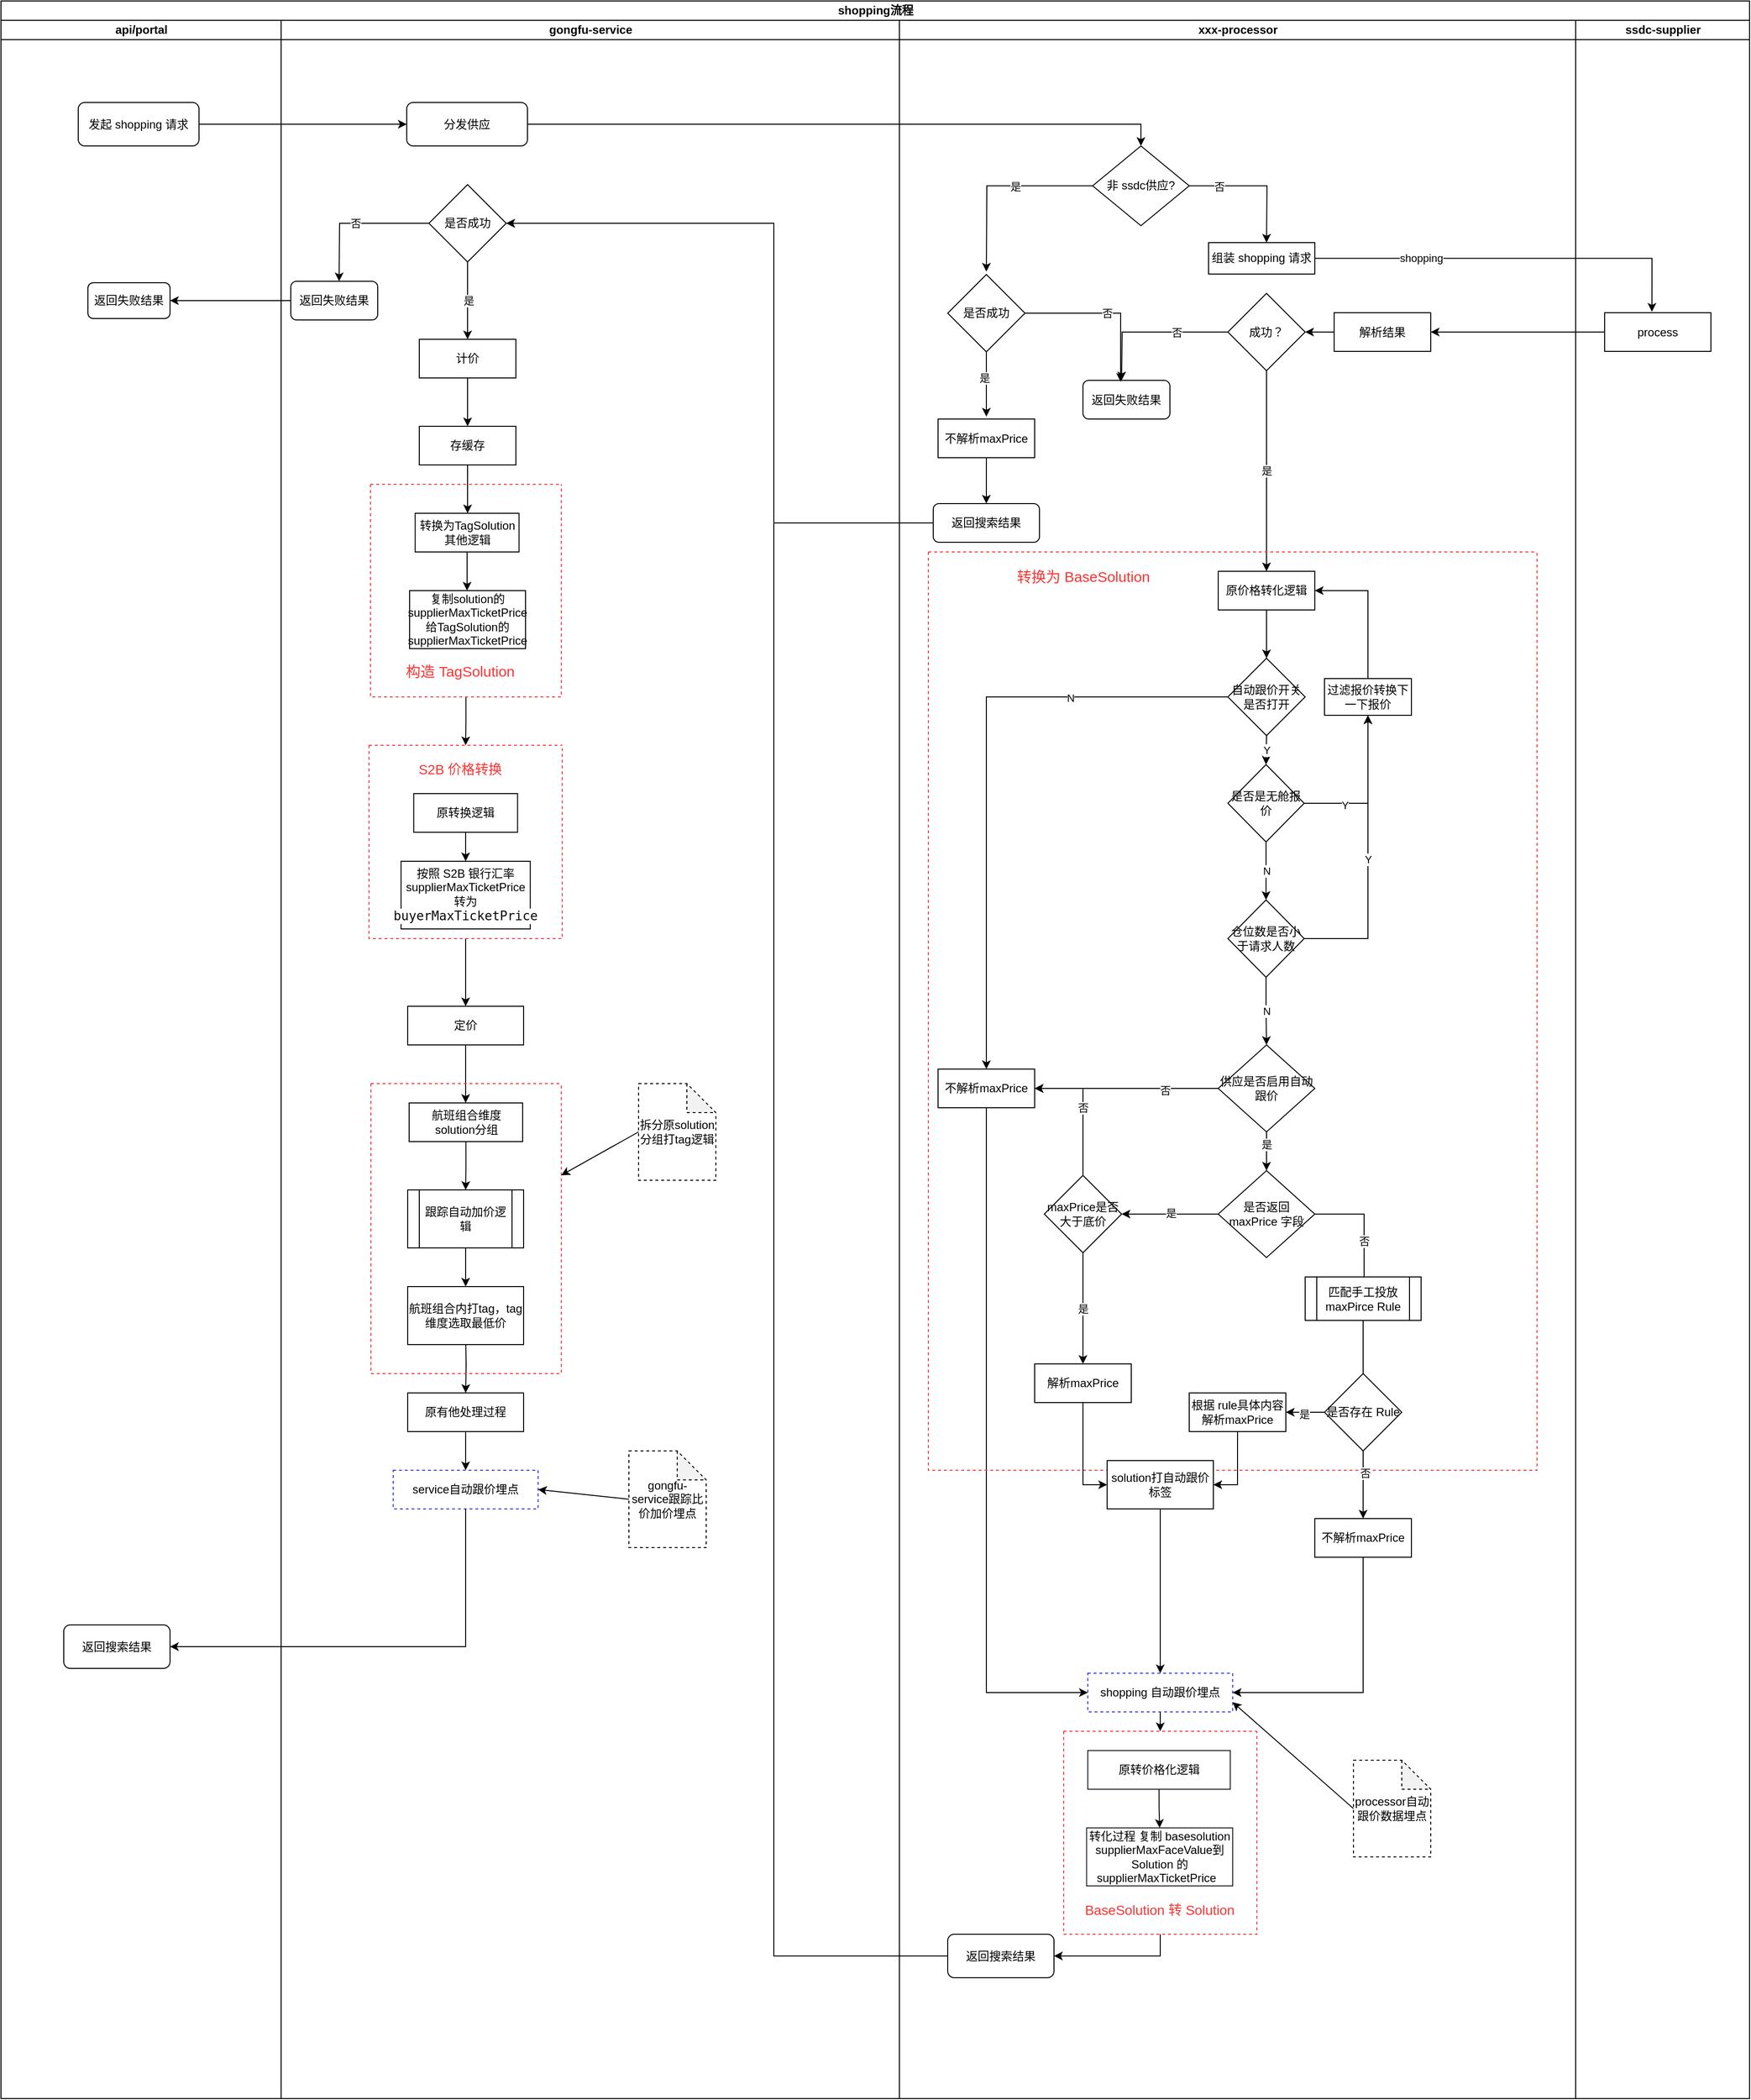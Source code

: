 <mxfile version="21.6.6" type="github" pages="8">
  <diagram name="shopping" id="bmTWLVl7lHP5WHelwrOG">
    <mxGraphModel dx="1645" dy="987" grid="1" gridSize="10" guides="1" tooltips="1" connect="1" arrows="1" fold="1" page="1" pageScale="1" pageWidth="827" pageHeight="1169" math="0" shadow="0">
      <root>
        <mxCell id="0" />
        <mxCell id="1" parent="0" />
        <mxCell id="vrYzodw-wXzMlCgV3lVE-1" value="shopping流程" style="swimlane;childLayout=stackLayout;resizeParent=1;resizeParentMax=0;startSize=20;html=1;" parent="1" vertex="1">
          <mxGeometry x="150" y="100" width="1810" height="2170" as="geometry" />
        </mxCell>
        <mxCell id="vrYzodw-wXzMlCgV3lVE-2" value="api/portal" style="swimlane;startSize=20;html=1;" parent="vrYzodw-wXzMlCgV3lVE-1" vertex="1">
          <mxGeometry y="20" width="290" height="2150" as="geometry" />
        </mxCell>
        <mxCell id="vrYzodw-wXzMlCgV3lVE-5" value="发起 shopping 请求" style="rounded=1;whiteSpace=wrap;html=1;" parent="vrYzodw-wXzMlCgV3lVE-2" vertex="1">
          <mxGeometry x="80" y="85" width="125" height="45" as="geometry" />
        </mxCell>
        <mxCell id="vrYzodw-wXzMlCgV3lVE-127" value="返回失败结果" style="rounded=1;whiteSpace=wrap;html=1;" parent="vrYzodw-wXzMlCgV3lVE-2" vertex="1">
          <mxGeometry x="90" y="271.5" width="85" height="37" as="geometry" />
        </mxCell>
        <mxCell id="8vS0EVuq-c4SGewEIqcF-6" value="返回搜索结果" style="rounded=1;whiteSpace=wrap;html=1;" parent="vrYzodw-wXzMlCgV3lVE-2" vertex="1">
          <mxGeometry x="65" y="1660" width="110" height="45" as="geometry" />
        </mxCell>
        <mxCell id="vrYzodw-wXzMlCgV3lVE-11" style="edgeStyle=orthogonalEdgeStyle;rounded=0;orthogonalLoop=1;jettySize=auto;html=1;exitX=1;exitY=0.5;exitDx=0;exitDy=0;" parent="vrYzodw-wXzMlCgV3lVE-1" source="vrYzodw-wXzMlCgV3lVE-5" target="vrYzodw-wXzMlCgV3lVE-10" edge="1">
          <mxGeometry relative="1" as="geometry" />
        </mxCell>
        <mxCell id="vrYzodw-wXzMlCgV3lVE-14" style="edgeStyle=orthogonalEdgeStyle;rounded=0;orthogonalLoop=1;jettySize=auto;html=1;exitX=1;exitY=0.5;exitDx=0;exitDy=0;entryX=0.5;entryY=0;entryDx=0;entryDy=0;" parent="vrYzodw-wXzMlCgV3lVE-1" source="vrYzodw-wXzMlCgV3lVE-10" target="vrYzodw-wXzMlCgV3lVE-15" edge="1">
          <mxGeometry relative="1" as="geometry">
            <mxPoint x="810" y="127.5" as="targetPoint" />
          </mxGeometry>
        </mxCell>
        <mxCell id="vrYzodw-wXzMlCgV3lVE-51" style="edgeStyle=orthogonalEdgeStyle;rounded=0;orthogonalLoop=1;jettySize=auto;html=1;exitX=0;exitY=0.5;exitDx=0;exitDy=0;" parent="vrYzodw-wXzMlCgV3lVE-1" source="vrYzodw-wXzMlCgV3lVE-50" target="8p2eXJLosCav-ndyFkDv-1" edge="1">
          <mxGeometry relative="1" as="geometry">
            <mxPoint x="1510" y="343" as="targetPoint" />
          </mxGeometry>
        </mxCell>
        <mxCell id="vrYzodw-wXzMlCgV3lVE-49" style="edgeStyle=orthogonalEdgeStyle;rounded=0;orthogonalLoop=1;jettySize=auto;html=1;exitX=1;exitY=0.5;exitDx=0;exitDy=0;entryX=0.445;entryY=-0.025;entryDx=0;entryDy=0;entryPerimeter=0;" parent="vrYzodw-wXzMlCgV3lVE-1" source="vrYzodw-wXzMlCgV3lVE-48" target="vrYzodw-wXzMlCgV3lVE-50" edge="1">
          <mxGeometry relative="1" as="geometry">
            <mxPoint x="1300" y="292.5" as="targetPoint" />
          </mxGeometry>
        </mxCell>
        <mxCell id="vrYzodw-wXzMlCgV3lVE-55" value="shopping" style="edgeLabel;html=1;align=center;verticalAlign=middle;resizable=0;points=[];" parent="vrYzodw-wXzMlCgV3lVE-49" vertex="1" connectable="0">
          <mxGeometry x="-0.456" y="1" relative="1" as="geometry">
            <mxPoint as="offset" />
          </mxGeometry>
        </mxCell>
        <mxCell id="vrYzodw-wXzMlCgV3lVE-3" value="gongfu-service" style="swimlane;startSize=20;html=1;" parent="vrYzodw-wXzMlCgV3lVE-1" vertex="1">
          <mxGeometry x="290" y="20" width="640" height="2150" as="geometry" />
        </mxCell>
        <mxCell id="vrYzodw-wXzMlCgV3lVE-10" value="分发供应" style="rounded=1;whiteSpace=wrap;html=1;" parent="vrYzodw-wXzMlCgV3lVE-3" vertex="1">
          <mxGeometry x="130" y="85" width="125" height="45" as="geometry" />
        </mxCell>
        <mxCell id="vrYzodw-wXzMlCgV3lVE-124" value="否" style="edgeStyle=orthogonalEdgeStyle;rounded=0;orthogonalLoop=1;jettySize=auto;html=1;exitX=0;exitY=0.5;exitDx=0;exitDy=0;" parent="vrYzodw-wXzMlCgV3lVE-3" source="vrYzodw-wXzMlCgV3lVE-121" edge="1">
          <mxGeometry relative="1" as="geometry">
            <mxPoint x="60" y="270" as="targetPoint" />
          </mxGeometry>
        </mxCell>
        <mxCell id="vrYzodw-wXzMlCgV3lVE-128" value="是" style="edgeStyle=orthogonalEdgeStyle;rounded=0;orthogonalLoop=1;jettySize=auto;html=1;exitX=0.5;exitY=1;exitDx=0;exitDy=0;" parent="vrYzodw-wXzMlCgV3lVE-3" source="vrYzodw-wXzMlCgV3lVE-121" edge="1">
          <mxGeometry relative="1" as="geometry">
            <mxPoint x="193" y="330" as="targetPoint" />
          </mxGeometry>
        </mxCell>
        <mxCell id="vrYzodw-wXzMlCgV3lVE-121" value="是否成功" style="rhombus;whiteSpace=wrap;html=1;" parent="vrYzodw-wXzMlCgV3lVE-3" vertex="1">
          <mxGeometry x="153" y="170" width="80" height="80" as="geometry" />
        </mxCell>
        <mxCell id="vrYzodw-wXzMlCgV3lVE-125" value="返回失败结果" style="rounded=1;whiteSpace=wrap;html=1;" parent="vrYzodw-wXzMlCgV3lVE-3" vertex="1">
          <mxGeometry x="10" y="270" width="90" height="40" as="geometry" />
        </mxCell>
        <mxCell id="vrYzodw-wXzMlCgV3lVE-130" style="edgeStyle=orthogonalEdgeStyle;rounded=0;orthogonalLoop=1;jettySize=auto;html=1;exitX=0.5;exitY=1;exitDx=0;exitDy=0;" parent="vrYzodw-wXzMlCgV3lVE-3" source="vrYzodw-wXzMlCgV3lVE-129" edge="1">
          <mxGeometry relative="1" as="geometry">
            <mxPoint x="193" y="420" as="targetPoint" />
          </mxGeometry>
        </mxCell>
        <mxCell id="vrYzodw-wXzMlCgV3lVE-129" value="计价" style="rounded=0;whiteSpace=wrap;html=1;" parent="vrYzodw-wXzMlCgV3lVE-3" vertex="1">
          <mxGeometry x="143" y="330" width="100" height="40" as="geometry" />
        </mxCell>
        <mxCell id="vrYzodw-wXzMlCgV3lVE-132" style="edgeStyle=orthogonalEdgeStyle;rounded=0;orthogonalLoop=1;jettySize=auto;html=1;exitX=0.5;exitY=1;exitDx=0;exitDy=0;" parent="vrYzodw-wXzMlCgV3lVE-3" source="vrYzodw-wXzMlCgV3lVE-131" edge="1">
          <mxGeometry relative="1" as="geometry">
            <mxPoint x="193" y="510" as="targetPoint" />
          </mxGeometry>
        </mxCell>
        <mxCell id="vrYzodw-wXzMlCgV3lVE-131" value="存缓存" style="rounded=0;whiteSpace=wrap;html=1;" parent="vrYzodw-wXzMlCgV3lVE-3" vertex="1">
          <mxGeometry x="143" y="420" width="100" height="40" as="geometry" />
        </mxCell>
        <mxCell id="vrYzodw-wXzMlCgV3lVE-139" style="edgeStyle=orthogonalEdgeStyle;rounded=0;orthogonalLoop=1;jettySize=auto;html=1;exitX=0.5;exitY=1;exitDx=0;exitDy=0;entryX=0.5;entryY=0;entryDx=0;entryDy=0;" parent="vrYzodw-wXzMlCgV3lVE-3" source="vrYzodw-wXzMlCgV3lVE-134" edge="1">
          <mxGeometry relative="1" as="geometry">
            <mxPoint x="192.5" y="590" as="targetPoint" />
          </mxGeometry>
        </mxCell>
        <mxCell id="vrYzodw-wXzMlCgV3lVE-157" style="edgeStyle=orthogonalEdgeStyle;rounded=0;orthogonalLoop=1;jettySize=auto;html=1;exitX=0.5;exitY=1;exitDx=0;exitDy=0;" parent="vrYzodw-wXzMlCgV3lVE-3" source="vrYzodw-wXzMlCgV3lVE-154" edge="1">
          <mxGeometry relative="1" as="geometry">
            <mxPoint x="191" y="750" as="targetPoint" />
          </mxGeometry>
        </mxCell>
        <mxCell id="vrYzodw-wXzMlCgV3lVE-154" value="" style="swimlane;startSize=0;dashed=1;strokeColor=#FF3333;" parent="vrYzodw-wXzMlCgV3lVE-3" vertex="1">
          <mxGeometry x="92.5" y="480" width="197.5" height="220" as="geometry" />
        </mxCell>
        <mxCell id="vrYzodw-wXzMlCgV3lVE-134" value="转换为TagSolution其他逻辑" style="rounded=0;whiteSpace=wrap;html=1;" parent="vrYzodw-wXzMlCgV3lVE-154" vertex="1">
          <mxGeometry x="46.25" y="30" width="107.5" height="40" as="geometry" />
        </mxCell>
        <mxCell id="vrYzodw-wXzMlCgV3lVE-155" value="复制solution的supplierMaxTicketPrice给TagSolution的supplierMaxTicketPrice" style="rounded=0;whiteSpace=wrap;html=1;" parent="vrYzodw-wXzMlCgV3lVE-154" vertex="1">
          <mxGeometry x="40.5" y="110" width="120" height="60" as="geometry" />
        </mxCell>
        <mxCell id="vrYzodw-wXzMlCgV3lVE-156" value="&lt;font color=&quot;#ff3333&quot; style=&quot;font-size: 15px;&quot;&gt;构造 TagSolution&lt;/font&gt;" style="text;html=1;align=center;verticalAlign=middle;resizable=0;points=[];autosize=1;strokeColor=none;fillColor=none;" parent="vrYzodw-wXzMlCgV3lVE-154" vertex="1">
          <mxGeometry x="22.5" y="178" width="140" height="30" as="geometry" />
        </mxCell>
        <mxCell id="vrYzodw-wXzMlCgV3lVE-172" style="edgeStyle=orthogonalEdgeStyle;rounded=0;orthogonalLoop=1;jettySize=auto;html=1;exitX=0.5;exitY=1;exitDx=0;exitDy=0;" parent="vrYzodw-wXzMlCgV3lVE-3" source="vrYzodw-wXzMlCgV3lVE-158" edge="1">
          <mxGeometry relative="1" as="geometry">
            <mxPoint x="191" y="1020" as="targetPoint" />
          </mxGeometry>
        </mxCell>
        <mxCell id="vrYzodw-wXzMlCgV3lVE-158" value="" style="swimlane;startSize=0;dashed=1;strokeColor=#FF3333;" parent="vrYzodw-wXzMlCgV3lVE-3" vertex="1">
          <mxGeometry x="91" y="750" width="200" height="200" as="geometry" />
        </mxCell>
        <mxCell id="vrYzodw-wXzMlCgV3lVE-159" value="&lt;font color=&quot;#ff3333&quot; style=&quot;font-size: 14px;&quot;&gt;S2B 价格转换&lt;/font&gt;" style="text;html=1;align=center;verticalAlign=middle;resizable=0;points=[];autosize=1;strokeColor=none;fillColor=none;" parent="vrYzodw-wXzMlCgV3lVE-158" vertex="1">
          <mxGeometry x="39" y="10" width="110" height="30" as="geometry" />
        </mxCell>
        <mxCell id="vrYzodw-wXzMlCgV3lVE-171" style="edgeStyle=orthogonalEdgeStyle;rounded=0;orthogonalLoop=1;jettySize=auto;html=1;exitX=0.5;exitY=1;exitDx=0;exitDy=0;entryX=0.5;entryY=0;entryDx=0;entryDy=0;" parent="vrYzodw-wXzMlCgV3lVE-158" source="vrYzodw-wXzMlCgV3lVE-164" target="vrYzodw-wXzMlCgV3lVE-170" edge="1">
          <mxGeometry relative="1" as="geometry" />
        </mxCell>
        <mxCell id="vrYzodw-wXzMlCgV3lVE-164" value="原转换逻辑" style="rounded=0;whiteSpace=wrap;html=1;" parent="vrYzodw-wXzMlCgV3lVE-158" vertex="1">
          <mxGeometry x="46.25" y="50" width="107.5" height="40" as="geometry" />
        </mxCell>
        <mxCell id="vrYzodw-wXzMlCgV3lVE-170" value="按照 S2B 银行汇率supplierMaxTicketPrice&lt;br&gt;转为&lt;br&gt;&lt;div style=&quot;background-color: rgb(255, 255, 255); color: rgb(8, 8, 8); font-family: Consolas, monospace; font-size: 9.8pt;&quot;&gt;buyerMaxTicketPrice&lt;/div&gt;" style="rounded=0;whiteSpace=wrap;html=1;" parent="vrYzodw-wXzMlCgV3lVE-158" vertex="1">
          <mxGeometry x="33.13" y="120" width="133.75" height="70" as="geometry" />
        </mxCell>
        <mxCell id="vrYzodw-wXzMlCgV3lVE-174" style="edgeStyle=orthogonalEdgeStyle;rounded=0;orthogonalLoop=1;jettySize=auto;html=1;exitX=0.5;exitY=1;exitDx=0;exitDy=0;" parent="vrYzodw-wXzMlCgV3lVE-3" source="vrYzodw-wXzMlCgV3lVE-173" edge="1">
          <mxGeometry relative="1" as="geometry">
            <mxPoint x="191" y="1120" as="targetPoint" />
          </mxGeometry>
        </mxCell>
        <mxCell id="vrYzodw-wXzMlCgV3lVE-173" value="定价" style="rounded=0;whiteSpace=wrap;html=1;" parent="vrYzodw-wXzMlCgV3lVE-3" vertex="1">
          <mxGeometry x="131" y="1020" width="120" height="40" as="geometry" />
        </mxCell>
        <mxCell id="8vS0EVuq-c4SGewEIqcF-1" style="edgeStyle=orthogonalEdgeStyle;rounded=0;orthogonalLoop=1;jettySize=auto;html=1;exitX=0.5;exitY=1;exitDx=0;exitDy=0;entryX=0.5;entryY=0;entryDx=0;entryDy=0;" parent="vrYzodw-wXzMlCgV3lVE-3" target="8vS0EVuq-c4SGewEIqcF-2" edge="1">
          <mxGeometry relative="1" as="geometry">
            <mxPoint x="195" y="1350" as="targetPoint" />
            <mxPoint x="191" y="1360" as="sourcePoint" />
          </mxGeometry>
        </mxCell>
        <mxCell id="8vS0EVuq-c4SGewEIqcF-3" style="edgeStyle=orthogonalEdgeStyle;rounded=0;orthogonalLoop=1;jettySize=auto;html=1;exitX=0.5;exitY=1;exitDx=0;exitDy=0;entryX=0.5;entryY=0;entryDx=0;entryDy=0;" parent="vrYzodw-wXzMlCgV3lVE-3" source="8vS0EVuq-c4SGewEIqcF-2" target="8vS0EVuq-c4SGewEIqcF-4" edge="1">
          <mxGeometry relative="1" as="geometry">
            <mxPoint x="196" y="1430" as="targetPoint" />
          </mxGeometry>
        </mxCell>
        <mxCell id="8vS0EVuq-c4SGewEIqcF-2" value="原有他处理过程" style="rounded=0;whiteSpace=wrap;html=1;" parent="vrYzodw-wXzMlCgV3lVE-3" vertex="1">
          <mxGeometry x="131" y="1420" width="120" height="40" as="geometry" />
        </mxCell>
        <mxCell id="8vS0EVuq-c4SGewEIqcF-4" value="service自动跟价埋点" style="rounded=0;whiteSpace=wrap;html=1;strokeColor=#3333FF;dashed=1;" parent="vrYzodw-wXzMlCgV3lVE-3" vertex="1">
          <mxGeometry x="116" y="1500" width="150" height="40" as="geometry" />
        </mxCell>
        <mxCell id="8vS0EVuq-c4SGewEIqcF-8" style="rounded=0;orthogonalLoop=1;jettySize=auto;html=1;exitX=0;exitY=0.5;exitDx=0;exitDy=0;exitPerimeter=0;entryX=1;entryY=0.5;entryDx=0;entryDy=0;" parent="vrYzodw-wXzMlCgV3lVE-3" source="8vS0EVuq-c4SGewEIqcF-7" target="8vS0EVuq-c4SGewEIqcF-4" edge="1">
          <mxGeometry relative="1" as="geometry" />
        </mxCell>
        <mxCell id="8vS0EVuq-c4SGewEIqcF-7" value="gongfu-service跟踪比价加价埋点" style="shape=note;whiteSpace=wrap;html=1;backgroundOutline=1;darkOpacity=0.05;dashed=1;" parent="vrYzodw-wXzMlCgV3lVE-3" vertex="1">
          <mxGeometry x="360" y="1480" width="80" height="100" as="geometry" />
        </mxCell>
        <mxCell id="xZwupfOcTyZDEEOrt6pu-11" value="" style="edgeStyle=orthogonalEdgeStyle;rounded=0;orthogonalLoop=1;jettySize=auto;html=1;" parent="vrYzodw-wXzMlCgV3lVE-3" source="xZwupfOcTyZDEEOrt6pu-4" target="xZwupfOcTyZDEEOrt6pu-10" edge="1">
          <mxGeometry relative="1" as="geometry" />
        </mxCell>
        <mxCell id="xZwupfOcTyZDEEOrt6pu-4" value="跟踪自动加价逻辑" style="shape=process;whiteSpace=wrap;html=1;backgroundOutline=1;" parent="vrYzodw-wXzMlCgV3lVE-3" vertex="1">
          <mxGeometry x="131" y="1210" width="120" height="60" as="geometry" />
        </mxCell>
        <mxCell id="xZwupfOcTyZDEEOrt6pu-9" style="edgeStyle=orthogonalEdgeStyle;rounded=0;orthogonalLoop=1;jettySize=auto;html=1;exitX=0.5;exitY=1;exitDx=0;exitDy=0;entryX=0.5;entryY=0;entryDx=0;entryDy=0;" parent="vrYzodw-wXzMlCgV3lVE-3" source="xZwupfOcTyZDEEOrt6pu-6" target="xZwupfOcTyZDEEOrt6pu-4" edge="1">
          <mxGeometry relative="1" as="geometry" />
        </mxCell>
        <mxCell id="xZwupfOcTyZDEEOrt6pu-6" value="航班组合维度 solution分组" style="rounded=0;whiteSpace=wrap;html=1;" parent="vrYzodw-wXzMlCgV3lVE-3" vertex="1">
          <mxGeometry x="132.5" y="1120" width="117.5" height="40" as="geometry" />
        </mxCell>
        <mxCell id="xZwupfOcTyZDEEOrt6pu-10" value="航班组合内打tag，tag维度选取最低价" style="whiteSpace=wrap;html=1;" parent="vrYzodw-wXzMlCgV3lVE-3" vertex="1">
          <mxGeometry x="131" y="1310" width="120" height="60" as="geometry" />
        </mxCell>
        <mxCell id="xZwupfOcTyZDEEOrt6pu-12" value="" style="swimlane;startSize=0;dashed=1;strokeColor=#FF3333;" parent="vrYzodw-wXzMlCgV3lVE-3" vertex="1">
          <mxGeometry x="93" y="1100" width="197" height="300" as="geometry" />
        </mxCell>
        <mxCell id="k8Et7laovDml4evlIV0h-2" style="rounded=0;orthogonalLoop=1;jettySize=auto;html=1;exitX=0;exitY=0.5;exitDx=0;exitDy=0;exitPerimeter=0;" parent="vrYzodw-wXzMlCgV3lVE-3" source="k8Et7laovDml4evlIV0h-1" target="xZwupfOcTyZDEEOrt6pu-12" edge="1">
          <mxGeometry relative="1" as="geometry" />
        </mxCell>
        <mxCell id="k8Et7laovDml4evlIV0h-1" value="拆分原solution分组打tag逻辑" style="shape=note;whiteSpace=wrap;html=1;backgroundOutline=1;darkOpacity=0.05;dashed=1;" parent="vrYzodw-wXzMlCgV3lVE-3" vertex="1">
          <mxGeometry x="370" y="1100" width="80" height="100" as="geometry" />
        </mxCell>
        <mxCell id="vrYzodw-wXzMlCgV3lVE-4" value="xxx-processor" style="swimlane;startSize=20;html=1;" parent="vrYzodw-wXzMlCgV3lVE-1" vertex="1">
          <mxGeometry x="930" y="20" width="700" height="2150" as="geometry" />
        </mxCell>
        <mxCell id="vrYzodw-wXzMlCgV3lVE-17" style="edgeStyle=orthogonalEdgeStyle;rounded=0;orthogonalLoop=1;jettySize=auto;html=1;exitX=0;exitY=0.5;exitDx=0;exitDy=0;" parent="vrYzodw-wXzMlCgV3lVE-4" source="vrYzodw-wXzMlCgV3lVE-15" edge="1">
          <mxGeometry relative="1" as="geometry">
            <mxPoint x="90" y="260" as="targetPoint" />
          </mxGeometry>
        </mxCell>
        <mxCell id="vrYzodw-wXzMlCgV3lVE-18" value="是" style="edgeLabel;html=1;align=center;verticalAlign=middle;resizable=0;points=[];" parent="vrYzodw-wXzMlCgV3lVE-17" vertex="1" connectable="0">
          <mxGeometry x="-0.191" relative="1" as="geometry">
            <mxPoint as="offset" />
          </mxGeometry>
        </mxCell>
        <mxCell id="vrYzodw-wXzMlCgV3lVE-23" style="edgeStyle=orthogonalEdgeStyle;rounded=0;orthogonalLoop=1;jettySize=auto;html=1;exitX=1;exitY=0.5;exitDx=0;exitDy=0;" parent="vrYzodw-wXzMlCgV3lVE-4" source="vrYzodw-wXzMlCgV3lVE-15" edge="1">
          <mxGeometry relative="1" as="geometry">
            <mxPoint x="380" y="230" as="targetPoint" />
          </mxGeometry>
        </mxCell>
        <mxCell id="vrYzodw-wXzMlCgV3lVE-47" value="否" style="edgeLabel;html=1;align=center;verticalAlign=middle;resizable=0;points=[];" parent="vrYzodw-wXzMlCgV3lVE-23" vertex="1" connectable="0">
          <mxGeometry x="-0.56" relative="1" as="geometry">
            <mxPoint as="offset" />
          </mxGeometry>
        </mxCell>
        <mxCell id="vrYzodw-wXzMlCgV3lVE-15" value="非 ssdc供应?" style="rhombus;whiteSpace=wrap;html=1;" parent="vrYzodw-wXzMlCgV3lVE-4" vertex="1">
          <mxGeometry x="200" y="130" width="100" height="82.5" as="geometry" />
        </mxCell>
        <mxCell id="vrYzodw-wXzMlCgV3lVE-48" value="组装 shopping 请求" style="rounded=0;whiteSpace=wrap;html=1;" parent="vrYzodw-wXzMlCgV3lVE-4" vertex="1">
          <mxGeometry x="320" y="230" width="110" height="32.5" as="geometry" />
        </mxCell>
        <mxCell id="vrYzodw-wXzMlCgV3lVE-56" style="edgeStyle=orthogonalEdgeStyle;rounded=0;orthogonalLoop=1;jettySize=auto;html=1;" parent="vrYzodw-wXzMlCgV3lVE-4" source="vrYzodw-wXzMlCgV3lVE-53" edge="1">
          <mxGeometry relative="1" as="geometry">
            <mxPoint x="230" y="372.5" as="targetPoint" />
          </mxGeometry>
        </mxCell>
        <mxCell id="vrYzodw-wXzMlCgV3lVE-59" value="否" style="edgeLabel;html=1;align=center;verticalAlign=middle;resizable=0;points=[];" parent="vrYzodw-wXzMlCgV3lVE-56" vertex="1" connectable="0">
          <mxGeometry x="-0.335" relative="1" as="geometry">
            <mxPoint as="offset" />
          </mxGeometry>
        </mxCell>
        <mxCell id="vrYzodw-wXzMlCgV3lVE-62" value="是" style="edgeStyle=orthogonalEdgeStyle;rounded=0;orthogonalLoop=1;jettySize=auto;html=1;exitX=0.5;exitY=1;exitDx=0;exitDy=0;" parent="vrYzodw-wXzMlCgV3lVE-4" source="vrYzodw-wXzMlCgV3lVE-53" edge="1">
          <mxGeometry relative="1" as="geometry">
            <mxPoint x="380" y="570" as="targetPoint" />
          </mxGeometry>
        </mxCell>
        <mxCell id="vrYzodw-wXzMlCgV3lVE-53" value="成功？" style="rhombus;whiteSpace=wrap;html=1;" parent="vrYzodw-wXzMlCgV3lVE-4" vertex="1">
          <mxGeometry x="340" y="282.5" width="80" height="80" as="geometry" />
        </mxCell>
        <mxCell id="vrYzodw-wXzMlCgV3lVE-57" value="返回失败结果" style="rounded=1;whiteSpace=wrap;html=1;" parent="vrYzodw-wXzMlCgV3lVE-4" vertex="1">
          <mxGeometry x="190" y="372.5" width="90" height="40" as="geometry" />
        </mxCell>
        <mxCell id="vrYzodw-wXzMlCgV3lVE-69" style="edgeStyle=orthogonalEdgeStyle;rounded=0;orthogonalLoop=1;jettySize=auto;html=1;exitX=0.5;exitY=1;exitDx=0;exitDy=0;" parent="vrYzodw-wXzMlCgV3lVE-4" source="vrYzodw-wXzMlCgV3lVE-64" edge="1">
          <mxGeometry relative="1" as="geometry">
            <mxPoint x="380" y="1190" as="targetPoint" />
          </mxGeometry>
        </mxCell>
        <mxCell id="vrYzodw-wXzMlCgV3lVE-74" value="是" style="edgeLabel;html=1;align=center;verticalAlign=middle;resizable=0;points=[];" parent="vrYzodw-wXzMlCgV3lVE-69" vertex="1" connectable="0">
          <mxGeometry x="-0.372" relative="1" as="geometry">
            <mxPoint as="offset" />
          </mxGeometry>
        </mxCell>
        <mxCell id="vrYzodw-wXzMlCgV3lVE-97" style="edgeStyle=orthogonalEdgeStyle;rounded=0;orthogonalLoop=1;jettySize=auto;html=1;exitX=0.5;exitY=1;exitDx=0;exitDy=0;entryX=0;entryY=0.5;entryDx=0;entryDy=0;" parent="vrYzodw-wXzMlCgV3lVE-4" source="vrYzodw-wXzMlCgV3lVE-68" target="vrYzodw-wXzMlCgV3lVE-85" edge="1">
          <mxGeometry relative="1" as="geometry" />
        </mxCell>
        <mxCell id="vrYzodw-wXzMlCgV3lVE-75" value="否" style="edgeStyle=orthogonalEdgeStyle;rounded=0;orthogonalLoop=1;jettySize=auto;html=1;exitX=1;exitY=0.5;exitDx=0;exitDy=0;" parent="vrYzodw-wXzMlCgV3lVE-4" source="vrYzodw-wXzMlCgV3lVE-70" edge="1">
          <mxGeometry relative="1" as="geometry">
            <mxPoint x="480" y="1340" as="targetPoint" />
            <mxPoint x="460" y="1235" as="sourcePoint" />
            <Array as="points">
              <mxPoint x="481" y="1235" />
            </Array>
          </mxGeometry>
        </mxCell>
        <mxCell id="8p2eXJLosCav-ndyFkDv-4" style="edgeStyle=orthogonalEdgeStyle;rounded=0;orthogonalLoop=1;jettySize=auto;html=1;exitX=0;exitY=0.5;exitDx=0;exitDy=0;entryX=1;entryY=0.5;entryDx=0;entryDy=0;" parent="vrYzodw-wXzMlCgV3lVE-4" source="vrYzodw-wXzMlCgV3lVE-70" target="8p2eXJLosCav-ndyFkDv-3" edge="1">
          <mxGeometry relative="1" as="geometry" />
        </mxCell>
        <mxCell id="8p2eXJLosCav-ndyFkDv-5" value="是" style="edgeLabel;html=1;align=center;verticalAlign=middle;resizable=0;points=[];" parent="8p2eXJLosCav-ndyFkDv-4" vertex="1" connectable="0">
          <mxGeometry x="-0.02" y="-1" relative="1" as="geometry">
            <mxPoint as="offset" />
          </mxGeometry>
        </mxCell>
        <mxCell id="vrYzodw-wXzMlCgV3lVE-70" value="是否返回 maxPrice 字段" style="rhombus;whiteSpace=wrap;html=1;" parent="vrYzodw-wXzMlCgV3lVE-4" vertex="1">
          <mxGeometry x="330" y="1190" width="100" height="90" as="geometry" />
        </mxCell>
        <mxCell id="vrYzodw-wXzMlCgV3lVE-77" style="edgeStyle=orthogonalEdgeStyle;rounded=0;orthogonalLoop=1;jettySize=auto;html=1;exitX=0.5;exitY=1;exitDx=0;exitDy=0;" parent="vrYzodw-wXzMlCgV3lVE-4" source="vrYzodw-wXzMlCgV3lVE-116" edge="1">
          <mxGeometry relative="1" as="geometry">
            <mxPoint x="480" y="1440" as="targetPoint" />
            <mxPoint x="480" y="1380" as="sourcePoint" />
          </mxGeometry>
        </mxCell>
        <mxCell id="vrYzodw-wXzMlCgV3lVE-149" style="edgeStyle=orthogonalEdgeStyle;rounded=0;orthogonalLoop=1;jettySize=auto;html=1;exitX=0.5;exitY=1;exitDx=0;exitDy=0;entryX=0.5;entryY=0;entryDx=0;entryDy=0;" parent="vrYzodw-wXzMlCgV3lVE-4" source="vrYzodw-wXzMlCgV3lVE-85" target="vrYzodw-wXzMlCgV3lVE-146" edge="1">
          <mxGeometry relative="1" as="geometry" />
        </mxCell>
        <mxCell id="vrYzodw-wXzMlCgV3lVE-85" value="shopping 自动跟价埋点" style="rounded=0;whiteSpace=wrap;html=1;strokeColor=#3333FF;dashed=1;" parent="vrYzodw-wXzMlCgV3lVE-4" vertex="1">
          <mxGeometry x="195" y="1710" width="150" height="40" as="geometry" />
        </mxCell>
        <mxCell id="vrYzodw-wXzMlCgV3lVE-89" value="否" style="edgeStyle=orthogonalEdgeStyle;rounded=0;orthogonalLoop=1;jettySize=auto;html=1;exitX=1;exitY=0.5;exitDx=0;exitDy=0;entryX=0.433;entryY=0.038;entryDx=0;entryDy=0;entryPerimeter=0;" parent="vrYzodw-wXzMlCgV3lVE-4" source="vrYzodw-wXzMlCgV3lVE-88" target="vrYzodw-wXzMlCgV3lVE-57" edge="1">
          <mxGeometry relative="1" as="geometry" />
        </mxCell>
        <mxCell id="vrYzodw-wXzMlCgV3lVE-90" style="edgeStyle=orthogonalEdgeStyle;rounded=0;orthogonalLoop=1;jettySize=auto;html=1;exitX=0.5;exitY=1;exitDx=0;exitDy=0;" parent="vrYzodw-wXzMlCgV3lVE-4" source="vrYzodw-wXzMlCgV3lVE-88" edge="1">
          <mxGeometry relative="1" as="geometry">
            <mxPoint x="90" y="410" as="targetPoint" />
          </mxGeometry>
        </mxCell>
        <mxCell id="vrYzodw-wXzMlCgV3lVE-91" value="是" style="edgeLabel;html=1;align=center;verticalAlign=middle;resizable=0;points=[];" parent="vrYzodw-wXzMlCgV3lVE-90" vertex="1" connectable="0">
          <mxGeometry x="-0.2" y="-2" relative="1" as="geometry">
            <mxPoint as="offset" />
          </mxGeometry>
        </mxCell>
        <mxCell id="vrYzodw-wXzMlCgV3lVE-88" value="是否成功" style="rhombus;whiteSpace=wrap;html=1;" parent="vrYzodw-wXzMlCgV3lVE-4" vertex="1">
          <mxGeometry x="50" y="263" width="80" height="80" as="geometry" />
        </mxCell>
        <mxCell id="vrYzodw-wXzMlCgV3lVE-93" style="edgeStyle=orthogonalEdgeStyle;rounded=0;orthogonalLoop=1;jettySize=auto;html=1;exitX=0.5;exitY=1;exitDx=0;exitDy=0;" parent="vrYzodw-wXzMlCgV3lVE-4" source="vrYzodw-wXzMlCgV3lVE-92" edge="1">
          <mxGeometry relative="1" as="geometry">
            <mxPoint x="90" y="500" as="targetPoint" />
          </mxGeometry>
        </mxCell>
        <mxCell id="vrYzodw-wXzMlCgV3lVE-92" value="不解析maxPrice" style="rounded=0;whiteSpace=wrap;html=1;" parent="vrYzodw-wXzMlCgV3lVE-4" vertex="1">
          <mxGeometry x="40" y="412.5" width="100" height="40" as="geometry" />
        </mxCell>
        <mxCell id="vrYzodw-wXzMlCgV3lVE-94" value="返回搜索结果" style="rounded=1;whiteSpace=wrap;html=1;" parent="vrYzodw-wXzMlCgV3lVE-4" vertex="1">
          <mxGeometry x="35" y="500" width="110" height="40" as="geometry" />
        </mxCell>
        <mxCell id="vrYzodw-wXzMlCgV3lVE-96" value="" style="swimlane;startSize=0;dashed=1;strokeColor=#FF3333;" parent="vrYzodw-wXzMlCgV3lVE-4" vertex="1">
          <mxGeometry x="30" y="550" width="630" height="950" as="geometry" />
        </mxCell>
        <mxCell id="vrYzodw-wXzMlCgV3lVE-98" value="solution打自动跟价标签" style="rounded=0;whiteSpace=wrap;html=1;" parent="vrYzodw-wXzMlCgV3lVE-96" vertex="1">
          <mxGeometry x="185" y="940" width="110" height="50" as="geometry" />
        </mxCell>
        <mxCell id="vrYzodw-wXzMlCgV3lVE-143" style="edgeStyle=orthogonalEdgeStyle;rounded=0;orthogonalLoop=1;jettySize=auto;html=1;exitX=0.5;exitY=1;exitDx=0;exitDy=0;entryX=1;entryY=0.5;entryDx=0;entryDy=0;" parent="vrYzodw-wXzMlCgV3lVE-96" source="vrYzodw-wXzMlCgV3lVE-82" target="vrYzodw-wXzMlCgV3lVE-98" edge="1">
          <mxGeometry relative="1" as="geometry" />
        </mxCell>
        <mxCell id="vrYzodw-wXzMlCgV3lVE-82" value="根据 rule具体内容解析maxPrice" style="rounded=0;whiteSpace=wrap;html=1;" parent="vrYzodw-wXzMlCgV3lVE-96" vertex="1">
          <mxGeometry x="270" y="870" width="100" height="40" as="geometry" />
        </mxCell>
        <mxCell id="vrYzodw-wXzMlCgV3lVE-107" value="不解析maxPrice" style="rounded=0;whiteSpace=wrap;html=1;" parent="vrYzodw-wXzMlCgV3lVE-96" vertex="1">
          <mxGeometry x="400" y="1000" width="100" height="40" as="geometry" />
        </mxCell>
        <mxCell id="vrYzodw-wXzMlCgV3lVE-116" value="匹配手工投放maxPirce Rule" style="shape=process;whiteSpace=wrap;html=1;backgroundOutline=1;" parent="vrYzodw-wXzMlCgV3lVE-96" vertex="1">
          <mxGeometry x="390" y="750" width="120" height="45" as="geometry" />
        </mxCell>
        <mxCell id="vrYzodw-wXzMlCgV3lVE-73" value="解析maxPrice" style="rounded=0;whiteSpace=wrap;html=1;" parent="vrYzodw-wXzMlCgV3lVE-96" vertex="1">
          <mxGeometry x="110" y="840" width="100" height="40" as="geometry" />
        </mxCell>
        <mxCell id="vrYzodw-wXzMlCgV3lVE-142" style="edgeStyle=orthogonalEdgeStyle;rounded=0;orthogonalLoop=1;jettySize=auto;html=1;exitX=0.5;exitY=1;exitDx=0;exitDy=0;entryX=0;entryY=0.5;entryDx=0;entryDy=0;" parent="vrYzodw-wXzMlCgV3lVE-96" source="vrYzodw-wXzMlCgV3lVE-73" target="vrYzodw-wXzMlCgV3lVE-98" edge="1">
          <mxGeometry relative="1" as="geometry">
            <Array as="points">
              <mxPoint x="160" y="965" />
            </Array>
          </mxGeometry>
        </mxCell>
        <mxCell id="vrYzodw-wXzMlCgV3lVE-140" value="&lt;font color=&quot;#ff3333&quot; style=&quot;font-size: 15px;&quot;&gt;转换为 BaseSolution&lt;/font&gt;" style="text;html=1;align=center;verticalAlign=middle;resizable=0;points=[];autosize=1;strokeColor=none;fillColor=none;" parent="vrYzodw-wXzMlCgV3lVE-96" vertex="1">
          <mxGeometry x="80" y="10" width="160" height="30" as="geometry" />
        </mxCell>
        <mxCell id="vrYzodw-wXzMlCgV3lVE-64" value="供应是否启用自动跟价" style="rhombus;whiteSpace=wrap;html=1;" parent="vrYzodw-wXzMlCgV3lVE-96" vertex="1">
          <mxGeometry x="300" y="510" width="100" height="90" as="geometry" />
        </mxCell>
        <mxCell id="vrYzodw-wXzMlCgV3lVE-68" value="不解析maxPrice" style="rounded=0;whiteSpace=wrap;html=1;" parent="vrYzodw-wXzMlCgV3lVE-96" vertex="1">
          <mxGeometry x="10" y="535" width="100" height="40" as="geometry" />
        </mxCell>
        <mxCell id="vrYzodw-wXzMlCgV3lVE-66" style="edgeStyle=orthogonalEdgeStyle;rounded=0;orthogonalLoop=1;jettySize=auto;html=1;exitX=0;exitY=0.5;exitDx=0;exitDy=0;entryX=1;entryY=0.5;entryDx=0;entryDy=0;" parent="vrYzodw-wXzMlCgV3lVE-96" source="vrYzodw-wXzMlCgV3lVE-64" target="vrYzodw-wXzMlCgV3lVE-68" edge="1">
          <mxGeometry relative="1" as="geometry">
            <mxPoint x="180" y="510" as="targetPoint" />
          </mxGeometry>
        </mxCell>
        <mxCell id="vrYzodw-wXzMlCgV3lVE-67" value="否" style="edgeLabel;html=1;align=center;verticalAlign=middle;resizable=0;points=[];" parent="vrYzodw-wXzMlCgV3lVE-66" vertex="1" connectable="0">
          <mxGeometry x="-0.415" y="2" relative="1" as="geometry">
            <mxPoint as="offset" />
          </mxGeometry>
        </mxCell>
        <mxCell id="vrYzodw-wXzMlCgV3lVE-153" style="edgeStyle=orthogonalEdgeStyle;rounded=0;orthogonalLoop=1;jettySize=auto;html=1;exitX=0.5;exitY=1;exitDx=0;exitDy=0;" parent="vrYzodw-wXzMlCgV3lVE-96" source="vrYzodw-wXzMlCgV3lVE-152" edge="1">
          <mxGeometry relative="1" as="geometry">
            <mxPoint x="350" y="110" as="targetPoint" />
          </mxGeometry>
        </mxCell>
        <mxCell id="vrYzodw-wXzMlCgV3lVE-152" value="原价格转化逻辑" style="rounded=0;whiteSpace=wrap;html=1;" parent="vrYzodw-wXzMlCgV3lVE-96" vertex="1">
          <mxGeometry x="300" y="20" width="100" height="40" as="geometry" />
        </mxCell>
        <mxCell id="vrYzodw-wXzMlCgV3lVE-78" value="是否存在 Rule" style="rhombus;whiteSpace=wrap;html=1;" parent="vrYzodw-wXzMlCgV3lVE-96" vertex="1">
          <mxGeometry x="410" y="850" width="80" height="80" as="geometry" />
        </mxCell>
        <mxCell id="vrYzodw-wXzMlCgV3lVE-100" style="edgeStyle=orthogonalEdgeStyle;rounded=0;orthogonalLoop=1;jettySize=auto;html=1;exitX=0;exitY=0.5;exitDx=0;exitDy=0;entryX=1;entryY=0.5;entryDx=0;entryDy=0;" parent="vrYzodw-wXzMlCgV3lVE-96" source="vrYzodw-wXzMlCgV3lVE-78" target="vrYzodw-wXzMlCgV3lVE-82" edge="1">
          <mxGeometry relative="1" as="geometry" />
        </mxCell>
        <mxCell id="vrYzodw-wXzMlCgV3lVE-101" value="是" style="edgeLabel;html=1;align=center;verticalAlign=middle;resizable=0;points=[];" parent="vrYzodw-wXzMlCgV3lVE-100" vertex="1" connectable="0">
          <mxGeometry x="0.04" y="2" relative="1" as="geometry">
            <mxPoint as="offset" />
          </mxGeometry>
        </mxCell>
        <mxCell id="vrYzodw-wXzMlCgV3lVE-106" style="edgeStyle=orthogonalEdgeStyle;rounded=0;orthogonalLoop=1;jettySize=auto;html=1;exitX=0.5;exitY=1;exitDx=0;exitDy=0;" parent="vrYzodw-wXzMlCgV3lVE-96" source="vrYzodw-wXzMlCgV3lVE-78" target="vrYzodw-wXzMlCgV3lVE-107" edge="1">
          <mxGeometry relative="1" as="geometry">
            <mxPoint x="350" y="1020" as="targetPoint" />
          </mxGeometry>
        </mxCell>
        <mxCell id="vrYzodw-wXzMlCgV3lVE-141" value="否" style="edgeLabel;html=1;align=center;verticalAlign=middle;resizable=0;points=[];" parent="vrYzodw-wXzMlCgV3lVE-106" vertex="1" connectable="0">
          <mxGeometry x="-0.336" y="2" relative="1" as="geometry">
            <mxPoint as="offset" />
          </mxGeometry>
        </mxCell>
        <mxCell id="8p2eXJLosCav-ndyFkDv-6" value="是" style="edgeStyle=orthogonalEdgeStyle;rounded=0;orthogonalLoop=1;jettySize=auto;html=1;exitX=0.5;exitY=1;exitDx=0;exitDy=0;" parent="vrYzodw-wXzMlCgV3lVE-96" source="8p2eXJLosCav-ndyFkDv-3" target="vrYzodw-wXzMlCgV3lVE-73" edge="1">
          <mxGeometry relative="1" as="geometry" />
        </mxCell>
        <mxCell id="8p2eXJLosCav-ndyFkDv-7" value="否" style="edgeStyle=orthogonalEdgeStyle;rounded=0;orthogonalLoop=1;jettySize=auto;html=1;exitX=0.5;exitY=0;exitDx=0;exitDy=0;entryX=1;entryY=0.5;entryDx=0;entryDy=0;" parent="vrYzodw-wXzMlCgV3lVE-96" source="8p2eXJLosCav-ndyFkDv-3" target="vrYzodw-wXzMlCgV3lVE-68" edge="1">
          <mxGeometry relative="1" as="geometry" />
        </mxCell>
        <mxCell id="8p2eXJLosCav-ndyFkDv-3" value="maxPrice是否大于底价" style="rhombus;whiteSpace=wrap;html=1;" parent="vrYzodw-wXzMlCgV3lVE-96" vertex="1">
          <mxGeometry x="120" y="645" width="80" height="80" as="geometry" />
        </mxCell>
        <mxCell id="3_ZwC6f7IRWcrvINIxTj-2" value="N" style="edgeStyle=orthogonalEdgeStyle;rounded=0;orthogonalLoop=1;jettySize=auto;html=1;entryX=0.5;entryY=0;entryDx=0;entryDy=0;exitX=0.5;exitY=1;exitDx=0;exitDy=0;" parent="vrYzodw-wXzMlCgV3lVE-96" target="vrYzodw-wXzMlCgV3lVE-64" edge="1" source="tpVxFEPLJyuBSaKKWBy4-1">
          <mxGeometry relative="1" as="geometry">
            <mxPoint x="350" y="470" as="sourcePoint" />
          </mxGeometry>
        </mxCell>
        <mxCell id="3_ZwC6f7IRWcrvINIxTj-3" style="edgeStyle=orthogonalEdgeStyle;rounded=0;orthogonalLoop=1;jettySize=auto;html=1;entryX=0.5;entryY=0;entryDx=0;entryDy=0;" parent="vrYzodw-wXzMlCgV3lVE-96" source="3_ZwC6f7IRWcrvINIxTj-1" target="vrYzodw-wXzMlCgV3lVE-68" edge="1">
          <mxGeometry relative="1" as="geometry" />
        </mxCell>
        <mxCell id="3_ZwC6f7IRWcrvINIxTj-4" value="N" style="edgeLabel;html=1;align=center;verticalAlign=middle;resizable=0;points=[];" parent="3_ZwC6f7IRWcrvINIxTj-3" vertex="1" connectable="0">
          <mxGeometry x="-0.487" y="1" relative="1" as="geometry">
            <mxPoint as="offset" />
          </mxGeometry>
        </mxCell>
        <mxCell id="D-S9jN1vPysCTN4gr2OE-2" value="Y" style="edgeStyle=orthogonalEdgeStyle;rounded=0;orthogonalLoop=1;jettySize=auto;html=1;exitX=0.5;exitY=1;exitDx=0;exitDy=0;entryX=0.5;entryY=0;entryDx=0;entryDy=0;" parent="vrYzodw-wXzMlCgV3lVE-96" source="3_ZwC6f7IRWcrvINIxTj-1" target="D-S9jN1vPysCTN4gr2OE-1" edge="1">
          <mxGeometry relative="1" as="geometry" />
        </mxCell>
        <mxCell id="3_ZwC6f7IRWcrvINIxTj-1" value="自动跟价开关是否打开" style="rhombus;whiteSpace=wrap;html=1;" parent="vrYzodw-wXzMlCgV3lVE-96" vertex="1">
          <mxGeometry x="310" y="110" width="80" height="80" as="geometry" />
        </mxCell>
        <mxCell id="D-S9jN1vPysCTN4gr2OE-7" style="edgeStyle=orthogonalEdgeStyle;rounded=0;orthogonalLoop=1;jettySize=auto;html=1;exitX=1;exitY=0.5;exitDx=0;exitDy=0;" parent="vrYzodw-wXzMlCgV3lVE-96" source="D-S9jN1vPysCTN4gr2OE-1" target="D-S9jN1vPysCTN4gr2OE-5" edge="1">
          <mxGeometry relative="1" as="geometry" />
        </mxCell>
        <mxCell id="D-S9jN1vPysCTN4gr2OE-9" value="Y" style="edgeLabel;html=1;align=center;verticalAlign=middle;resizable=0;points=[];" parent="D-S9jN1vPysCTN4gr2OE-7" vertex="1" connectable="0">
          <mxGeometry x="-0.462" y="-2" relative="1" as="geometry">
            <mxPoint as="offset" />
          </mxGeometry>
        </mxCell>
        <mxCell id="tpVxFEPLJyuBSaKKWBy4-3" value="N" style="edgeStyle=orthogonalEdgeStyle;rounded=0;orthogonalLoop=1;jettySize=auto;html=1;exitX=0.5;exitY=1;exitDx=0;exitDy=0;entryX=0.5;entryY=0;entryDx=0;entryDy=0;" edge="1" parent="vrYzodw-wXzMlCgV3lVE-96" source="D-S9jN1vPysCTN4gr2OE-1" target="tpVxFEPLJyuBSaKKWBy4-1">
          <mxGeometry relative="1" as="geometry" />
        </mxCell>
        <mxCell id="D-S9jN1vPysCTN4gr2OE-1" value="是否是无舱报价" style="rhombus;whiteSpace=wrap;html=1;" parent="vrYzodw-wXzMlCgV3lVE-96" vertex="1">
          <mxGeometry x="310" y="220" width="79" height="80" as="geometry" />
        </mxCell>
        <mxCell id="D-S9jN1vPysCTN4gr2OE-8" style="edgeStyle=orthogonalEdgeStyle;rounded=0;orthogonalLoop=1;jettySize=auto;html=1;exitX=0.5;exitY=0;exitDx=0;exitDy=0;entryX=1;entryY=0.5;entryDx=0;entryDy=0;" parent="vrYzodw-wXzMlCgV3lVE-96" source="D-S9jN1vPysCTN4gr2OE-5" target="vrYzodw-wXzMlCgV3lVE-152" edge="1">
          <mxGeometry relative="1" as="geometry" />
        </mxCell>
        <mxCell id="D-S9jN1vPysCTN4gr2OE-5" value="过滤报价转换下一下报价" style="rounded=0;whiteSpace=wrap;html=1;" parent="vrYzodw-wXzMlCgV3lVE-96" vertex="1">
          <mxGeometry x="410" y="131" width="90" height="38" as="geometry" />
        </mxCell>
        <mxCell id="tpVxFEPLJyuBSaKKWBy4-2" value="Y" style="edgeStyle=orthogonalEdgeStyle;rounded=0;orthogonalLoop=1;jettySize=auto;html=1;exitX=1;exitY=0.5;exitDx=0;exitDy=0;" edge="1" parent="vrYzodw-wXzMlCgV3lVE-96" source="tpVxFEPLJyuBSaKKWBy4-1" target="D-S9jN1vPysCTN4gr2OE-5">
          <mxGeometry relative="1" as="geometry" />
        </mxCell>
        <mxCell id="tpVxFEPLJyuBSaKKWBy4-1" value="仓位数是否小于请求人数" style="rhombus;whiteSpace=wrap;html=1;" vertex="1" parent="vrYzodw-wXzMlCgV3lVE-96">
          <mxGeometry x="310" y="360" width="79" height="80" as="geometry" />
        </mxCell>
        <mxCell id="vrYzodw-wXzMlCgV3lVE-108" style="edgeStyle=orthogonalEdgeStyle;rounded=0;orthogonalLoop=1;jettySize=auto;html=1;exitX=0.5;exitY=1;exitDx=0;exitDy=0;" parent="vrYzodw-wXzMlCgV3lVE-4" source="vrYzodw-wXzMlCgV3lVE-98" target="vrYzodw-wXzMlCgV3lVE-85" edge="1">
          <mxGeometry relative="1" as="geometry" />
        </mxCell>
        <mxCell id="vrYzodw-wXzMlCgV3lVE-109" style="edgeStyle=orthogonalEdgeStyle;rounded=0;orthogonalLoop=1;jettySize=auto;html=1;exitX=0.5;exitY=1;exitDx=0;exitDy=0;entryX=1;entryY=0.5;entryDx=0;entryDy=0;" parent="vrYzodw-wXzMlCgV3lVE-4" source="vrYzodw-wXzMlCgV3lVE-107" target="vrYzodw-wXzMlCgV3lVE-85" edge="1">
          <mxGeometry relative="1" as="geometry" />
        </mxCell>
        <mxCell id="vrYzodw-wXzMlCgV3lVE-114" value="返回搜索结果" style="rounded=1;whiteSpace=wrap;html=1;" parent="vrYzodw-wXzMlCgV3lVE-4" vertex="1">
          <mxGeometry x="50" y="1980" width="110" height="45" as="geometry" />
        </mxCell>
        <mxCell id="vrYzodw-wXzMlCgV3lVE-119" value="转化过程 复制 basesolution supplierMaxFaceValue到Solution 的supplierMaxTicketPrice&amp;nbsp;&amp;nbsp;&lt;p style=&quot;line-height: 150%;margin-bottom: 0pt;margin-top: 0pt;font-size: 11pt;color: #494949;&quot; class=&quot;ql-direction-ltr&quot;&gt;&lt;/p&gt;&lt;span data-copy-origin=&quot;https://shimo.im&quot; data-docs-delta=&quot;[[20,&amp;quot;supplierMaxTicketPirce&amp;quot;,&amp;quot;0:\&amp;quot;rgb(163%2C%2021%2C%2021)\&amp;quot;|1:\&amp;quot;rgb(255%2C%20255%2C%20254)\&amp;quot;|27:\&amp;quot;9\&amp;quot;&amp;quot;]]&quot;&gt;&lt;/span&gt;&lt;p style=&quot;line-height: 150%;margin-bottom: 0pt;margin-top: 0pt;font-size: 11pt;color: #494949;&quot; class=&quot;ql-direction-ltr&quot;&gt;&lt;/p&gt;&lt;span data-copy-origin=&quot;https://shimo.im&quot; data-docs-delta=&quot;[[20,&amp;quot;supplierMaxTicketPirce&amp;quot;,&amp;quot;0:\&amp;quot;rgb(163%2C%2021%2C%2021)\&amp;quot;|1:\&amp;quot;rgb(255%2C%20255%2C%20254)\&amp;quot;|27:\&amp;quot;9\&amp;quot;&amp;quot;]]&quot;&gt;&lt;/span&gt;&lt;p style=&quot;line-height: 150%;margin-bottom: 0pt;margin-top: 0pt;font-size: 11pt;color: #494949;&quot; class=&quot;ql-direction-ltr&quot;&gt;&lt;/p&gt;&lt;span data-copy-origin=&quot;https://shimo.im&quot; data-docs-delta=&quot;[[20,&amp;quot;supplierMaxTicketPirce&amp;quot;,&amp;quot;0:\&amp;quot;rgb(163%2C%2021%2C%2021)\&amp;quot;|1:\&amp;quot;rgb(255%2C%20255%2C%20254)\&amp;quot;|27:\&amp;quot;9\&amp;quot;&amp;quot;]]&quot;&gt;&lt;/span&gt;" style="rounded=0;whiteSpace=wrap;html=1;strokeColor=#212930;" parent="vrYzodw-wXzMlCgV3lVE-4" vertex="1">
          <mxGeometry x="193.75" y="1870" width="151.25" height="60" as="geometry" />
        </mxCell>
        <mxCell id="vrYzodw-wXzMlCgV3lVE-145" style="edgeStyle=orthogonalEdgeStyle;rounded=0;orthogonalLoop=1;jettySize=auto;html=1;exitX=0.5;exitY=1;exitDx=0;exitDy=0;entryX=0.5;entryY=0;entryDx=0;entryDy=0;" parent="vrYzodw-wXzMlCgV3lVE-4" source="vrYzodw-wXzMlCgV3lVE-144" target="vrYzodw-wXzMlCgV3lVE-119" edge="1">
          <mxGeometry relative="1" as="geometry" />
        </mxCell>
        <mxCell id="vrYzodw-wXzMlCgV3lVE-144" value="原转价格化逻辑" style="rounded=0;whiteSpace=wrap;html=1;strokeColor=#212930;" parent="vrYzodw-wXzMlCgV3lVE-4" vertex="1">
          <mxGeometry x="195" y="1790" width="147.5" height="40" as="geometry" />
        </mxCell>
        <mxCell id="tpVxFEPLJyuBSaKKWBy4-5" style="edgeStyle=orthogonalEdgeStyle;rounded=0;orthogonalLoop=1;jettySize=auto;html=1;exitX=0.5;exitY=1;exitDx=0;exitDy=0;" edge="1" parent="vrYzodw-wXzMlCgV3lVE-4" source="vrYzodw-wXzMlCgV3lVE-146" target="vrYzodw-wXzMlCgV3lVE-114">
          <mxGeometry relative="1" as="geometry" />
        </mxCell>
        <mxCell id="vrYzodw-wXzMlCgV3lVE-146" value="" style="swimlane;startSize=0;dashed=1;strokeColor=#FF3333;" parent="vrYzodw-wXzMlCgV3lVE-4" vertex="1">
          <mxGeometry x="170" y="1770" width="200" height="210" as="geometry" />
        </mxCell>
        <mxCell id="vrYzodw-wXzMlCgV3lVE-147" value="&lt;font color=&quot;#ff3333&quot; style=&quot;font-size: 14px;&quot;&gt;BaseSolution 转 Solution&lt;/font&gt;" style="text;html=1;align=center;verticalAlign=middle;resizable=0;points=[];autosize=1;strokeColor=none;fillColor=none;" parent="vrYzodw-wXzMlCgV3lVE-146" vertex="1">
          <mxGeometry x="8.75" y="170" width="180" height="30" as="geometry" />
        </mxCell>
        <mxCell id="8vS0EVuq-c4SGewEIqcF-10" style="rounded=0;orthogonalLoop=1;jettySize=auto;html=1;exitX=0;exitY=0.5;exitDx=0;exitDy=0;exitPerimeter=0;entryX=1;entryY=0.75;entryDx=0;entryDy=0;" parent="vrYzodw-wXzMlCgV3lVE-4" source="8vS0EVuq-c4SGewEIqcF-9" target="vrYzodw-wXzMlCgV3lVE-85" edge="1">
          <mxGeometry relative="1" as="geometry" />
        </mxCell>
        <mxCell id="8vS0EVuq-c4SGewEIqcF-9" value="processor自动跟价数据埋点" style="shape=note;whiteSpace=wrap;html=1;backgroundOutline=1;darkOpacity=0.05;dashed=1;" parent="vrYzodw-wXzMlCgV3lVE-4" vertex="1">
          <mxGeometry x="470" y="1800" width="80" height="100" as="geometry" />
        </mxCell>
        <mxCell id="8p2eXJLosCav-ndyFkDv-2" style="edgeStyle=orthogonalEdgeStyle;rounded=0;orthogonalLoop=1;jettySize=auto;html=1;exitX=0;exitY=0.5;exitDx=0;exitDy=0;entryX=1;entryY=0.5;entryDx=0;entryDy=0;" parent="vrYzodw-wXzMlCgV3lVE-4" source="8p2eXJLosCav-ndyFkDv-1" target="vrYzodw-wXzMlCgV3lVE-53" edge="1">
          <mxGeometry relative="1" as="geometry" />
        </mxCell>
        <mxCell id="8p2eXJLosCav-ndyFkDv-1" value="解析结果" style="rounded=0;whiteSpace=wrap;html=1;" parent="vrYzodw-wXzMlCgV3lVE-4" vertex="1">
          <mxGeometry x="450" y="302.5" width="100" height="40" as="geometry" />
        </mxCell>
        <mxCell id="vrYzodw-wXzMlCgV3lVE-39" value="ssdc-supplier" style="swimlane;startSize=20;html=1;" parent="vrYzodw-wXzMlCgV3lVE-1" vertex="1">
          <mxGeometry x="1630" y="20" width="180" height="2150" as="geometry" />
        </mxCell>
        <mxCell id="vrYzodw-wXzMlCgV3lVE-50" value="process" style="rounded=0;whiteSpace=wrap;html=1;" parent="vrYzodw-wXzMlCgV3lVE-39" vertex="1">
          <mxGeometry x="30" y="302.5" width="110" height="40" as="geometry" />
        </mxCell>
        <mxCell id="vrYzodw-wXzMlCgV3lVE-126" style="edgeStyle=orthogonalEdgeStyle;rounded=0;orthogonalLoop=1;jettySize=auto;html=1;exitX=0;exitY=0.5;exitDx=0;exitDy=0;entryX=1;entryY=0.5;entryDx=0;entryDy=0;" parent="vrYzodw-wXzMlCgV3lVE-1" source="vrYzodw-wXzMlCgV3lVE-125" target="vrYzodw-wXzMlCgV3lVE-127" edge="1">
          <mxGeometry relative="1" as="geometry">
            <mxPoint x="180" y="310" as="targetPoint" />
          </mxGeometry>
        </mxCell>
        <mxCell id="8vS0EVuq-c4SGewEIqcF-5" style="edgeStyle=orthogonalEdgeStyle;rounded=0;orthogonalLoop=1;jettySize=auto;html=1;exitX=0.5;exitY=1;exitDx=0;exitDy=0;entryX=1;entryY=0.5;entryDx=0;entryDy=0;" parent="vrYzodw-wXzMlCgV3lVE-1" source="8vS0EVuq-c4SGewEIqcF-4" target="8vS0EVuq-c4SGewEIqcF-6" edge="1">
          <mxGeometry relative="1" as="geometry">
            <mxPoint x="480" y="1700" as="targetPoint" />
          </mxGeometry>
        </mxCell>
        <mxCell id="8p2eXJLosCav-ndyFkDv-10" style="edgeStyle=orthogonalEdgeStyle;rounded=0;orthogonalLoop=1;jettySize=auto;html=1;exitX=0;exitY=0.5;exitDx=0;exitDy=0;entryX=1;entryY=0.5;entryDx=0;entryDy=0;" parent="vrYzodw-wXzMlCgV3lVE-1" source="vrYzodw-wXzMlCgV3lVE-94" target="vrYzodw-wXzMlCgV3lVE-121" edge="1">
          <mxGeometry relative="1" as="geometry">
            <Array as="points">
              <mxPoint x="800" y="540" />
              <mxPoint x="800" y="230" />
            </Array>
          </mxGeometry>
        </mxCell>
        <mxCell id="8p2eXJLosCav-ndyFkDv-9" style="edgeStyle=orthogonalEdgeStyle;rounded=0;orthogonalLoop=1;jettySize=auto;html=1;exitX=0;exitY=0.5;exitDx=0;exitDy=0;entryX=1;entryY=0.5;entryDx=0;entryDy=0;" parent="vrYzodw-wXzMlCgV3lVE-1" source="vrYzodw-wXzMlCgV3lVE-114" target="vrYzodw-wXzMlCgV3lVE-121" edge="1">
          <mxGeometry relative="1" as="geometry">
            <mxPoint x="1027" y="1602.5" as="sourcePoint" />
            <mxPoint x="590" y="230" as="targetPoint" />
            <Array as="points">
              <mxPoint x="800" y="2023" />
              <mxPoint x="800" y="230" />
            </Array>
          </mxGeometry>
        </mxCell>
      </root>
    </mxGraphModel>
  </diagram>
  <diagram id="FcyMMwzVQ7sVzzVJiw_M" name="自动跟价加价逻辑">
    <mxGraphModel dx="1194" dy="1818" grid="1" gridSize="10" guides="1" tooltips="1" connect="1" arrows="1" fold="1" page="1" pageScale="1" pageWidth="827" pageHeight="1169" math="0" shadow="0">
      <root>
        <mxCell id="0" />
        <mxCell id="1" parent="0" />
        <mxCell id="ssC-6n1VdOXp35Ix2GZk-19" style="edgeStyle=orthogonalEdgeStyle;rounded=0;orthogonalLoop=1;jettySize=auto;html=1;exitX=0.5;exitY=1;exitDx=0;exitDy=0;entryX=0.5;entryY=0;entryDx=0;entryDy=0;" parent="1" source="BL_8u3DRFZ2-j0idkSxH-1" target="ssC-6n1VdOXp35Ix2GZk-17" edge="1">
          <mxGeometry relative="1" as="geometry" />
        </mxCell>
        <mxCell id="BL_8u3DRFZ2-j0idkSxH-1" value="开始" style="rounded=1;whiteSpace=wrap;html=1;" parent="1" vertex="1">
          <mxGeometry x="420" y="-460" width="110" height="40" as="geometry" />
        </mxCell>
        <mxCell id="BL_8u3DRFZ2-j0idkSxH-6" style="edgeStyle=orthogonalEdgeStyle;rounded=0;orthogonalLoop=1;jettySize=auto;html=1;exitX=0.5;exitY=1;exitDx=0;exitDy=0;" parent="1" source="BL_8u3DRFZ2-j0idkSxH-3" edge="1">
          <mxGeometry relative="1" as="geometry">
            <mxPoint x="475" y="250" as="targetPoint" />
          </mxGeometry>
        </mxCell>
        <mxCell id="BL_8u3DRFZ2-j0idkSxH-3" value="一次遍历获取最低价以及次低价" style="rounded=0;whiteSpace=wrap;html=1;" parent="1" vertex="1">
          <mxGeometry x="420" y="150" width="110" height="50" as="geometry" />
        </mxCell>
        <mxCell id="BL_8u3DRFZ2-j0idkSxH-5" style="rounded=0;orthogonalLoop=1;jettySize=auto;html=1;exitX=0;exitY=0.5;exitDx=0;exitDy=0;exitPerimeter=0;" parent="1" target="BL_8u3DRFZ2-j0idkSxH-3" edge="1">
          <mxGeometry relative="1" as="geometry">
            <mxPoint x="760" y="115" as="sourcePoint" />
          </mxGeometry>
        </mxCell>
        <mxCell id="BL_8u3DRFZ2-j0idkSxH-4" value="&lt;font color=&quot;#ff3333&quot;&gt;比成人采购总价:&lt;br&gt;采购票价&lt;br&gt;采购税费&lt;br&gt;采购开票费&lt;br&gt;markup&lt;br&gt;汇率加价&lt;/font&gt;" style="shape=note;whiteSpace=wrap;html=1;backgroundOutline=1;darkOpacity=0.05;dashed=1;" parent="1" vertex="1">
          <mxGeometry x="760" y="80" width="130" height="110" as="geometry" />
        </mxCell>
        <mxCell id="BL_8u3DRFZ2-j0idkSxH-8" style="edgeStyle=orthogonalEdgeStyle;rounded=0;orthogonalLoop=1;jettySize=auto;html=1;exitX=0;exitY=0.5;exitDx=0;exitDy=0;entryX=0.5;entryY=0;entryDx=0;entryDy=0;" parent="1" source="BL_8u3DRFZ2-j0idkSxH-7" target="BL_8u3DRFZ2-j0idkSxH-9" edge="1">
          <mxGeometry relative="1" as="geometry">
            <mxPoint x="260" y="360" as="targetPoint" />
          </mxGeometry>
        </mxCell>
        <mxCell id="XQ4MlhTmbq03vNWOSiSf-5" value="Y" style="edgeLabel;html=1;align=center;verticalAlign=middle;resizable=0;points=[];" parent="BL_8u3DRFZ2-j0idkSxH-8" vertex="1" connectable="0">
          <mxGeometry x="-0.35" y="3" relative="1" as="geometry">
            <mxPoint x="1" as="offset" />
          </mxGeometry>
        </mxCell>
        <mxCell id="BL_8u3DRFZ2-j0idkSxH-7" value="当前组是否只有一个solution报价" style="rhombus;whiteSpace=wrap;html=1;" parent="1" vertex="1">
          <mxGeometry x="417.5" y="250" width="115" height="100" as="geometry" />
        </mxCell>
        <mxCell id="XQ4MlhTmbq03vNWOSiSf-2" style="edgeStyle=orthogonalEdgeStyle;rounded=0;orthogonalLoop=1;jettySize=auto;html=1;entryX=0.5;entryY=0;entryDx=0;entryDy=0;" parent="1" source="BL_8u3DRFZ2-j0idkSxH-9" target="XQ4MlhTmbq03vNWOSiSf-3" edge="1">
          <mxGeometry relative="1" as="geometry">
            <mxPoint x="120" y="460" as="targetPoint" />
          </mxGeometry>
        </mxCell>
        <mxCell id="XQ4MlhTmbq03vNWOSiSf-4" value="N" style="edgeLabel;html=1;align=center;verticalAlign=middle;resizable=0;points=[];" parent="XQ4MlhTmbq03vNWOSiSf-2" vertex="1" connectable="0">
          <mxGeometry x="-0.184" relative="1" as="geometry">
            <mxPoint as="offset" />
          </mxGeometry>
        </mxCell>
        <mxCell id="1-NP3nT4mg8qtGF3Hokd-22" style="edgeStyle=orthogonalEdgeStyle;rounded=0;orthogonalLoop=1;jettySize=auto;html=1;exitX=0.5;exitY=1;exitDx=0;exitDy=0;strokeColor=#97D077;" parent="1" source="BL_8u3DRFZ2-j0idkSxH-9" edge="1">
          <mxGeometry relative="1" as="geometry">
            <mxPoint x="200" y="530" as="targetPoint" />
          </mxGeometry>
        </mxCell>
        <mxCell id="1-NP3nT4mg8qtGF3Hokd-43" value="Y&amp;nbsp;" style="edgeLabel;html=1;align=center;verticalAlign=middle;resizable=0;points=[];" parent="1-NP3nT4mg8qtGF3Hokd-22" vertex="1" connectable="0">
          <mxGeometry x="-0.315" y="3" relative="1" as="geometry">
            <mxPoint x="-3" as="offset" />
          </mxGeometry>
        </mxCell>
        <mxCell id="BL_8u3DRFZ2-j0idkSxH-9" value="该价格是否为自动跟价报价" style="rhombus;whiteSpace=wrap;html=1;" parent="1" vertex="1">
          <mxGeometry x="150" y="360" width="100" height="80" as="geometry" />
        </mxCell>
        <mxCell id="5h6r2QuucNgDnjV5li-K-63" style="edgeStyle=orthogonalEdgeStyle;rounded=0;orthogonalLoop=1;jettySize=auto;html=1;exitX=0.5;exitY=1;exitDx=0;exitDy=0;entryX=0;entryY=0.5;entryDx=0;entryDy=0;" parent="1" source="XQ4MlhTmbq03vNWOSiSf-3" target="5h6r2QuucNgDnjV5li-K-62" edge="1">
          <mxGeometry relative="1" as="geometry">
            <Array as="points">
              <mxPoint x="80" y="1860" />
            </Array>
          </mxGeometry>
        </mxCell>
        <mxCell id="XQ4MlhTmbq03vNWOSiSf-3" value="不做任何处理" style="rounded=0;whiteSpace=wrap;html=1;" parent="1" vertex="1">
          <mxGeometry x="30" y="460" width="100" height="40" as="geometry" />
        </mxCell>
        <mxCell id="5h6r2QuucNgDnjV5li-K-52" style="edgeStyle=orthogonalEdgeStyle;rounded=0;orthogonalLoop=1;jettySize=auto;html=1;exitX=0.5;exitY=1;exitDx=0;exitDy=0;" parent="1" source="5h6r2QuucNgDnjV5li-K-17" edge="1">
          <mxGeometry relative="1" as="geometry">
            <mxPoint x="575" y="1100" as="targetPoint" />
          </mxGeometry>
        </mxCell>
        <mxCell id="5h6r2QuucNgDnjV5li-K-17" value="autoMarkup=(次低价总价-最低总价)-1CNY*c2bBankRate" style="rounded=0;whiteSpace=wrap;html=1;" parent="1" vertex="1">
          <mxGeometry x="492.5" y="1010" width="165" height="50" as="geometry" />
        </mxCell>
        <mxCell id="1-NP3nT4mg8qtGF3Hokd-8" style="edgeStyle=orthogonalEdgeStyle;rounded=0;orthogonalLoop=1;jettySize=auto;html=1;exitX=0.5;exitY=1;exitDx=0;exitDy=0;entryX=0.5;entryY=0;entryDx=0;entryDy=0;" parent="1" source="5h6r2QuucNgDnjV5li-K-22" target="5h6r2QuucNgDnjV5li-K-36" edge="1">
          <mxGeometry relative="1" as="geometry" />
        </mxCell>
        <mxCell id="1-NP3nT4mg8qtGF3Hokd-9" value="N" style="edgeLabel;html=1;align=center;verticalAlign=middle;resizable=0;points=[];" parent="1-NP3nT4mg8qtGF3Hokd-8" vertex="1" connectable="0">
          <mxGeometry x="-0.36" y="2" relative="1" as="geometry">
            <mxPoint x="-2" y="4" as="offset" />
          </mxGeometry>
        </mxCell>
        <mxCell id="1-NP3nT4mg8qtGF3Hokd-10" style="edgeStyle=orthogonalEdgeStyle;rounded=0;orthogonalLoop=1;jettySize=auto;html=1;exitX=1;exitY=0.5;exitDx=0;exitDy=0;" parent="1" source="5h6r2QuucNgDnjV5li-K-22" edge="1">
          <mxGeometry relative="1" as="geometry">
            <mxPoint x="1090" y="820" as="targetPoint" />
          </mxGeometry>
        </mxCell>
        <mxCell id="1-NP3nT4mg8qtGF3Hokd-11" value="Y" style="edgeLabel;html=1;align=center;verticalAlign=middle;resizable=0;points=[];" parent="1-NP3nT4mg8qtGF3Hokd-10" vertex="1" connectable="0">
          <mxGeometry x="0.009" y="2" relative="1" as="geometry">
            <mxPoint as="offset" />
          </mxGeometry>
        </mxCell>
        <mxCell id="5h6r2QuucNgDnjV5li-K-22" value="次低价与最低价总价价格一样？" style="rhombus;whiteSpace=wrap;html=1;" parent="1" vertex="1">
          <mxGeometry x="758" y="670" width="115" height="100" as="geometry" />
        </mxCell>
        <mxCell id="5h6r2QuucNgDnjV5li-K-26" value="" style="edgeStyle=orthogonalEdgeStyle;rounded=0;orthogonalLoop=1;jettySize=auto;html=1;exitX=1;exitY=0.5;exitDx=0;exitDy=0;" parent="1" source="BL_8u3DRFZ2-j0idkSxH-7" target="5h6r2QuucNgDnjV5li-K-25" edge="1">
          <mxGeometry relative="1" as="geometry">
            <mxPoint x="810" y="420" as="targetPoint" />
            <mxPoint x="533" y="300" as="sourcePoint" />
          </mxGeometry>
        </mxCell>
        <mxCell id="5h6r2QuucNgDnjV5li-K-27" value="N" style="edgeLabel;html=1;align=center;verticalAlign=middle;resizable=0;points=[];" parent="5h6r2QuucNgDnjV5li-K-26" vertex="1" connectable="0">
          <mxGeometry x="-0.334" y="-1" relative="1" as="geometry">
            <mxPoint x="1" as="offset" />
          </mxGeometry>
        </mxCell>
        <mxCell id="5h6r2QuucNgDnjV5li-K-29" value="N" style="edgeStyle=orthogonalEdgeStyle;rounded=0;orthogonalLoop=1;jettySize=auto;html=1;exitX=1;exitY=0.5;exitDx=0;exitDy=0;entryX=0.5;entryY=0;entryDx=0;entryDy=0;" parent="1" source="5h6r2QuucNgDnjV5li-K-25" target="5h6r2QuucNgDnjV5li-K-28" edge="1">
          <mxGeometry relative="1" as="geometry">
            <mxPoint x="1270" y="690" as="targetPoint" />
          </mxGeometry>
        </mxCell>
        <mxCell id="5h6r2QuucNgDnjV5li-K-30" style="edgeStyle=orthogonalEdgeStyle;rounded=0;orthogonalLoop=1;jettySize=auto;html=1;exitX=0.5;exitY=1;exitDx=0;exitDy=0;" parent="1" source="5h6r2QuucNgDnjV5li-K-25" edge="1">
          <mxGeometry relative="1" as="geometry">
            <mxPoint x="810" y="510" as="targetPoint" />
          </mxGeometry>
        </mxCell>
        <mxCell id="5h6r2QuucNgDnjV5li-K-31" value="Y" style="edgeLabel;html=1;align=center;verticalAlign=middle;resizable=0;points=[];" parent="5h6r2QuucNgDnjV5li-K-30" vertex="1" connectable="0">
          <mxGeometry x="-0.293" relative="1" as="geometry">
            <mxPoint as="offset" />
          </mxGeometry>
        </mxCell>
        <mxCell id="5h6r2QuucNgDnjV5li-K-25" value="最低价是否为自动跟价报价" style="rhombus;whiteSpace=wrap;html=1;" parent="1" vertex="1">
          <mxGeometry x="760" y="360" width="100" height="90" as="geometry" />
        </mxCell>
        <mxCell id="5h6r2QuucNgDnjV5li-K-64" style="edgeStyle=orthogonalEdgeStyle;rounded=0;orthogonalLoop=1;jettySize=auto;html=1;exitX=0.5;exitY=1;exitDx=0;exitDy=0;entryX=0.5;entryY=0;entryDx=0;entryDy=0;" parent="1" source="5h6r2QuucNgDnjV5li-K-28" target="5h6r2QuucNgDnjV5li-K-62" edge="1">
          <mxGeometry relative="1" as="geometry">
            <Array as="points">
              <mxPoint x="1270" y="1810" />
              <mxPoint x="575" y="1810" />
            </Array>
          </mxGeometry>
        </mxCell>
        <mxCell id="5h6r2QuucNgDnjV5li-K-28" value="不做任何处理" style="rounded=0;whiteSpace=wrap;html=1;" parent="1" vertex="1">
          <mxGeometry x="1220" y="700" width="100" height="40" as="geometry" />
        </mxCell>
        <mxCell id="5h6r2QuucNgDnjV5li-K-45" style="edgeStyle=orthogonalEdgeStyle;rounded=0;orthogonalLoop=1;jettySize=auto;html=1;entryX=1;entryY=0.5;entryDx=0;entryDy=0;exitX=0;exitY=0.5;exitDx=0;exitDy=0;" parent="1" source="5h6r2QuucNgDnjV5li-K-36" target="5h6r2QuucNgDnjV5li-K-46" edge="1">
          <mxGeometry relative="1" as="geometry">
            <mxPoint x="810" y="990" as="targetPoint" />
            <mxPoint x="740" y="870" as="sourcePoint" />
            <Array as="points" />
          </mxGeometry>
        </mxCell>
        <mxCell id="5h6r2QuucNgDnjV5li-K-47" value="N" style="edgeLabel;html=1;align=center;verticalAlign=middle;resizable=0;points=[];" parent="5h6r2QuucNgDnjV5li-K-45" vertex="1" connectable="0">
          <mxGeometry x="-0.06" y="-1" relative="1" as="geometry">
            <mxPoint as="offset" />
          </mxGeometry>
        </mxCell>
        <mxCell id="1-NP3nT4mg8qtGF3Hokd-19" style="edgeStyle=orthogonalEdgeStyle;rounded=0;orthogonalLoop=1;jettySize=auto;html=1;exitX=0.5;exitY=1;exitDx=0;exitDy=0;entryX=0.5;entryY=0;entryDx=0;entryDy=0;" parent="1" source="1-NP3nT4mg8qtGF3Hokd-55" target="1-NP3nT4mg8qtGF3Hokd-13" edge="1">
          <mxGeometry relative="1" as="geometry">
            <Array as="points">
              <mxPoint x="816" y="1500" />
              <mxPoint x="575" y="1500" />
            </Array>
          </mxGeometry>
        </mxCell>
        <mxCell id="1-NP3nT4mg8qtGF3Hokd-60" style="edgeStyle=orthogonalEdgeStyle;rounded=0;orthogonalLoop=1;jettySize=auto;html=1;exitX=0.5;exitY=1;exitDx=0;exitDy=0;" parent="1" source="5h6r2QuucNgDnjV5li-K-36" target="1-NP3nT4mg8qtGF3Hokd-47" edge="1">
          <mxGeometry relative="1" as="geometry" />
        </mxCell>
        <mxCell id="5h6r2QuucNgDnjV5li-K-36" value="次低价与最低价总价相差不足 1CNY？" style="rhombus;whiteSpace=wrap;html=1;" parent="1" vertex="1">
          <mxGeometry x="750.5" y="820" width="130" height="100" as="geometry" />
        </mxCell>
        <mxCell id="5h6r2QuucNgDnjV5li-K-50" style="edgeStyle=orthogonalEdgeStyle;rounded=0;orthogonalLoop=1;jettySize=auto;html=1;exitX=0.5;exitY=1;exitDx=0;exitDy=0;" parent="1" source="5h6r2QuucNgDnjV5li-K-46" edge="1">
          <mxGeometry relative="1" as="geometry">
            <mxPoint x="575" y="1010" as="targetPoint" />
          </mxGeometry>
        </mxCell>
        <mxCell id="5h6r2QuucNgDnjV5li-K-51" value="N" style="edgeLabel;html=1;align=center;verticalAlign=middle;resizable=0;points=[];" parent="5h6r2QuucNgDnjV5li-K-50" vertex="1" connectable="0">
          <mxGeometry x="-0.182" relative="1" as="geometry">
            <mxPoint as="offset" />
          </mxGeometry>
        </mxCell>
        <mxCell id="1-NP3nT4mg8qtGF3Hokd-25" style="edgeStyle=orthogonalEdgeStyle;rounded=0;orthogonalLoop=1;jettySize=auto;html=1;exitX=0;exitY=0.5;exitDx=0;exitDy=0;entryX=0.75;entryY=0;entryDx=0;entryDy=0;" parent="1" source="5h6r2QuucNgDnjV5li-K-46" target="1-NP3nT4mg8qtGF3Hokd-21" edge="1">
          <mxGeometry relative="1" as="geometry" />
        </mxCell>
        <mxCell id="1-NP3nT4mg8qtGF3Hokd-26" value="Y" style="edgeLabel;html=1;align=center;verticalAlign=middle;resizable=0;points=[];" parent="1-NP3nT4mg8qtGF3Hokd-25" vertex="1" connectable="0">
          <mxGeometry x="-0.783" y="-1" relative="1" as="geometry">
            <mxPoint as="offset" />
          </mxGeometry>
        </mxCell>
        <mxCell id="5h6r2QuucNgDnjV5li-K-46" value="次低价总价超过最低价的maxPrice" style="rhombus;whiteSpace=wrap;html=1;" parent="1" vertex="1">
          <mxGeometry x="510" y="820" width="130" height="100" as="geometry" />
        </mxCell>
        <mxCell id="5h6r2QuucNgDnjV5li-K-56" style="edgeStyle=orthogonalEdgeStyle;rounded=0;orthogonalLoop=1;jettySize=auto;html=1;exitX=0.5;exitY=1;exitDx=0;exitDy=0;" parent="1" source="5h6r2QuucNgDnjV5li-K-53" target="5h6r2QuucNgDnjV5li-K-55" edge="1">
          <mxGeometry relative="1" as="geometry" />
        </mxCell>
        <mxCell id="5h6r2QuucNgDnjV5li-K-53" value="采购票价=采购票价+autoMarkup" style="rounded=0;whiteSpace=wrap;html=1;" parent="1" vertex="1">
          <mxGeometry x="491.25" y="1170" width="167.5" height="50" as="geometry" />
        </mxCell>
        <mxCell id="5h6r2QuucNgDnjV5li-K-57" style="edgeStyle=orthogonalEdgeStyle;rounded=0;orthogonalLoop=1;jettySize=auto;html=1;exitX=0.5;exitY=1;exitDx=0;exitDy=0;" parent="1" source="5h6r2QuucNgDnjV5li-K-55" edge="1">
          <mxGeometry relative="1" as="geometry">
            <mxPoint x="575" y="1350" as="targetPoint" />
          </mxGeometry>
        </mxCell>
        <mxCell id="5h6r2QuucNgDnjV5li-K-55" value="供应结算票价=供应结算票价+&amp;nbsp;autoMarkup*b2sBankRate" style="rounded=0;whiteSpace=wrap;html=1;" parent="1" vertex="1">
          <mxGeometry x="485" y="1260" width="180" height="50" as="geometry" />
        </mxCell>
        <mxCell id="1-NP3nT4mg8qtGF3Hokd-32" style="edgeStyle=orthogonalEdgeStyle;rounded=0;orthogonalLoop=1;jettySize=auto;html=1;exitX=0.5;exitY=1;exitDx=0;exitDy=0;entryX=0.5;entryY=0;entryDx=0;entryDy=0;strokeColor=#97D077;" parent="1" source="5h6r2QuucNgDnjV5li-K-58" target="1-NP3nT4mg8qtGF3Hokd-31" edge="1">
          <mxGeometry relative="1" as="geometry" />
        </mxCell>
        <mxCell id="5h6r2QuucNgDnjV5li-K-58" value="取最低价计算" style="rounded=0;whiteSpace=wrap;html=1;" parent="1" vertex="1">
          <mxGeometry x="140" y="520" width="120" height="40" as="geometry" />
        </mxCell>
        <mxCell id="5h6r2QuucNgDnjV5li-K-61" style="edgeStyle=orthogonalEdgeStyle;rounded=0;orthogonalLoop=1;jettySize=auto;html=1;exitX=0.5;exitY=1;exitDx=0;exitDy=0;entryX=0.5;entryY=0;entryDx=0;entryDy=0;" parent="1" source="5h6r2QuucNgDnjV5li-K-60" target="5h6r2QuucNgDnjV5li-K-53" edge="1">
          <mxGeometry relative="1" as="geometry" />
        </mxCell>
        <mxCell id="5h6r2QuucNgDnjV5li-K-60" value="取最低价计算" style="rounded=0;whiteSpace=wrap;html=1;" parent="1" vertex="1">
          <mxGeometry x="515" y="1100" width="120" height="40" as="geometry" />
        </mxCell>
        <mxCell id="5h6r2QuucNgDnjV5li-K-72" style="edgeStyle=orthogonalEdgeStyle;rounded=0;orthogonalLoop=1;jettySize=auto;html=1;exitX=1;exitY=0.5;exitDx=0;exitDy=0;entryX=1;entryY=0.5;entryDx=0;entryDy=0;" parent="1" source="5h6r2QuucNgDnjV5li-K-62" target="5h6r2QuucNgDnjV5li-K-68" edge="1">
          <mxGeometry relative="1" as="geometry">
            <Array as="points">
              <mxPoint x="1500" y="1860" />
              <mxPoint x="1500" y="50" />
            </Array>
          </mxGeometry>
        </mxCell>
        <mxCell id="5h6r2QuucNgDnjV5li-K-62" value="继续下一分组" style="rounded=1;whiteSpace=wrap;html=1;" parent="1" vertex="1">
          <mxGeometry x="515" y="1840" width="120" height="40" as="geometry" />
        </mxCell>
        <mxCell id="5h6r2QuucNgDnjV5li-K-69" style="edgeStyle=orthogonalEdgeStyle;rounded=0;orthogonalLoop=1;jettySize=auto;html=1;exitX=0;exitY=0.5;exitDx=0;exitDy=0;" parent="1" source="5h6r2QuucNgDnjV5li-K-68" edge="1">
          <mxGeometry relative="1" as="geometry">
            <mxPoint x="270" y="50" as="targetPoint" />
          </mxGeometry>
        </mxCell>
        <mxCell id="xVNHY8DefLkg815psfAO-1" value="Y" style="edgeLabel;html=1;align=center;verticalAlign=middle;resizable=0;points=[];" parent="5h6r2QuucNgDnjV5li-K-69" vertex="1" connectable="0">
          <mxGeometry x="-0.275" y="2" relative="1" as="geometry">
            <mxPoint as="offset" />
          </mxGeometry>
        </mxCell>
        <mxCell id="5h6r2QuucNgDnjV5li-K-71" style="edgeStyle=orthogonalEdgeStyle;rounded=0;orthogonalLoop=1;jettySize=auto;html=1;exitX=0.5;exitY=1;exitDx=0;exitDy=0;entryX=0.5;entryY=0;entryDx=0;entryDy=0;" parent="1" source="5h6r2QuucNgDnjV5li-K-68" target="BL_8u3DRFZ2-j0idkSxH-3" edge="1">
          <mxGeometry relative="1" as="geometry" />
        </mxCell>
        <mxCell id="xVNHY8DefLkg815psfAO-2" value="N" style="edgeLabel;html=1;align=center;verticalAlign=middle;resizable=0;points=[];" parent="5h6r2QuucNgDnjV5li-K-71" vertex="1" connectable="0">
          <mxGeometry x="-0.267" y="-1" relative="1" as="geometry">
            <mxPoint as="offset" />
          </mxGeometry>
        </mxCell>
        <mxCell id="5h6r2QuucNgDnjV5li-K-68" value="是否遍历完分组" style="rhombus;whiteSpace=wrap;html=1;" parent="1" vertex="1">
          <mxGeometry x="435" y="10" width="80" height="80" as="geometry" />
        </mxCell>
        <mxCell id="5h6r2QuucNgDnjV5li-K-70" value="结束" style="rounded=1;whiteSpace=wrap;html=1;" parent="1" vertex="1">
          <mxGeometry x="150" y="27.5" width="120" height="45" as="geometry" />
        </mxCell>
        <mxCell id="ssC-6n1VdOXp35Ix2GZk-7" style="edgeStyle=orthogonalEdgeStyle;rounded=0;orthogonalLoop=1;jettySize=auto;html=1;exitX=0.5;exitY=1;exitDx=0;exitDy=0;entryX=0.5;entryY=0;entryDx=0;entryDy=0;" parent="1" source="5h6r2QuucNgDnjV5li-K-66" target="5h6r2QuucNgDnjV5li-K-68" edge="1">
          <mxGeometry relative="1" as="geometry" />
        </mxCell>
        <mxCell id="5h6r2QuucNgDnjV5li-K-66" value="遍历航班组合分组" style="rounded=0;whiteSpace=wrap;html=1;" parent="1" vertex="1">
          <mxGeometry x="415" y="-90" width="120" height="50" as="geometry" />
        </mxCell>
        <mxCell id="ssC-6n1VdOXp35Ix2GZk-5" style="edgeStyle=orthogonalEdgeStyle;rounded=0;orthogonalLoop=1;jettySize=auto;html=1;exitX=0;exitY=0.5;exitDx=0;exitDy=0;" parent="1" source="ssC-6n1VdOXp35Ix2GZk-4" edge="1">
          <mxGeometry relative="1" as="geometry">
            <mxPoint x="210" y="-150" as="targetPoint" />
          </mxGeometry>
        </mxCell>
        <mxCell id="ssC-6n1VdOXp35Ix2GZk-12" value="N" style="edgeLabel;html=1;align=center;verticalAlign=middle;resizable=0;points=[];" parent="ssC-6n1VdOXp35Ix2GZk-5" vertex="1" connectable="0">
          <mxGeometry x="-0.249" relative="1" as="geometry">
            <mxPoint as="offset" />
          </mxGeometry>
        </mxCell>
        <mxCell id="ssC-6n1VdOXp35Ix2GZk-6" style="edgeStyle=orthogonalEdgeStyle;rounded=0;orthogonalLoop=1;jettySize=auto;html=1;exitX=0.5;exitY=1;exitDx=0;exitDy=0;" parent="1" source="ssC-6n1VdOXp35Ix2GZk-4" edge="1">
          <mxGeometry relative="1" as="geometry">
            <mxPoint x="474.526" y="-90" as="targetPoint" />
          </mxGeometry>
        </mxCell>
        <mxCell id="ssC-6n1VdOXp35Ix2GZk-8" value="Y" style="edgeLabel;html=1;align=center;verticalAlign=middle;resizable=0;points=[];" parent="ssC-6n1VdOXp35Ix2GZk-6" vertex="1" connectable="0">
          <mxGeometry x="-0.276" y="-2" relative="1" as="geometry">
            <mxPoint x="2" y="5" as="offset" />
          </mxGeometry>
        </mxCell>
        <mxCell id="ssC-6n1VdOXp35Ix2GZk-4" value="采购是否开启自动跟价模式" style="rhombus;whiteSpace=wrap;html=1;" parent="1" vertex="1">
          <mxGeometry x="435" y="-240" width="80" height="80" as="geometry" />
        </mxCell>
        <mxCell id="ssC-6n1VdOXp35Ix2GZk-10" style="rounded=0;orthogonalLoop=1;jettySize=auto;html=1;exitX=0;exitY=0.5;exitDx=0;exitDy=0;exitPerimeter=0;" parent="1" source="ssC-6n1VdOXp35Ix2GZk-9" edge="1">
          <mxGeometry relative="1" as="geometry">
            <mxPoint x="520" y="-200" as="targetPoint" />
          </mxGeometry>
        </mxCell>
        <mxCell id="ssC-6n1VdOXp35Ix2GZk-9" value="nacos配置方式设置黑名单" style="shape=note;whiteSpace=wrap;html=1;backgroundOutline=1;darkOpacity=0.05;" parent="1" vertex="1">
          <mxGeometry x="672.5" y="-280" width="80" height="80" as="geometry" />
        </mxCell>
        <mxCell id="ssC-6n1VdOXp35Ix2GZk-14" style="edgeStyle=orthogonalEdgeStyle;rounded=0;orthogonalLoop=1;jettySize=auto;html=1;exitX=0.5;exitY=1;exitDx=0;exitDy=0;" parent="1" source="ssC-6n1VdOXp35Ix2GZk-13" target="5h6r2QuucNgDnjV5li-K-70" edge="1">
          <mxGeometry relative="1" as="geometry" />
        </mxCell>
        <mxCell id="ssC-6n1VdOXp35Ix2GZk-13" value="遍历删除solution自动跟价标识" style="rounded=0;whiteSpace=wrap;html=1;" parent="1" vertex="1">
          <mxGeometry x="150" y="-150" width="120" height="60" as="geometry" />
        </mxCell>
        <mxCell id="ssC-6n1VdOXp35Ix2GZk-16" style="edgeStyle=orthogonalEdgeStyle;rounded=0;orthogonalLoop=1;jettySize=auto;html=1;exitX=0.5;exitY=1;exitDx=0;exitDy=0;entryX=0.5;entryY=0;entryDx=0;entryDy=0;" parent="1" source="ssC-6n1VdOXp35Ix2GZk-15" target="5h6r2QuucNgDnjV5li-K-62" edge="1">
          <mxGeometry relative="1" as="geometry" />
        </mxCell>
        <mxCell id="ssC-6n1VdOXp35Ix2GZk-15" value="当前分组只保留最低价" style="rounded=0;whiteSpace=wrap;html=1;" parent="1" vertex="1">
          <mxGeometry x="512.5" y="1740" width="125" height="50" as="geometry" />
        </mxCell>
        <mxCell id="ssC-6n1VdOXp35Ix2GZk-18" style="edgeStyle=orthogonalEdgeStyle;rounded=0;orthogonalLoop=1;jettySize=auto;html=1;exitX=0;exitY=0.5;exitDx=0;exitDy=0;entryX=0;entryY=0.5;entryDx=0;entryDy=0;" parent="1" source="ssC-6n1VdOXp35Ix2GZk-17" target="5h6r2QuucNgDnjV5li-K-70" edge="1">
          <mxGeometry relative="1" as="geometry">
            <Array as="points">
              <mxPoint x="130" y="-330" />
              <mxPoint x="130" y="50" />
            </Array>
          </mxGeometry>
        </mxCell>
        <mxCell id="ssC-6n1VdOXp35Ix2GZk-20" value="N" style="edgeLabel;html=1;align=center;verticalAlign=middle;resizable=0;points=[];" parent="ssC-6n1VdOXp35Ix2GZk-18" vertex="1" connectable="0">
          <mxGeometry x="-0.749" y="1" relative="1" as="geometry">
            <mxPoint as="offset" />
          </mxGeometry>
        </mxCell>
        <mxCell id="ssC-6n1VdOXp35Ix2GZk-21" style="edgeStyle=orthogonalEdgeStyle;rounded=0;orthogonalLoop=1;jettySize=auto;html=1;exitX=0.5;exitY=1;exitDx=0;exitDy=0;" parent="1" source="ssC-6n1VdOXp35Ix2GZk-17" target="ssC-6n1VdOXp35Ix2GZk-4" edge="1">
          <mxGeometry relative="1" as="geometry" />
        </mxCell>
        <mxCell id="ssC-6n1VdOXp35Ix2GZk-22" value="Y" style="edgeLabel;html=1;align=center;verticalAlign=middle;resizable=0;points=[];" parent="ssC-6n1VdOXp35Ix2GZk-21" vertex="1" connectable="0">
          <mxGeometry x="-0.261" y="-1" relative="1" as="geometry">
            <mxPoint as="offset" />
          </mxGeometry>
        </mxCell>
        <mxCell id="ssC-6n1VdOXp35Ix2GZk-17" value="自动跟价开关是否开启" style="rhombus;whiteSpace=wrap;html=1;" parent="1" vertex="1">
          <mxGeometry x="435" y="-370" width="80" height="80" as="geometry" />
        </mxCell>
        <mxCell id="1-NP3nT4mg8qtGF3Hokd-5" style="edgeStyle=orthogonalEdgeStyle;rounded=0;orthogonalLoop=1;jettySize=auto;html=1;exitX=0.5;exitY=1;exitDx=0;exitDy=0;" parent="1" source="1-NP3nT4mg8qtGF3Hokd-4" edge="1">
          <mxGeometry relative="1" as="geometry">
            <mxPoint x="813" y="600" as="targetPoint" />
          </mxGeometry>
        </mxCell>
        <mxCell id="1-NP3nT4mg8qtGF3Hokd-4" value="分乘客类型维度计算" style="rounded=0;whiteSpace=wrap;html=1;" parent="1" vertex="1">
          <mxGeometry x="753" y="510" width="120" height="50" as="geometry" />
        </mxCell>
        <mxCell id="1-NP3nT4mg8qtGF3Hokd-7" style="edgeStyle=orthogonalEdgeStyle;rounded=0;orthogonalLoop=1;jettySize=auto;html=1;exitX=0.5;exitY=1;exitDx=0;exitDy=0;entryX=0.5;entryY=0;entryDx=0;entryDy=0;" parent="1" source="1-NP3nT4mg8qtGF3Hokd-6" target="5h6r2QuucNgDnjV5li-K-22" edge="1">
          <mxGeometry relative="1" as="geometry" />
        </mxCell>
        <mxCell id="1-NP3nT4mg8qtGF3Hokd-6" value="取乘客类型价格" style="rounded=0;whiteSpace=wrap;html=1;" parent="1" vertex="1">
          <mxGeometry x="753" y="600" width="120" height="40" as="geometry" />
        </mxCell>
        <mxCell id="1-NP3nT4mg8qtGF3Hokd-62" style="edgeStyle=orthogonalEdgeStyle;rounded=0;orthogonalLoop=1;jettySize=auto;html=1;exitX=0.5;exitY=1;exitDx=0;exitDy=0;entryX=0.5;entryY=0;entryDx=0;entryDy=0;" parent="1" source="1-NP3nT4mg8qtGF3Hokd-12" target="1-NP3nT4mg8qtGF3Hokd-46" edge="1">
          <mxGeometry relative="1" as="geometry" />
        </mxCell>
        <mxCell id="1-NP3nT4mg8qtGF3Hokd-12" value="不做任何处理" style="rounded=0;whiteSpace=wrap;html=1;" parent="1" vertex="1">
          <mxGeometry x="1040" y="820" width="100" height="40" as="geometry" />
        </mxCell>
        <mxCell id="1-NP3nT4mg8qtGF3Hokd-14" style="edgeStyle=orthogonalEdgeStyle;rounded=0;orthogonalLoop=1;jettySize=auto;html=1;exitX=0.5;exitY=1;exitDx=0;exitDy=0;entryX=0.5;entryY=0;entryDx=0;entryDy=0;" parent="1" source="1-NP3nT4mg8qtGF3Hokd-13" target="ssC-6n1VdOXp35Ix2GZk-15" edge="1">
          <mxGeometry relative="1" as="geometry">
            <mxPoint x="575" y="1550" as="targetPoint" />
            <Array as="points">
              <mxPoint x="575" y="1630" />
              <mxPoint x="575" y="1740" />
            </Array>
          </mxGeometry>
        </mxCell>
        <mxCell id="1-NP3nT4mg8qtGF3Hokd-15" value="Y" style="edgeLabel;html=1;align=center;verticalAlign=middle;resizable=0;points=[];" parent="1-NP3nT4mg8qtGF3Hokd-14" vertex="1" connectable="0">
          <mxGeometry x="-0.111" y="2" relative="1" as="geometry">
            <mxPoint x="-2" as="offset" />
          </mxGeometry>
        </mxCell>
        <mxCell id="1-NP3nT4mg8qtGF3Hokd-16" style="edgeStyle=orthogonalEdgeStyle;rounded=0;orthogonalLoop=1;jettySize=auto;html=1;exitX=1;exitY=0.5;exitDx=0;exitDy=0;entryX=1;entryY=0.5;entryDx=0;entryDy=0;" parent="1" source="1-NP3nT4mg8qtGF3Hokd-13" target="1-NP3nT4mg8qtGF3Hokd-6" edge="1">
          <mxGeometry relative="1" as="geometry">
            <Array as="points">
              <mxPoint x="1170" y="1585" />
              <mxPoint x="1170" y="620" />
            </Array>
          </mxGeometry>
        </mxCell>
        <mxCell id="chTKYH0N28lUl6ELUusg-1" value="N" style="edgeLabel;html=1;align=center;verticalAlign=middle;resizable=0;points=[];" parent="1-NP3nT4mg8qtGF3Hokd-16" vertex="1" connectable="0">
          <mxGeometry x="-0.691" y="1" relative="1" as="geometry">
            <mxPoint y="1" as="offset" />
          </mxGeometry>
        </mxCell>
        <mxCell id="1-NP3nT4mg8qtGF3Hokd-13" value="乘客类型是否遍历完成" style="rhombus;whiteSpace=wrap;html=1;" parent="1" vertex="1">
          <mxGeometry x="522.5" y="1540" width="105" height="90" as="geometry" />
        </mxCell>
        <mxCell id="1-NP3nT4mg8qtGF3Hokd-24" style="edgeStyle=orthogonalEdgeStyle;rounded=0;orthogonalLoop=1;jettySize=auto;html=1;exitX=0.25;exitY=1;exitDx=0;exitDy=0;strokeColor=#97D077;" parent="1" source="1-NP3nT4mg8qtGF3Hokd-21" edge="1">
          <mxGeometry relative="1" as="geometry">
            <mxPoint x="575" y="1840" as="targetPoint" />
            <Array as="points">
              <mxPoint x="180" y="1810" />
              <mxPoint x="576" y="1810" />
              <mxPoint x="576" y="1840" />
            </Array>
          </mxGeometry>
        </mxCell>
        <mxCell id="1-NP3nT4mg8qtGF3Hokd-27" style="edgeStyle=orthogonalEdgeStyle;rounded=0;orthogonalLoop=1;jettySize=auto;html=1;exitX=0.75;exitY=1;exitDx=0;exitDy=0;entryX=0;entryY=0.5;entryDx=0;entryDy=0;" parent="1" source="1-NP3nT4mg8qtGF3Hokd-21" target="1-NP3nT4mg8qtGF3Hokd-13" edge="1">
          <mxGeometry relative="1" as="geometry" />
        </mxCell>
        <mxCell id="1-NP3nT4mg8qtGF3Hokd-21" value="" style="swimlane;startSize=0;dashed=1;strokeColor=#FF3333;" parent="1" vertex="1">
          <mxGeometry x="100" y="700" width="320" height="490" as="geometry" />
        </mxCell>
        <mxCell id="1-NP3nT4mg8qtGF3Hokd-30" style="edgeStyle=orthogonalEdgeStyle;rounded=0;orthogonalLoop=1;jettySize=auto;html=1;exitX=0.5;exitY=1;exitDx=0;exitDy=0;" parent="1-NP3nT4mg8qtGF3Hokd-21" source="XQ4MlhTmbq03vNWOSiSf-7" target="1-NP3nT4mg8qtGF3Hokd-21" edge="1">
          <mxGeometry relative="1" as="geometry">
            <Array as="points">
              <mxPoint x="63" y="440" />
              <mxPoint x="63" y="440" />
            </Array>
          </mxGeometry>
        </mxCell>
        <mxCell id="XQ4MlhTmbq03vNWOSiSf-7" value="采购票价=max采购票价" style="rounded=0;whiteSpace=wrap;html=1;" parent="1-NP3nT4mg8qtGF3Hokd-21" vertex="1">
          <mxGeometry x="90" y="330" width="140" height="40" as="geometry" />
        </mxCell>
        <mxCell id="XQ4MlhTmbq03vNWOSiSf-10" style="edgeStyle=orthogonalEdgeStyle;rounded=0;orthogonalLoop=1;jettySize=auto;html=1;exitX=0.5;exitY=1;exitDx=0;exitDy=0;entryX=0.5;entryY=0;entryDx=0;entryDy=0;" parent="1-NP3nT4mg8qtGF3Hokd-21" source="XQ4MlhTmbq03vNWOSiSf-9" target="XQ4MlhTmbq03vNWOSiSf-11" edge="1">
          <mxGeometry relative="1" as="geometry">
            <mxPoint x="152.5" y="210" as="targetPoint" />
          </mxGeometry>
        </mxCell>
        <mxCell id="XQ4MlhTmbq03vNWOSiSf-9" value="autoMarkup=max采购票价-采购票价" style="rounded=0;whiteSpace=wrap;html=1;" parent="1-NP3nT4mg8qtGF3Hokd-21" vertex="1">
          <mxGeometry x="85" y="160" width="150" height="50" as="geometry" />
        </mxCell>
        <mxCell id="XQ4MlhTmbq03vNWOSiSf-12" style="edgeStyle=orthogonalEdgeStyle;rounded=0;orthogonalLoop=1;jettySize=auto;html=1;exitX=0.5;exitY=1;exitDx=0;exitDy=0;entryX=0.5;entryY=0;entryDx=0;entryDy=0;" parent="1-NP3nT4mg8qtGF3Hokd-21" source="XQ4MlhTmbq03vNWOSiSf-11" target="XQ4MlhTmbq03vNWOSiSf-7" edge="1">
          <mxGeometry relative="1" as="geometry">
            <mxPoint x="152.5" y="300" as="targetPoint" />
          </mxGeometry>
        </mxCell>
        <mxCell id="XQ4MlhTmbq03vNWOSiSf-11" value="供应结算票价=供应结算票价+&amp;nbsp;autoMarkup*b2sBankRate" style="rounded=0;whiteSpace=wrap;html=1;" parent="1-NP3nT4mg8qtGF3Hokd-21" vertex="1">
          <mxGeometry x="75" y="250" width="170" height="50" as="geometry" />
        </mxCell>
        <mxCell id="1-NP3nT4mg8qtGF3Hokd-37" value="Y" style="edgeStyle=orthogonalEdgeStyle;rounded=0;orthogonalLoop=1;jettySize=auto;html=1;exitX=0.5;exitY=1;exitDx=0;exitDy=0;" parent="1-NP3nT4mg8qtGF3Hokd-21" source="1-NP3nT4mg8qtGF3Hokd-35" target="XQ4MlhTmbq03vNWOSiSf-9" edge="1">
          <mxGeometry relative="1" as="geometry" />
        </mxCell>
        <mxCell id="1-NP3nT4mg8qtGF3Hokd-70" style="edgeStyle=orthogonalEdgeStyle;rounded=0;orthogonalLoop=1;jettySize=auto;html=1;exitX=0;exitY=0.5;exitDx=0;exitDy=0;entryX=0.5;entryY=0;entryDx=0;entryDy=0;" parent="1-NP3nT4mg8qtGF3Hokd-21" source="1-NP3nT4mg8qtGF3Hokd-35" target="1-NP3nT4mg8qtGF3Hokd-48" edge="1">
          <mxGeometry relative="1" as="geometry" />
        </mxCell>
        <mxCell id="1-NP3nT4mg8qtGF3Hokd-35" value="maxPrice存在" style="rhombus;whiteSpace=wrap;html=1;rounded=0;" parent="1-NP3nT4mg8qtGF3Hokd-21" vertex="1">
          <mxGeometry x="120" y="40" width="80" height="60" as="geometry" />
        </mxCell>
        <mxCell id="1-NP3nT4mg8qtGF3Hokd-73" style="edgeStyle=orthogonalEdgeStyle;rounded=0;orthogonalLoop=1;jettySize=auto;html=1;exitX=0.5;exitY=1;exitDx=0;exitDy=0;entryX=0.5;entryY=1;entryDx=0;entryDy=0;" parent="1-NP3nT4mg8qtGF3Hokd-21" source="1-NP3nT4mg8qtGF3Hokd-74" target="1-NP3nT4mg8qtGF3Hokd-21" edge="1">
          <mxGeometry relative="1" as="geometry">
            <Array as="points">
              <mxPoint x="50" y="460" />
              <mxPoint x="160" y="460" />
            </Array>
          </mxGeometry>
        </mxCell>
        <mxCell id="1-NP3nT4mg8qtGF3Hokd-76" style="edgeStyle=orthogonalEdgeStyle;rounded=0;orthogonalLoop=1;jettySize=auto;html=1;exitX=0.5;exitY=1;exitDx=0;exitDy=0;entryX=0.5;entryY=0;entryDx=0;entryDy=0;" parent="1-NP3nT4mg8qtGF3Hokd-21" source="1-NP3nT4mg8qtGF3Hokd-48" target="1-NP3nT4mg8qtGF3Hokd-74" edge="1">
          <mxGeometry relative="1" as="geometry" />
        </mxCell>
        <mxCell id="1-NP3nT4mg8qtGF3Hokd-48" value="记录没有加价原因" style="rounded=0;whiteSpace=wrap;html=1;" parent="1-NP3nT4mg8qtGF3Hokd-21" vertex="1">
          <mxGeometry y="100" width="100" height="40" as="geometry" />
        </mxCell>
        <mxCell id="1-NP3nT4mg8qtGF3Hokd-68" style="edgeStyle=orthogonalEdgeStyle;rounded=0;orthogonalLoop=1;jettySize=auto;html=1;exitX=0.5;exitY=0;exitDx=0;exitDy=0;entryX=0.5;entryY=0;entryDx=0;entryDy=0;" parent="1-NP3nT4mg8qtGF3Hokd-21" source="1-NP3nT4mg8qtGF3Hokd-21" target="1-NP3nT4mg8qtGF3Hokd-35" edge="1">
          <mxGeometry relative="1" as="geometry" />
        </mxCell>
        <mxCell id="1-NP3nT4mg8qtGF3Hokd-69" value="记录加价成功" style="rounded=0;whiteSpace=wrap;html=1;" parent="1-NP3nT4mg8qtGF3Hokd-21" vertex="1">
          <mxGeometry x="90" y="390" width="140" height="40" as="geometry" />
        </mxCell>
        <mxCell id="1-NP3nT4mg8qtGF3Hokd-74" value="记录加价失败" style="rounded=0;whiteSpace=wrap;html=1;" parent="1-NP3nT4mg8qtGF3Hokd-21" vertex="1">
          <mxGeometry x="5" y="215" width="90" height="30" as="geometry" />
        </mxCell>
        <mxCell id="1-NP3nT4mg8qtGF3Hokd-42" style="edgeStyle=orthogonalEdgeStyle;rounded=0;orthogonalLoop=1;jettySize=auto;html=1;exitX=0.5;exitY=1;exitDx=0;exitDy=0;entryX=0.25;entryY=0;entryDx=0;entryDy=0;strokeColor=#97D077;" parent="1" source="1-NP3nT4mg8qtGF3Hokd-31" target="1-NP3nT4mg8qtGF3Hokd-21" edge="1">
          <mxGeometry relative="1" as="geometry" />
        </mxCell>
        <mxCell id="1-NP3nT4mg8qtGF3Hokd-31" value="分乘客类型计算" style="rounded=0;whiteSpace=wrap;html=1;" parent="1" vertex="1">
          <mxGeometry x="140" y="600" width="120" height="40" as="geometry" />
        </mxCell>
        <mxCell id="1-NP3nT4mg8qtGF3Hokd-64" style="edgeStyle=orthogonalEdgeStyle;rounded=0;orthogonalLoop=1;jettySize=auto;html=1;exitX=0.5;exitY=1;exitDx=0;exitDy=0;" parent="1" source="1-NP3nT4mg8qtGF3Hokd-46" target="1-NP3nT4mg8qtGF3Hokd-63" edge="1">
          <mxGeometry relative="1" as="geometry" />
        </mxCell>
        <mxCell id="1-NP3nT4mg8qtGF3Hokd-46" value="记录没有加价原因" style="rounded=0;whiteSpace=wrap;html=1;" parent="1" vertex="1">
          <mxGeometry x="1030" y="1000" width="120" height="40" as="geometry" />
        </mxCell>
        <mxCell id="1-NP3nT4mg8qtGF3Hokd-61" style="edgeStyle=orthogonalEdgeStyle;rounded=0;orthogonalLoop=1;jettySize=auto;html=1;exitX=0.5;exitY=1;exitDx=0;exitDy=0;entryX=0.5;entryY=0;entryDx=0;entryDy=0;" parent="1" source="1-NP3nT4mg8qtGF3Hokd-47" target="1-NP3nT4mg8qtGF3Hokd-55" edge="1">
          <mxGeometry relative="1" as="geometry" />
        </mxCell>
        <mxCell id="1-NP3nT4mg8qtGF3Hokd-47" value="记录没有加价原因" style="rounded=0;whiteSpace=wrap;html=1;" parent="1" vertex="1">
          <mxGeometry x="755.5" y="1000" width="120" height="40" as="geometry" />
        </mxCell>
        <mxCell id="1-NP3nT4mg8qtGF3Hokd-50" style="edgeStyle=orthogonalEdgeStyle;rounded=0;orthogonalLoop=1;jettySize=auto;html=1;exitX=0.5;exitY=1;exitDx=0;exitDy=0;" parent="1" source="1-NP3nT4mg8qtGF3Hokd-49" edge="1">
          <mxGeometry relative="1" as="geometry">
            <mxPoint x="575" y="1440" as="targetPoint" />
          </mxGeometry>
        </mxCell>
        <mxCell id="1-NP3nT4mg8qtGF3Hokd-49" value="保存对应的次低价" style="rounded=0;whiteSpace=wrap;html=1;" parent="1" vertex="1">
          <mxGeometry x="515" y="1350" width="120" height="40" as="geometry" />
        </mxCell>
        <mxCell id="1-NP3nT4mg8qtGF3Hokd-55" value="记录加价失败标记" style="rounded=0;whiteSpace=wrap;html=1;" parent="1" vertex="1">
          <mxGeometry x="755.5" y="1140" width="120" height="40" as="geometry" />
        </mxCell>
        <mxCell id="1-NP3nT4mg8qtGF3Hokd-65" style="edgeStyle=orthogonalEdgeStyle;rounded=0;orthogonalLoop=1;jettySize=auto;html=1;exitX=0.5;exitY=1;exitDx=0;exitDy=0;entryX=0.5;entryY=0;entryDx=0;entryDy=0;" parent="1" source="1-NP3nT4mg8qtGF3Hokd-63" target="1-NP3nT4mg8qtGF3Hokd-13" edge="1">
          <mxGeometry relative="1" as="geometry">
            <Array as="points">
              <mxPoint x="1090" y="1500" />
              <mxPoint x="575" y="1500" />
            </Array>
          </mxGeometry>
        </mxCell>
        <mxCell id="1-NP3nT4mg8qtGF3Hokd-63" value="记录加价失败标记" style="rounded=0;whiteSpace=wrap;html=1;" parent="1" vertex="1">
          <mxGeometry x="1030" y="1140" width="120" height="40" as="geometry" />
        </mxCell>
        <mxCell id="1-NP3nT4mg8qtGF3Hokd-67" style="edgeStyle=orthogonalEdgeStyle;rounded=0;orthogonalLoop=1;jettySize=auto;html=1;exitX=0.5;exitY=1;exitDx=0;exitDy=0;" parent="1" source="1-NP3nT4mg8qtGF3Hokd-66" target="1-NP3nT4mg8qtGF3Hokd-13" edge="1">
          <mxGeometry relative="1" as="geometry" />
        </mxCell>
        <mxCell id="1-NP3nT4mg8qtGF3Hokd-66" value="记录加价成功" style="rounded=0;whiteSpace=wrap;html=1;" parent="1" vertex="1">
          <mxGeometry x="515" y="1440" width="120" height="40" as="geometry" />
        </mxCell>
      </root>
    </mxGraphModel>
  </diagram>
  <diagram id="PVrXuSXrQ6MLXZIrvFcD" name="api-pricing 逻辑">
    <mxGraphModel dx="1706" dy="999" grid="1" gridSize="10" guides="1" tooltips="1" connect="1" arrows="1" fold="1" page="1" pageScale="1" pageWidth="827" pageHeight="1169" math="0" shadow="0">
      <root>
        <mxCell id="0" />
        <mxCell id="1" parent="0" />
        <mxCell id="jPsxuMP3VCl0q2h1OJQY-1" value="api-pricing 流程" style="swimlane;childLayout=stackLayout;resizeParent=1;resizeParentMax=0;startSize=20;html=1;" parent="1" vertex="1">
          <mxGeometry x="730" y="40" width="1130" height="1870" as="geometry" />
        </mxCell>
        <mxCell id="jPsxuMP3VCl0q2h1OJQY-2" value="buyer" style="swimlane;startSize=20;html=1;" parent="jPsxuMP3VCl0q2h1OJQY-1" vertex="1">
          <mxGeometry y="20" width="190" height="1850" as="geometry" />
        </mxCell>
        <mxCell id="jPsxuMP3VCl0q2h1OJQY-6" style="edgeStyle=orthogonalEdgeStyle;rounded=0;orthogonalLoop=1;jettySize=auto;html=1;exitX=1;exitY=0.5;exitDx=0;exitDy=0;" parent="jPsxuMP3VCl0q2h1OJQY-2" source="jPsxuMP3VCl0q2h1OJQY-5" edge="1">
          <mxGeometry relative="1" as="geometry">
            <mxPoint x="270" y="75" as="targetPoint" />
          </mxGeometry>
        </mxCell>
        <mxCell id="jPsxuMP3VCl0q2h1OJQY-5" value="pricing" style="rounded=1;whiteSpace=wrap;html=1;" parent="jPsxuMP3VCl0q2h1OJQY-2" vertex="1">
          <mxGeometry x="45" y="60" width="95" height="30" as="geometry" />
        </mxCell>
        <mxCell id="jPsxuMP3VCl0q2h1OJQY-46" value="返回结果" style="rounded=1;whiteSpace=wrap;html=1;" parent="jPsxuMP3VCl0q2h1OJQY-2" vertex="1">
          <mxGeometry x="20" y="350" width="100" height="40" as="geometry" />
        </mxCell>
        <mxCell id="jPsxuMP3VCl0q2h1OJQY-3" value="api-service" style="swimlane;startSize=20;html=1;" parent="jPsxuMP3VCl0q2h1OJQY-1" vertex="1">
          <mxGeometry x="190" y="20" width="680" height="1850" as="geometry" />
        </mxCell>
        <mxCell id="jPsxuMP3VCl0q2h1OJQY-10" style="edgeStyle=orthogonalEdgeStyle;rounded=0;orthogonalLoop=1;jettySize=auto;html=1;exitX=0.5;exitY=1;exitDx=0;exitDy=0;" parent="jPsxuMP3VCl0q2h1OJQY-3" source="jPsxuMP3VCl0q2h1OJQY-7" edge="1">
          <mxGeometry relative="1" as="geometry">
            <mxPoint x="135" y="160" as="targetPoint" />
          </mxGeometry>
        </mxCell>
        <mxCell id="jPsxuMP3VCl0q2h1OJQY-7" value="获取 shopping 缓存" style="rounded=0;whiteSpace=wrap;html=1;" parent="jPsxuMP3VCl0q2h1OJQY-3" vertex="1">
          <mxGeometry x="80" y="50" width="110" height="50" as="geometry" />
        </mxCell>
        <mxCell id="jPsxuMP3VCl0q2h1OJQY-11" value="构造 pricing 请求" style="rounded=0;whiteSpace=wrap;html=1;" parent="jPsxuMP3VCl0q2h1OJQY-3" vertex="1">
          <mxGeometry x="80" y="160" width="110" height="50" as="geometry" />
        </mxCell>
        <mxCell id="jPsxuMP3VCl0q2h1OJQY-19" value="N" style="edgeStyle=orthogonalEdgeStyle;rounded=0;orthogonalLoop=1;jettySize=auto;html=1;exitX=0;exitY=0.5;exitDx=0;exitDy=0;" parent="jPsxuMP3VCl0q2h1OJQY-3" source="jPsxuMP3VCl0q2h1OJQY-15" edge="1">
          <mxGeometry relative="1" as="geometry">
            <mxPoint x="60" y="350" as="targetPoint" />
          </mxGeometry>
        </mxCell>
        <mxCell id="jPsxuMP3VCl0q2h1OJQY-21" value="Y" style="edgeStyle=orthogonalEdgeStyle;rounded=0;orthogonalLoop=1;jettySize=auto;html=1;exitX=0.5;exitY=1;exitDx=0;exitDy=0;" parent="jPsxuMP3VCl0q2h1OJQY-3" source="jPsxuMP3VCl0q2h1OJQY-15" edge="1">
          <mxGeometry relative="1" as="geometry">
            <mxPoint x="190.316" y="430" as="targetPoint" />
          </mxGeometry>
        </mxCell>
        <mxCell id="jPsxuMP3VCl0q2h1OJQY-15" value="是否成功" style="rhombus;whiteSpace=wrap;html=1;" parent="jPsxuMP3VCl0q2h1OJQY-3" vertex="1">
          <mxGeometry x="150" y="260" width="80" height="80" as="geometry" />
        </mxCell>
        <mxCell id="jPsxuMP3VCl0q2h1OJQY-45" style="edgeStyle=orthogonalEdgeStyle;rounded=0;orthogonalLoop=1;jettySize=auto;html=1;exitX=0;exitY=0.5;exitDx=0;exitDy=0;" parent="jPsxuMP3VCl0q2h1OJQY-3" source="jPsxuMP3VCl0q2h1OJQY-20" edge="1">
          <mxGeometry relative="1" as="geometry">
            <mxPoint x="-70" y="370.316" as="targetPoint" />
          </mxGeometry>
        </mxCell>
        <mxCell id="jPsxuMP3VCl0q2h1OJQY-20" value="返回失败" style="rounded=1;whiteSpace=wrap;html=1;" parent="jPsxuMP3VCl0q2h1OJQY-3" vertex="1">
          <mxGeometry x="10" y="350" width="100" height="40" as="geometry" />
        </mxCell>
        <mxCell id="jPsxuMP3VCl0q2h1OJQY-25" style="edgeStyle=orthogonalEdgeStyle;rounded=0;orthogonalLoop=1;jettySize=auto;html=1;exitX=0.5;exitY=1;exitDx=0;exitDy=0;" parent="jPsxuMP3VCl0q2h1OJQY-3" source="jPsxuMP3VCl0q2h1OJQY-24" edge="1">
          <mxGeometry relative="1" as="geometry">
            <mxPoint x="190.316" y="520" as="targetPoint" />
          </mxGeometry>
        </mxCell>
        <mxCell id="jPsxuMP3VCl0q2h1OJQY-24" value="原处理流程逻辑" style="rounded=0;whiteSpace=wrap;html=1;" parent="jPsxuMP3VCl0q2h1OJQY-3" vertex="1">
          <mxGeometry x="140" y="430" width="100" height="50" as="geometry" />
        </mxCell>
        <mxCell id="jPsxuMP3VCl0q2h1OJQY-26" value="Y" style="edgeStyle=orthogonalEdgeStyle;rounded=0;orthogonalLoop=1;jettySize=auto;html=1;exitX=1;exitY=0.5;exitDx=0;exitDy=0;" parent="jPsxuMP3VCl0q2h1OJQY-3" source="jPsxuMP3VCl0q2h1OJQY-22" edge="1" target="9rGb_ox9cR6Q5nKRqk7z-1">
          <mxGeometry relative="1" as="geometry">
            <mxPoint x="290" y="610" as="targetPoint" />
          </mxGeometry>
        </mxCell>
        <mxCell id="jPsxuMP3VCl0q2h1OJQY-27" style="edgeStyle=orthogonalEdgeStyle;rounded=0;orthogonalLoop=1;jettySize=auto;html=1;exitX=0;exitY=0.5;exitDx=0;exitDy=0;entryX=0.25;entryY=0;entryDx=0;entryDy=0;" parent="jPsxuMP3VCl0q2h1OJQY-3" source="jPsxuMP3VCl0q2h1OJQY-22" edge="1" target="jPsxuMP3VCl0q2h1OJQY-29">
          <mxGeometry relative="1" as="geometry">
            <mxPoint x="60" y="630" as="targetPoint" />
          </mxGeometry>
        </mxCell>
        <mxCell id="jPsxuMP3VCl0q2h1OJQY-28" value="N" style="edgeLabel;html=1;align=center;verticalAlign=middle;resizable=0;points=[];" parent="jPsxuMP3VCl0q2h1OJQY-27" vertex="1" connectable="0">
          <mxGeometry x="-0.627" y="5" relative="1" as="geometry">
            <mxPoint as="offset" />
          </mxGeometry>
        </mxCell>
        <mxCell id="jPsxuMP3VCl0q2h1OJQY-22" value="是否有 shopping 缓存且是自动跟价结果" style="rhombus;whiteSpace=wrap;html=1;" parent="jPsxuMP3VCl0q2h1OJQY-3" vertex="1">
          <mxGeometry x="130" y="520" width="120" height="80" as="geometry" />
        </mxCell>
        <mxCell id="jPsxuMP3VCl0q2h1OJQY-29" value="原变价吸收流程" style="rounded=0;whiteSpace=wrap;html=1;" parent="jPsxuMP3VCl0q2h1OJQY-3" vertex="1">
          <mxGeometry x="10" y="630" width="100" height="40" as="geometry" />
        </mxCell>
        <mxCell id="jPsxuMP3VCl0q2h1OJQY-38" value="" style="swimlane;startSize=0;dashed=1;strokeColor=#FF3333;" parent="jPsxuMP3VCl0q2h1OJQY-3" vertex="1">
          <mxGeometry x="10" y="500" width="670" height="1030" as="geometry" />
        </mxCell>
        <mxCell id="9rGb_ox9cR6Q5nKRqk7z-5" value="" style="edgeStyle=orthogonalEdgeStyle;rounded=0;orthogonalLoop=1;jettySize=auto;html=1;" edge="1" parent="jPsxuMP3VCl0q2h1OJQY-38" source="9rGb_ox9cR6Q5nKRqk7z-1">
          <mxGeometry relative="1" as="geometry">
            <mxPoint x="280" y="290" as="targetPoint" />
          </mxGeometry>
        </mxCell>
        <mxCell id="9rGb_ox9cR6Q5nKRqk7z-1" value="取乘客维度价格比较" style="rounded=0;whiteSpace=wrap;html=1;" vertex="1" parent="jPsxuMP3VCl0q2h1OJQY-38">
          <mxGeometry x="220" y="190" width="120" height="50" as="geometry" />
        </mxCell>
        <mxCell id="9rGb_ox9cR6Q5nKRqk7z-9" value="Y" style="edgeStyle=orthogonalEdgeStyle;rounded=0;orthogonalLoop=1;jettySize=auto;html=1;entryX=0.5;entryY=0;entryDx=0;entryDy=0;" edge="1" parent="jPsxuMP3VCl0q2h1OJQY-38" source="9rGb_ox9cR6Q5nKRqk7z-6" target="9rGb_ox9cR6Q5nKRqk7z-36">
          <mxGeometry relative="1" as="geometry">
            <mxPoint x="170" y="335" as="targetPoint" />
            <Array as="points">
              <mxPoint x="170" y="335" />
              <mxPoint x="170" y="700" />
            </Array>
          </mxGeometry>
        </mxCell>
        <mxCell id="9rGb_ox9cR6Q5nKRqk7z-12" value="" style="edgeStyle=orthogonalEdgeStyle;rounded=0;orthogonalLoop=1;jettySize=auto;html=1;" edge="1" parent="jPsxuMP3VCl0q2h1OJQY-38" source="9rGb_ox9cR6Q5nKRqk7z-6" target="9rGb_ox9cR6Q5nKRqk7z-11">
          <mxGeometry relative="1" as="geometry" />
        </mxCell>
        <mxCell id="9rGb_ox9cR6Q5nKRqk7z-43" value="N" style="edgeLabel;html=1;align=center;verticalAlign=middle;resizable=0;points=[];" vertex="1" connectable="0" parent="9rGb_ox9cR6Q5nKRqk7z-12">
          <mxGeometry x="-0.36" y="1" relative="1" as="geometry">
            <mxPoint as="offset" />
          </mxGeometry>
        </mxCell>
        <mxCell id="9rGb_ox9cR6Q5nKRqk7z-6" value="shopping采购总价等于pricing采购总价" style="rhombus;whiteSpace=wrap;html=1;" vertex="1" parent="jPsxuMP3VCl0q2h1OJQY-38">
          <mxGeometry x="235" y="290" width="90" height="90" as="geometry" />
        </mxCell>
        <mxCell id="9rGb_ox9cR6Q5nKRqk7z-15" value="Y" style="edgeStyle=orthogonalEdgeStyle;rounded=0;orthogonalLoop=1;jettySize=auto;html=1;" edge="1" parent="jPsxuMP3VCl0q2h1OJQY-38" source="9rGb_ox9cR6Q5nKRqk7z-11" target="9rGb_ox9cR6Q5nKRqk7z-14">
          <mxGeometry relative="1" as="geometry" />
        </mxCell>
        <mxCell id="9rGb_ox9cR6Q5nKRqk7z-23" value="" style="edgeStyle=orthogonalEdgeStyle;rounded=0;orthogonalLoop=1;jettySize=auto;html=1;entryX=0.5;entryY=0;entryDx=0;entryDy=0;" edge="1" parent="jPsxuMP3VCl0q2h1OJQY-38" source="9rGb_ox9cR6Q5nKRqk7z-11">
          <mxGeometry relative="1" as="geometry">
            <mxPoint x="450" y="490" as="targetPoint" />
            <Array as="points">
              <mxPoint x="450" y="465" />
            </Array>
          </mxGeometry>
        </mxCell>
        <mxCell id="9rGb_ox9cR6Q5nKRqk7z-24" value="N" style="edgeLabel;html=1;align=center;verticalAlign=middle;resizable=0;points=[];" vertex="1" connectable="0" parent="9rGb_ox9cR6Q5nKRqk7z-23">
          <mxGeometry x="-0.386" y="2" relative="1" as="geometry">
            <mxPoint as="offset" />
          </mxGeometry>
        </mxCell>
        <mxCell id="9rGb_ox9cR6Q5nKRqk7z-11" value="shopping采购总价&amp;gt; pricing采购总价" style="rhombus;whiteSpace=wrap;html=1;" vertex="1" parent="jPsxuMP3VCl0q2h1OJQY-38">
          <mxGeometry x="225" y="430" width="110" height="70" as="geometry" />
        </mxCell>
        <mxCell id="9rGb_ox9cR6Q5nKRqk7z-20" value="" style="edgeStyle=orthogonalEdgeStyle;rounded=0;orthogonalLoop=1;jettySize=auto;html=1;" edge="1" parent="jPsxuMP3VCl0q2h1OJQY-38" source="9rGb_ox9cR6Q5nKRqk7z-14" target="9rGb_ox9cR6Q5nKRqk7z-19">
          <mxGeometry relative="1" as="geometry" />
        </mxCell>
        <mxCell id="9rGb_ox9cR6Q5nKRqk7z-14" value="pricing采购价格取shopping采购价格" style="whiteSpace=wrap;html=1;" vertex="1" parent="jPsxuMP3VCl0q2h1OJQY-38">
          <mxGeometry x="225" y="540" width="110" height="45" as="geometry" />
        </mxCell>
        <mxCell id="9rGb_ox9cR6Q5nKRqk7z-38" style="edgeStyle=orthogonalEdgeStyle;rounded=0;orthogonalLoop=1;jettySize=auto;html=1;exitX=0.5;exitY=1;exitDx=0;exitDy=0;entryX=0.5;entryY=0;entryDx=0;entryDy=0;" edge="1" parent="jPsxuMP3VCl0q2h1OJQY-38" source="9rGb_ox9cR6Q5nKRqk7z-19" target="9rGb_ox9cR6Q5nKRqk7z-36">
          <mxGeometry relative="1" as="geometry">
            <Array as="points">
              <mxPoint x="280" y="680" />
              <mxPoint x="355" y="680" />
            </Array>
          </mxGeometry>
        </mxCell>
        <mxCell id="9rGb_ox9cR6Q5nKRqk7z-19" value="pricing供应结算价取shopping供应结算价" style="whiteSpace=wrap;html=1;" vertex="1" parent="jPsxuMP3VCl0q2h1OJQY-38">
          <mxGeometry x="225" y="609" width="110" height="42.5" as="geometry" />
        </mxCell>
        <mxCell id="9rGb_ox9cR6Q5nKRqk7z-28" value="Y" style="edgeStyle=orthogonalEdgeStyle;rounded=0;orthogonalLoop=1;jettySize=auto;html=1;exitX=0.5;exitY=1;exitDx=0;exitDy=0;entryX=0.5;entryY=0;entryDx=0;entryDy=0;" edge="1" parent="jPsxuMP3VCl0q2h1OJQY-38" source="9rGb_ox9cR6Q5nKRqk7z-26" target="9rGb_ox9cR6Q5nKRqk7z-27">
          <mxGeometry relative="1" as="geometry" />
        </mxCell>
        <mxCell id="ePMnoaRVCJ3zmX46torQ-3" value="N" style="edgeStyle=orthogonalEdgeStyle;rounded=0;orthogonalLoop=1;jettySize=auto;html=1;exitX=1;exitY=0.5;exitDx=0;exitDy=0;entryX=0;entryY=0.5;entryDx=0;entryDy=0;" edge="1" parent="jPsxuMP3VCl0q2h1OJQY-38" source="9rGb_ox9cR6Q5nKRqk7z-26" target="ePMnoaRVCJ3zmX46torQ-2">
          <mxGeometry relative="1" as="geometry" />
        </mxCell>
        <mxCell id="9rGb_ox9cR6Q5nKRqk7z-26" value="是否可以变价 吸收" style="rhombus;whiteSpace=wrap;html=1;" vertex="1" parent="jPsxuMP3VCl0q2h1OJQY-38">
          <mxGeometry x="410" y="490" width="80" height="80" as="geometry" />
        </mxCell>
        <mxCell id="9rGb_ox9cR6Q5nKRqk7z-39" style="edgeStyle=orthogonalEdgeStyle;rounded=0;orthogonalLoop=1;jettySize=auto;html=1;exitX=0.5;exitY=1;exitDx=0;exitDy=0;entryX=0.5;entryY=0;entryDx=0;entryDy=0;" edge="1" parent="jPsxuMP3VCl0q2h1OJQY-38" source="9rGb_ox9cR6Q5nKRqk7z-27" target="9rGb_ox9cR6Q5nKRqk7z-36">
          <mxGeometry relative="1" as="geometry">
            <Array as="points">
              <mxPoint x="450" y="680" />
              <mxPoint x="355" y="680" />
            </Array>
          </mxGeometry>
        </mxCell>
        <mxCell id="9rGb_ox9cR6Q5nKRqk7z-27" value="pricing采购价格取shopping采购价格" style="whiteSpace=wrap;html=1;" vertex="1" parent="jPsxuMP3VCl0q2h1OJQY-38">
          <mxGeometry x="395" y="620" width="110" height="45" as="geometry" />
        </mxCell>
        <mxCell id="9rGb_ox9cR6Q5nKRqk7z-29" style="edgeStyle=orthogonalEdgeStyle;rounded=0;orthogonalLoop=1;jettySize=auto;html=1;exitX=0.5;exitY=1;exitDx=0;exitDy=0;" edge="1" parent="jPsxuMP3VCl0q2h1OJQY-38" source="9rGb_ox9cR6Q5nKRqk7z-27" target="9rGb_ox9cR6Q5nKRqk7z-27">
          <mxGeometry relative="1" as="geometry" />
        </mxCell>
        <mxCell id="9rGb_ox9cR6Q5nKRqk7z-40" style="edgeStyle=orthogonalEdgeStyle;rounded=0;orthogonalLoop=1;jettySize=auto;html=1;exitX=0;exitY=0.5;exitDx=0;exitDy=0;entryX=0;entryY=0.5;entryDx=0;entryDy=0;" edge="1" parent="jPsxuMP3VCl0q2h1OJQY-38" source="9rGb_ox9cR6Q5nKRqk7z-36" target="9rGb_ox9cR6Q5nKRqk7z-1">
          <mxGeometry relative="1" as="geometry">
            <Array as="points">
              <mxPoint x="50" y="740" />
              <mxPoint x="50" y="215" />
            </Array>
          </mxGeometry>
        </mxCell>
        <mxCell id="9rGb_ox9cR6Q5nKRqk7z-41" value="N" style="edgeLabel;html=1;align=center;verticalAlign=middle;resizable=0;points=[];" vertex="1" connectable="0" parent="9rGb_ox9cR6Q5nKRqk7z-40">
          <mxGeometry x="-0.875" y="-2" relative="1" as="geometry">
            <mxPoint as="offset" />
          </mxGeometry>
        </mxCell>
        <mxCell id="yxqJBw7DOkIJY5aVaHB0-4" value="Y" style="edgeStyle=orthogonalEdgeStyle;rounded=0;orthogonalLoop=1;jettySize=auto;html=1;exitX=0.5;exitY=1;exitDx=0;exitDy=0;entryX=0.5;entryY=0;entryDx=0;entryDy=0;" edge="1" parent="jPsxuMP3VCl0q2h1OJQY-38" source="9rGb_ox9cR6Q5nKRqk7z-36" target="yxqJBw7DOkIJY5aVaHB0-3">
          <mxGeometry relative="1" as="geometry" />
        </mxCell>
        <mxCell id="9rGb_ox9cR6Q5nKRqk7z-36" value="是否全部乘客类型检查完成" style="rhombus;whiteSpace=wrap;html=1;" vertex="1" parent="jPsxuMP3VCl0q2h1OJQY-38">
          <mxGeometry x="315" y="700" width="80" height="80" as="geometry" />
        </mxCell>
        <mxCell id="ePMnoaRVCJ3zmX46torQ-4" style="edgeStyle=orthogonalEdgeStyle;rounded=0;orthogonalLoop=1;jettySize=auto;html=1;exitX=0.5;exitY=1;exitDx=0;exitDy=0;entryX=0.5;entryY=0;entryDx=0;entryDy=0;" edge="1" parent="jPsxuMP3VCl0q2h1OJQY-38" source="ePMnoaRVCJ3zmX46torQ-2" target="9rGb_ox9cR6Q5nKRqk7z-36">
          <mxGeometry relative="1" as="geometry">
            <Array as="points">
              <mxPoint x="590" y="700" />
            </Array>
          </mxGeometry>
        </mxCell>
        <mxCell id="ePMnoaRVCJ3zmX46torQ-2" value="添加自动跟价变价标识" style="rounded=0;whiteSpace=wrap;html=1;" vertex="1" parent="jPsxuMP3VCl0q2h1OJQY-38">
          <mxGeometry x="540" y="511.5" width="100" height="37" as="geometry" />
        </mxCell>
        <mxCell id="yxqJBw7DOkIJY5aVaHB0-12" value="Y" style="edgeStyle=orthogonalEdgeStyle;rounded=0;orthogonalLoop=1;jettySize=auto;html=1;exitX=0.5;exitY=1;exitDx=0;exitDy=0;entryX=0.5;entryY=0;entryDx=0;entryDy=0;" edge="1" parent="jPsxuMP3VCl0q2h1OJQY-38" source="yxqJBw7DOkIJY5aVaHB0-3" target="yxqJBw7DOkIJY5aVaHB0-7">
          <mxGeometry relative="1" as="geometry" />
        </mxCell>
        <mxCell id="yxqJBw7DOkIJY5aVaHB0-3" value="是否全部变价" style="rhombus;whiteSpace=wrap;html=1;" vertex="1" parent="jPsxuMP3VCl0q2h1OJQY-38">
          <mxGeometry x="315" y="820" width="80" height="80" as="geometry" />
        </mxCell>
        <mxCell id="yxqJBw7DOkIJY5aVaHB0-7" value="删除自动跟价标识" style="rounded=0;whiteSpace=wrap;html=1;" vertex="1" parent="jPsxuMP3VCl0q2h1OJQY-38">
          <mxGeometry x="295" y="950" width="120" height="40" as="geometry" />
        </mxCell>
        <mxCell id="9rGb_ox9cR6Q5nKRqk7z-46" style="edgeStyle=orthogonalEdgeStyle;rounded=0;orthogonalLoop=1;jettySize=auto;html=1;exitX=0.5;exitY=1;exitDx=0;exitDy=0;entryX=0.5;entryY=0;entryDx=0;entryDy=0;" edge="1" parent="jPsxuMP3VCl0q2h1OJQY-3" source="jPsxuMP3VCl0q2h1OJQY-39" target="jPsxuMP3VCl0q2h1OJQY-41">
          <mxGeometry relative="1" as="geometry" />
        </mxCell>
        <mxCell id="jPsxuMP3VCl0q2h1OJQY-39" value="缓存 pricing 结果" style="rounded=0;whiteSpace=wrap;html=1;" parent="jPsxuMP3VCl0q2h1OJQY-3" vertex="1">
          <mxGeometry x="305" y="1580" width="120" height="50" as="geometry" />
        </mxCell>
        <mxCell id="9rGb_ox9cR6Q5nKRqk7z-45" style="edgeStyle=orthogonalEdgeStyle;rounded=0;orthogonalLoop=1;jettySize=auto;html=1;exitX=0.5;exitY=1;exitDx=0;exitDy=0;entryX=0.5;entryY=0;entryDx=0;entryDy=0;" edge="1" parent="jPsxuMP3VCl0q2h1OJQY-3" source="jPsxuMP3VCl0q2h1OJQY-41" target="jPsxuMP3VCl0q2h1OJQY-43">
          <mxGeometry relative="1" as="geometry" />
        </mxCell>
        <mxCell id="jPsxuMP3VCl0q2h1OJQY-41" value="自动跟价pricing相关埋点" style="rounded=0;whiteSpace=wrap;html=1;dashed=1;strokeColor=#3333FF;" parent="jPsxuMP3VCl0q2h1OJQY-3" vertex="1">
          <mxGeometry x="305" y="1650" width="120" height="50" as="geometry" />
        </mxCell>
        <mxCell id="jPsxuMP3VCl0q2h1OJQY-43" value="返回结果" style="rounded=1;whiteSpace=wrap;html=1;" parent="jPsxuMP3VCl0q2h1OJQY-3" vertex="1">
          <mxGeometry x="305" y="1730" width="120" height="40" as="geometry" />
        </mxCell>
        <mxCell id="yxqJBw7DOkIJY5aVaHB0-15" style="edgeStyle=orthogonalEdgeStyle;rounded=0;orthogonalLoop=1;jettySize=auto;html=1;exitX=0.5;exitY=1;exitDx=0;exitDy=0;entryX=0.5;entryY=0;entryDx=0;entryDy=0;" edge="1" parent="jPsxuMP3VCl0q2h1OJQY-3" source="yxqJBw7DOkIJY5aVaHB0-7" target="jPsxuMP3VCl0q2h1OJQY-39">
          <mxGeometry relative="1" as="geometry" />
        </mxCell>
        <mxCell id="yxqJBw7DOkIJY5aVaHB0-16" style="edgeStyle=orthogonalEdgeStyle;rounded=0;orthogonalLoop=1;jettySize=auto;html=1;exitX=1;exitY=0.5;exitDx=0;exitDy=0;entryX=1;entryY=0.5;entryDx=0;entryDy=0;" edge="1" parent="jPsxuMP3VCl0q2h1OJQY-3" source="yxqJBw7DOkIJY5aVaHB0-3" target="jPsxuMP3VCl0q2h1OJQY-39">
          <mxGeometry relative="1" as="geometry">
            <Array as="points">
              <mxPoint x="480" y="1360" />
              <mxPoint x="480" y="1605" />
            </Array>
          </mxGeometry>
        </mxCell>
        <mxCell id="yxqJBw7DOkIJY5aVaHB0-17" value="N" style="edgeLabel;html=1;align=center;verticalAlign=middle;resizable=0;points=[];" vertex="1" connectable="0" parent="yxqJBw7DOkIJY5aVaHB0-16">
          <mxGeometry x="0.045" y="2" relative="1" as="geometry">
            <mxPoint as="offset" />
          </mxGeometry>
        </mxCell>
        <mxCell id="jPsxuMP3VCl0q2h1OJQY-4" value="gongfu-service" style="swimlane;startSize=20;html=1;" parent="jPsxuMP3VCl0q2h1OJQY-1" vertex="1">
          <mxGeometry x="870" y="20" width="260" height="1850" as="geometry" />
        </mxCell>
        <mxCell id="jPsxuMP3VCl0q2h1OJQY-13" value="pricing" style="shape=process;whiteSpace=wrap;html=1;backgroundOutline=1;" parent="jPsxuMP3VCl0q2h1OJQY-4" vertex="1">
          <mxGeometry x="90" y="155" width="120" height="60" as="geometry" />
        </mxCell>
        <mxCell id="jPsxuMP3VCl0q2h1OJQY-14" style="edgeStyle=orthogonalEdgeStyle;rounded=0;orthogonalLoop=1;jettySize=auto;html=1;exitX=0.5;exitY=1;exitDx=0;exitDy=0;entryX=0.5;entryY=0;entryDx=0;entryDy=0;" parent="jPsxuMP3VCl0q2h1OJQY-1" source="jPsxuMP3VCl0q2h1OJQY-13" target="jPsxuMP3VCl0q2h1OJQY-15" edge="1">
          <mxGeometry relative="1" as="geometry">
            <mxPoint x="430" y="300" as="targetPoint" />
          </mxGeometry>
        </mxCell>
        <mxCell id="jPsxuMP3VCl0q2h1OJQY-44" style="edgeStyle=orthogonalEdgeStyle;rounded=0;orthogonalLoop=1;jettySize=auto;html=1;exitX=0;exitY=0.5;exitDx=0;exitDy=0;entryX=0.5;entryY=1;entryDx=0;entryDy=0;" parent="jPsxuMP3VCl0q2h1OJQY-1" source="jPsxuMP3VCl0q2h1OJQY-43" target="jPsxuMP3VCl0q2h1OJQY-46" edge="1">
          <mxGeometry relative="1" as="geometry">
            <mxPoint x="130" y="1350.316" as="targetPoint" />
          </mxGeometry>
        </mxCell>
        <mxCell id="jPsxuMP3VCl0q2h1OJQY-47" style="edgeStyle=orthogonalEdgeStyle;rounded=0;orthogonalLoop=1;jettySize=auto;html=1;exitX=1;exitY=0.5;exitDx=0;exitDy=0;entryX=0;entryY=0.5;entryDx=0;entryDy=0;" parent="jPsxuMP3VCl0q2h1OJQY-1" source="jPsxuMP3VCl0q2h1OJQY-11" target="jPsxuMP3VCl0q2h1OJQY-13" edge="1">
          <mxGeometry relative="1" as="geometry" />
        </mxCell>
      </root>
    </mxGraphModel>
  </diagram>
  <diagram id="NazyN30yy7XBrLKity1E" name="protal-pricing流程">
    <mxGraphModel dx="954" dy="649" grid="1" gridSize="10" guides="1" tooltips="1" connect="1" arrows="1" fold="1" page="1" pageScale="1" pageWidth="827" pageHeight="1169" math="0" shadow="0">
      <root>
        <mxCell id="0" />
        <mxCell id="1" parent="0" />
        <mxCell id="J3fNOCrwVsngQggtVjG--1" value="protal-pricing 流程" style="swimlane;childLayout=stackLayout;resizeParent=1;resizeParentMax=0;startSize=20;html=1;" parent="1" vertex="1">
          <mxGeometry x="730" y="40" width="1810" height="2120" as="geometry" />
        </mxCell>
        <mxCell id="J3fNOCrwVsngQggtVjG--2" value="buyer" style="swimlane;startSize=20;html=1;" parent="J3fNOCrwVsngQggtVjG--1" vertex="1">
          <mxGeometry y="20" width="190" height="2100" as="geometry" />
        </mxCell>
        <mxCell id="J3fNOCrwVsngQggtVjG--4" value="pricing" style="rounded=1;whiteSpace=wrap;html=1;" parent="J3fNOCrwVsngQggtVjG--2" vertex="1">
          <mxGeometry x="45" y="60" width="95" height="30" as="geometry" />
        </mxCell>
        <mxCell id="FV0mm4fBcgbeXYLqHhve-54" value="返回结果" style="rounded=1;whiteSpace=wrap;html=1;" parent="J3fNOCrwVsngQggtVjG--2" vertex="1">
          <mxGeometry x="30" y="2030" width="87" height="30" as="geometry" />
        </mxCell>
        <mxCell id="FV0mm4fBcgbeXYLqHhve-5" style="edgeStyle=orthogonalEdgeStyle;rounded=0;orthogonalLoop=1;jettySize=auto;html=1;exitX=1;exitY=0.5;exitDx=0;exitDy=0;entryX=0;entryY=0.5;entryDx=0;entryDy=0;" parent="J3fNOCrwVsngQggtVjG--1" source="J3fNOCrwVsngQggtVjG--4" target="FV0mm4fBcgbeXYLqHhve-2" edge="1">
          <mxGeometry relative="1" as="geometry" />
        </mxCell>
        <mxCell id="J3fNOCrwVsngQggtVjG--6" value="protal" style="swimlane;startSize=20;html=1;" parent="J3fNOCrwVsngQggtVjG--1" vertex="1">
          <mxGeometry x="190" y="20" width="1000" height="2100" as="geometry" />
        </mxCell>
        <mxCell id="FV0mm4fBcgbeXYLqHhve-6" style="edgeStyle=orthogonalEdgeStyle;rounded=0;orthogonalLoop=1;jettySize=auto;html=1;exitX=0.5;exitY=1;exitDx=0;exitDy=0;" parent="J3fNOCrwVsngQggtVjG--6" source="FV0mm4fBcgbeXYLqHhve-2" edge="1">
          <mxGeometry relative="1" as="geometry">
            <mxPoint x="180" y="140" as="targetPoint" />
          </mxGeometry>
        </mxCell>
        <mxCell id="FV0mm4fBcgbeXYLqHhve-2" value="原前置处理逻辑" style="rounded=0;whiteSpace=wrap;html=1;" parent="J3fNOCrwVsngQggtVjG--6" vertex="1">
          <mxGeometry x="120" y="55" width="120" height="40" as="geometry" />
        </mxCell>
        <mxCell id="FV0mm4fBcgbeXYLqHhve-8" value="Y" style="edgeStyle=orthogonalEdgeStyle;rounded=0;orthogonalLoop=1;jettySize=auto;html=1;exitX=0;exitY=0.5;exitDx=0;exitDy=0;" parent="J3fNOCrwVsngQggtVjG--6" source="FV0mm4fBcgbeXYLqHhve-7" edge="1">
          <mxGeometry relative="1" as="geometry">
            <mxPoint x="50" y="260" as="targetPoint" />
          </mxGeometry>
        </mxCell>
        <mxCell id="FV0mm4fBcgbeXYLqHhve-11" value="N" style="edgeStyle=orthogonalEdgeStyle;rounded=0;orthogonalLoop=1;jettySize=auto;html=1;exitX=0.5;exitY=1;exitDx=0;exitDy=0;" parent="J3fNOCrwVsngQggtVjG--6" source="FV0mm4fBcgbeXYLqHhve-7" edge="1">
          <mxGeometry relative="1" as="geometry">
            <mxPoint x="180" y="320" as="targetPoint" />
          </mxGeometry>
        </mxCell>
        <mxCell id="FV0mm4fBcgbeXYLqHhve-12" value="GDS 验价" style="edgeLabel;html=1;align=center;verticalAlign=middle;resizable=0;points=[];" parent="FV0mm4fBcgbeXYLqHhve-11" vertex="1" connectable="0">
          <mxGeometry x="0.435" relative="1" as="geometry">
            <mxPoint as="offset" />
          </mxGeometry>
        </mxCell>
        <mxCell id="FV0mm4fBcgbeXYLqHhve-7" value="是否是 LCC 或者 TC 验价" style="rhombus;whiteSpace=wrap;html=1;" parent="J3fNOCrwVsngQggtVjG--6" vertex="1">
          <mxGeometry x="125" y="140" width="110" height="85" as="geometry" />
        </mxCell>
        <mxCell id="FV0mm4fBcgbeXYLqHhve-9" value="原处理逻辑" style="rounded=0;whiteSpace=wrap;html=1;" parent="J3fNOCrwVsngQggtVjG--6" vertex="1">
          <mxGeometry x="10" y="260" width="90" height="30" as="geometry" />
        </mxCell>
        <mxCell id="FV0mm4fBcgbeXYLqHhve-15" style="edgeStyle=orthogonalEdgeStyle;rounded=0;orthogonalLoop=1;jettySize=auto;html=1;exitX=0.5;exitY=1;exitDx=0;exitDy=0;" parent="J3fNOCrwVsngQggtVjG--6" source="FV0mm4fBcgbeXYLqHhve-14" edge="1">
          <mxGeometry relative="1" as="geometry">
            <mxPoint x="180" y="400" as="targetPoint" />
          </mxGeometry>
        </mxCell>
        <mxCell id="FV0mm4fBcgbeXYLqHhve-14" value="获取 shopping 缓存" style="rounded=0;whiteSpace=wrap;html=1;" parent="J3fNOCrwVsngQggtVjG--6" vertex="1">
          <mxGeometry x="120" y="320" width="120" height="40" as="geometry" />
        </mxCell>
        <mxCell id="FV0mm4fBcgbeXYLqHhve-18" value="Y" style="edgeStyle=orthogonalEdgeStyle;rounded=0;orthogonalLoop=1;jettySize=auto;html=1;exitX=0.5;exitY=1;exitDx=0;exitDy=0;entryX=0.5;entryY=0;entryDx=0;entryDy=0;" parent="J3fNOCrwVsngQggtVjG--6" source="FV0mm4fBcgbeXYLqHhve-16" target="FV0mm4fBcgbeXYLqHhve-19" edge="1">
          <mxGeometry relative="1" as="geometry">
            <mxPoint x="180" y="540" as="targetPoint" />
          </mxGeometry>
        </mxCell>
        <mxCell id="FV0mm4fBcgbeXYLqHhve-27" value="N" style="edgeStyle=orthogonalEdgeStyle;rounded=0;orthogonalLoop=1;jettySize=auto;html=1;exitX=1;exitY=0.5;exitDx=0;exitDy=0;" parent="J3fNOCrwVsngQggtVjG--6" source="FV0mm4fBcgbeXYLqHhve-16" edge="1">
          <mxGeometry relative="1" as="geometry">
            <mxPoint x="330" y="440" as="targetPoint" />
          </mxGeometry>
        </mxCell>
        <mxCell id="FV0mm4fBcgbeXYLqHhve-16" value="存在且是自动跟价结果" style="rhombus;whiteSpace=wrap;html=1;" parent="J3fNOCrwVsngQggtVjG--6" vertex="1">
          <mxGeometry x="140" y="400" width="80" height="80" as="geometry" />
        </mxCell>
        <mxCell id="FV0mm4fBcgbeXYLqHhve-23" style="edgeStyle=orthogonalEdgeStyle;rounded=0;orthogonalLoop=1;jettySize=auto;html=1;exitX=0.5;exitY=1;exitDx=0;exitDy=0;" parent="J3fNOCrwVsngQggtVjG--6" source="FV0mm4fBcgbeXYLqHhve-19" edge="1">
          <mxGeometry relative="1" as="geometry">
            <mxPoint x="180" y="660" as="targetPoint" />
          </mxGeometry>
        </mxCell>
        <mxCell id="FV0mm4fBcgbeXYLqHhve-19" value="构造指定供应指定舱位请求" style="rounded=0;whiteSpace=wrap;html=1;" parent="J3fNOCrwVsngQggtVjG--6" vertex="1">
          <mxGeometry x="135" y="570" width="90" height="40" as="geometry" />
        </mxCell>
        <mxCell id="FV0mm4fBcgbeXYLqHhve-22" style="edgeStyle=orthogonalEdgeStyle;rounded=0;orthogonalLoop=1;jettySize=auto;html=1;exitX=0.5;exitY=1;exitDx=0;exitDy=0;" parent="J3fNOCrwVsngQggtVjG--6" source="ZY4XRrqMZn-i7--WuW3Z-1" edge="1">
          <mxGeometry relative="1" as="geometry">
            <mxPoint x="370" y="560" as="sourcePoint" />
            <mxPoint x="180" y="660" as="targetPoint" />
            <Array as="points">
              <mxPoint x="390" y="630" />
              <mxPoint x="180" y="630" />
            </Array>
          </mxGeometry>
        </mxCell>
        <mxCell id="FV0mm4fBcgbeXYLqHhve-31" value="发起 pricing 请求" style="rounded=0;whiteSpace=wrap;html=1;" parent="J3fNOCrwVsngQggtVjG--6" vertex="1">
          <mxGeometry x="120" y="660" width="120" height="40" as="geometry" />
        </mxCell>
        <mxCell id="FV0mm4fBcgbeXYLqHhve-47" style="edgeStyle=orthogonalEdgeStyle;rounded=0;orthogonalLoop=1;jettySize=auto;html=1;exitX=0.5;exitY=1;exitDx=0;exitDy=0;" parent="J3fNOCrwVsngQggtVjG--6" source="FV0mm4fBcgbeXYLqHhve-45" target="FV0mm4fBcgbeXYLqHhve-48" edge="1">
          <mxGeometry relative="1" as="geometry">
            <mxPoint x="480" y="1840" as="targetPoint" />
          </mxGeometry>
        </mxCell>
        <mxCell id="FV0mm4fBcgbeXYLqHhve-45" value="复制shopping自动跟价相关信息到pricing验价结果" style="rounded=0;whiteSpace=wrap;html=1;" parent="J3fNOCrwVsngQggtVjG--6" vertex="1">
          <mxGeometry x="435" y="1940" width="100" height="40" as="geometry" />
        </mxCell>
        <mxCell id="FV0mm4fBcgbeXYLqHhve-48" value="合并有舱无舱请求结果并返回" style="rounded=0;whiteSpace=wrap;html=1;" parent="J3fNOCrwVsngQggtVjG--6" vertex="1">
          <mxGeometry x="435" y="2025" width="100" height="40" as="geometry" />
        </mxCell>
        <mxCell id="FV0mm4fBcgbeXYLqHhve-49" value="" style="swimlane;startSize=0;dashed=1;strokeColor=#FF3333;" parent="J3fNOCrwVsngQggtVjG--6" vertex="1">
          <mxGeometry x="80" y="310" width="840" height="1360" as="geometry" />
        </mxCell>
        <mxCell id="FV0mm4fBcgbeXYLqHhve-51" value="&lt;font color=&quot;#ff3333&quot; style=&quot;font-size: 15px;&quot;&gt;发送 pricing 请求逻辑&lt;/font&gt;" style="text;html=1;align=center;verticalAlign=middle;resizable=0;points=[];autosize=1;strokeColor=none;fillColor=none;" parent="FV0mm4fBcgbeXYLqHhve-49" vertex="1">
          <mxGeometry x="200" y="20" width="170" height="30" as="geometry" />
        </mxCell>
        <mxCell id="ZY4XRrqMZn-i7--WuW3Z-1" value="走原构造pricing请求逻辑" style="rounded=0;whiteSpace=wrap;html=1;" parent="FV0mm4fBcgbeXYLqHhve-49" vertex="1">
          <mxGeometry x="250" y="100" width="120" height="60" as="geometry" />
        </mxCell>
        <mxCell id="GwhgpjgBTWKXF7KZmLgm-1" style="edgeStyle=orthogonalEdgeStyle;rounded=0;orthogonalLoop=1;jettySize=auto;html=1;exitX=0.5;exitY=1;exitDx=0;exitDy=0;entryX=0.5;entryY=0;entryDx=0;entryDy=0;" parent="FV0mm4fBcgbeXYLqHhve-49" source="FV0mm4fBcgbeXYLqHhve-36" target="FV0mm4fBcgbeXYLqHhve-43" edge="1">
          <mxGeometry relative="1" as="geometry" />
        </mxCell>
        <mxCell id="GwhgpjgBTWKXF7KZmLgm-2" value="Y" style="edgeLabel;html=1;align=center;verticalAlign=middle;resizable=0;points=[];" parent="GwhgpjgBTWKXF7KZmLgm-1" vertex="1" connectable="0">
          <mxGeometry x="-0.133" y="3" relative="1" as="geometry">
            <mxPoint as="offset" />
          </mxGeometry>
        </mxCell>
        <mxCell id="FV0mm4fBcgbeXYLqHhve-36" value="是否成功" style="rhombus;whiteSpace=wrap;html=1;" parent="FV0mm4fBcgbeXYLqHhve-49" vertex="1">
          <mxGeometry x="290" y="450" width="80" height="80" as="geometry" />
        </mxCell>
        <mxCell id="FV0mm4fBcgbeXYLqHhve-44" value="Y" style="edgeStyle=orthogonalEdgeStyle;rounded=0;orthogonalLoop=1;jettySize=auto;html=1;exitX=0.5;exitY=1;exitDx=0;exitDy=0;" parent="FV0mm4fBcgbeXYLqHhve-49" source="FV0mm4fBcgbeXYLqHhve-43" edge="1">
          <mxGeometry relative="1" as="geometry">
            <mxPoint x="330" y="750" as="targetPoint" />
          </mxGeometry>
        </mxCell>
        <mxCell id="FV0mm4fBcgbeXYLqHhve-43" value="从 shopping 自动跟价来的 pricing 结果" style="rhombus;whiteSpace=wrap;html=1;" parent="FV0mm4fBcgbeXYLqHhve-49" vertex="1">
          <mxGeometry x="290" y="590" width="80" height="80" as="geometry" />
        </mxCell>
        <mxCell id="Dk3-YUHR8v0C14ZPBMBv-1" value="" style="edgeStyle=orthogonalEdgeStyle;rounded=0;orthogonalLoop=1;jettySize=auto;html=1;" parent="FV0mm4fBcgbeXYLqHhve-49" source="Dk3-YUHR8v0C14ZPBMBv-2" edge="1">
          <mxGeometry relative="1" as="geometry">
            <mxPoint x="330" y="850" as="targetPoint" />
          </mxGeometry>
        </mxCell>
        <mxCell id="Dk3-YUHR8v0C14ZPBMBv-2" value="取乘客维度价格比较" style="rounded=0;whiteSpace=wrap;html=1;" parent="FV0mm4fBcgbeXYLqHhve-49" vertex="1">
          <mxGeometry x="270" y="750" width="120" height="50" as="geometry" />
        </mxCell>
        <mxCell id="Dk3-YUHR8v0C14ZPBMBv-6" value="shopping采购总价等于pricing采购总价" style="rhombus;whiteSpace=wrap;html=1;" parent="FV0mm4fBcgbeXYLqHhve-49" vertex="1">
          <mxGeometry x="285" y="850" width="90" height="90" as="geometry" />
        </mxCell>
        <mxCell id="Dk3-YUHR8v0C14ZPBMBv-8" value="" style="edgeStyle=orthogonalEdgeStyle;rounded=0;orthogonalLoop=1;jettySize=auto;html=1;entryX=0.5;entryY=0;entryDx=0;entryDy=0;" parent="FV0mm4fBcgbeXYLqHhve-49" source="Dk3-YUHR8v0C14ZPBMBv-10" target="Dk3-YUHR8v0C14ZPBMBv-25" edge="1">
          <mxGeometry relative="1" as="geometry">
            <mxPoint x="500" y="1050" as="targetPoint" />
            <Array as="points">
              <mxPoint x="560" y="1025" />
            </Array>
          </mxGeometry>
        </mxCell>
        <mxCell id="Dk3-YUHR8v0C14ZPBMBv-9" value="N" style="edgeLabel;html=1;align=center;verticalAlign=middle;resizable=0;points=[];" parent="Dk3-YUHR8v0C14ZPBMBv-8" vertex="1" connectable="0">
          <mxGeometry x="-0.386" y="2" relative="1" as="geometry">
            <mxPoint as="offset" />
          </mxGeometry>
        </mxCell>
        <mxCell id="Dk3-YUHR8v0C14ZPBMBv-10" value="shopping总价&amp;gt; pricing总价" style="rhombus;whiteSpace=wrap;html=1;" parent="FV0mm4fBcgbeXYLqHhve-49" vertex="1">
          <mxGeometry x="275" y="990" width="110" height="70" as="geometry" />
        </mxCell>
        <mxCell id="Dk3-YUHR8v0C14ZPBMBv-4" value="" style="edgeStyle=orthogonalEdgeStyle;rounded=0;orthogonalLoop=1;jettySize=auto;html=1;" parent="FV0mm4fBcgbeXYLqHhve-49" source="Dk3-YUHR8v0C14ZPBMBv-6" target="Dk3-YUHR8v0C14ZPBMBv-10" edge="1">
          <mxGeometry relative="1" as="geometry" />
        </mxCell>
        <mxCell id="Dk3-YUHR8v0C14ZPBMBv-5" value="N" style="edgeLabel;html=1;align=center;verticalAlign=middle;resizable=0;points=[];" parent="Dk3-YUHR8v0C14ZPBMBv-4" vertex="1" connectable="0">
          <mxGeometry x="-0.36" y="1" relative="1" as="geometry">
            <mxPoint as="offset" />
          </mxGeometry>
        </mxCell>
        <mxCell id="Dk3-YUHR8v0C14ZPBMBv-12" value="pricing采购价格取shopping采购价格" style="whiteSpace=wrap;html=1;" parent="FV0mm4fBcgbeXYLqHhve-49" vertex="1">
          <mxGeometry x="275" y="1100" width="110" height="45" as="geometry" />
        </mxCell>
        <mxCell id="Dk3-YUHR8v0C14ZPBMBv-7" value="Y" style="edgeStyle=orthogonalEdgeStyle;rounded=0;orthogonalLoop=1;jettySize=auto;html=1;" parent="FV0mm4fBcgbeXYLqHhve-49" source="Dk3-YUHR8v0C14ZPBMBv-10" target="Dk3-YUHR8v0C14ZPBMBv-12" edge="1">
          <mxGeometry relative="1" as="geometry" />
        </mxCell>
        <mxCell id="Dk3-YUHR8v0C14ZPBMBv-14" value="pricing供应结算价取shopping供应结算价" style="whiteSpace=wrap;html=1;" parent="FV0mm4fBcgbeXYLqHhve-49" vertex="1">
          <mxGeometry x="275" y="1169" width="110" height="42.5" as="geometry" />
        </mxCell>
        <mxCell id="Dk3-YUHR8v0C14ZPBMBv-11" value="" style="edgeStyle=orthogonalEdgeStyle;rounded=0;orthogonalLoop=1;jettySize=auto;html=1;" parent="FV0mm4fBcgbeXYLqHhve-49" source="Dk3-YUHR8v0C14ZPBMBv-12" target="Dk3-YUHR8v0C14ZPBMBv-14" edge="1">
          <mxGeometry relative="1" as="geometry" />
        </mxCell>
        <mxCell id="Dk3-YUHR8v0C14ZPBMBv-20" style="edgeStyle=orthogonalEdgeStyle;rounded=0;orthogonalLoop=1;jettySize=auto;html=1;exitX=0.5;exitY=1;exitDx=0;exitDy=0;" parent="FV0mm4fBcgbeXYLqHhve-49" edge="1">
          <mxGeometry relative="1" as="geometry">
            <mxPoint x="500" y="1225" as="sourcePoint" />
            <mxPoint x="500" y="1225" as="targetPoint" />
          </mxGeometry>
        </mxCell>
        <mxCell id="Dk3-YUHR8v0C14ZPBMBv-21" style="edgeStyle=orthogonalEdgeStyle;rounded=0;orthogonalLoop=1;jettySize=auto;html=1;exitX=0;exitY=0.5;exitDx=0;exitDy=0;entryX=0;entryY=0.5;entryDx=0;entryDy=0;" parent="FV0mm4fBcgbeXYLqHhve-49" source="Dk3-YUHR8v0C14ZPBMBv-23" target="Dk3-YUHR8v0C14ZPBMBv-2" edge="1">
          <mxGeometry relative="1" as="geometry">
            <Array as="points">
              <mxPoint x="100" y="1300" />
              <mxPoint x="100" y="775" />
            </Array>
          </mxGeometry>
        </mxCell>
        <mxCell id="Dk3-YUHR8v0C14ZPBMBv-22" value="N" style="edgeLabel;html=1;align=center;verticalAlign=middle;resizable=0;points=[];" parent="Dk3-YUHR8v0C14ZPBMBv-21" vertex="1" connectable="0">
          <mxGeometry x="-0.875" y="-2" relative="1" as="geometry">
            <mxPoint as="offset" />
          </mxGeometry>
        </mxCell>
        <mxCell id="Dk3-YUHR8v0C14ZPBMBv-23" value="是否全部乘客类型检查完成" style="rhombus;whiteSpace=wrap;html=1;" parent="FV0mm4fBcgbeXYLqHhve-49" vertex="1">
          <mxGeometry x="365" y="1260" width="80" height="80" as="geometry" />
        </mxCell>
        <mxCell id="Dk3-YUHR8v0C14ZPBMBv-3" value="Y" style="edgeStyle=orthogonalEdgeStyle;rounded=0;orthogonalLoop=1;jettySize=auto;html=1;entryX=0.5;entryY=0;entryDx=0;entryDy=0;" parent="FV0mm4fBcgbeXYLqHhve-49" source="Dk3-YUHR8v0C14ZPBMBv-6" target="Dk3-YUHR8v0C14ZPBMBv-23" edge="1">
          <mxGeometry relative="1" as="geometry">
            <mxPoint x="220" y="895" as="targetPoint" />
            <Array as="points">
              <mxPoint x="220" y="895" />
              <mxPoint x="220" y="1260" />
            </Array>
          </mxGeometry>
        </mxCell>
        <mxCell id="Dk3-YUHR8v0C14ZPBMBv-13" style="edgeStyle=orthogonalEdgeStyle;rounded=0;orthogonalLoop=1;jettySize=auto;html=1;exitX=0.5;exitY=1;exitDx=0;exitDy=0;entryX=0.5;entryY=0;entryDx=0;entryDy=0;" parent="FV0mm4fBcgbeXYLqHhve-49" source="Dk3-YUHR8v0C14ZPBMBv-14" target="Dk3-YUHR8v0C14ZPBMBv-23" edge="1">
          <mxGeometry relative="1" as="geometry">
            <Array as="points">
              <mxPoint x="330" y="1240" />
              <mxPoint x="405" y="1240" />
            </Array>
          </mxGeometry>
        </mxCell>
        <mxCell id="Dk3-YUHR8v0C14ZPBMBv-24" style="edgeStyle=orthogonalEdgeStyle;rounded=0;orthogonalLoop=1;jettySize=auto;html=1;exitX=0.5;exitY=1;exitDx=0;exitDy=0;entryX=0.5;entryY=0;entryDx=0;entryDy=0;" parent="FV0mm4fBcgbeXYLqHhve-49" source="Dk3-YUHR8v0C14ZPBMBv-25" target="Dk3-YUHR8v0C14ZPBMBv-23" edge="1">
          <mxGeometry relative="1" as="geometry">
            <Array as="points">
              <mxPoint x="560" y="1260" />
            </Array>
          </mxGeometry>
        </mxCell>
        <mxCell id="Dk3-YUHR8v0C14ZPBMBv-25" value="添加自动跟价变价标识" style="rounded=0;whiteSpace=wrap;html=1;" parent="FV0mm4fBcgbeXYLqHhve-49" vertex="1">
          <mxGeometry x="510" y="1071.5" width="100" height="37" as="geometry" />
        </mxCell>
        <mxCell id="Dk3-YUHR8v0C14ZPBMBv-26" value="Y" style="edgeStyle=orthogonalEdgeStyle;rounded=0;orthogonalLoop=1;jettySize=auto;html=1;exitX=0.5;exitY=1;exitDx=0;exitDy=0;" parent="J3fNOCrwVsngQggtVjG--6" source="Dk3-YUHR8v0C14ZPBMBv-23" edge="1">
          <mxGeometry relative="1" as="geometry">
            <mxPoint x="485" y="1720" as="targetPoint" />
          </mxGeometry>
        </mxCell>
        <mxCell id="Dk3-YUHR8v0C14ZPBMBv-28" style="edgeStyle=orthogonalEdgeStyle;rounded=0;orthogonalLoop=1;jettySize=auto;html=1;exitX=1;exitY=0.5;exitDx=0;exitDy=0;entryX=1;entryY=0.5;entryDx=0;entryDy=0;" parent="J3fNOCrwVsngQggtVjG--6" source="FV0mm4fBcgbeXYLqHhve-43" target="FV0mm4fBcgbeXYLqHhve-48" edge="1">
          <mxGeometry relative="1" as="geometry">
            <Array as="points">
              <mxPoint x="820" y="940" />
              <mxPoint x="820" y="2045" />
            </Array>
          </mxGeometry>
        </mxCell>
        <mxCell id="-6V0KMxOokRUQpMxKT_h-1" value="N" style="edgeLabel;html=1;align=center;verticalAlign=middle;resizable=0;points=[];" parent="Dk3-YUHR8v0C14ZPBMBv-28" vertex="1" connectable="0">
          <mxGeometry x="0.191" y="-1" relative="1" as="geometry">
            <mxPoint as="offset" />
          </mxGeometry>
        </mxCell>
        <mxCell id="Z0IzfKZO8AUwpvQQ_kG0-6" value="N" style="edgeStyle=orthogonalEdgeStyle;rounded=0;orthogonalLoop=1;jettySize=auto;html=1;exitX=1;exitY=0.5;exitDx=0;exitDy=0;entryX=1;entryY=0.5;entryDx=0;entryDy=0;" parent="J3fNOCrwVsngQggtVjG--6" source="Z0IzfKZO8AUwpvQQ_kG0-2" target="FV0mm4fBcgbeXYLqHhve-45" edge="1">
          <mxGeometry relative="1" as="geometry">
            <Array as="points">
              <mxPoint x="580" y="1760" />
              <mxPoint x="580" y="1960" />
            </Array>
          </mxGeometry>
        </mxCell>
        <mxCell id="Z0IzfKZO8AUwpvQQ_kG0-2" value="是否全部变价" style="rhombus;whiteSpace=wrap;html=1;" parent="J3fNOCrwVsngQggtVjG--6" vertex="1">
          <mxGeometry x="445" y="1720" width="80" height="80" as="geometry" />
        </mxCell>
        <mxCell id="Z0IzfKZO8AUwpvQQ_kG0-5" style="edgeStyle=orthogonalEdgeStyle;rounded=0;orthogonalLoop=1;jettySize=auto;html=1;exitX=0.5;exitY=1;exitDx=0;exitDy=0;entryX=0.5;entryY=0;entryDx=0;entryDy=0;" parent="J3fNOCrwVsngQggtVjG--6" source="Z0IzfKZO8AUwpvQQ_kG0-3" target="FV0mm4fBcgbeXYLqHhve-45" edge="1">
          <mxGeometry relative="1" as="geometry" />
        </mxCell>
        <mxCell id="Z0IzfKZO8AUwpvQQ_kG0-3" value="删除自动跟价标识" style="rounded=0;whiteSpace=wrap;html=1;" parent="J3fNOCrwVsngQggtVjG--6" vertex="1">
          <mxGeometry x="425" y="1850" width="120" height="40" as="geometry" />
        </mxCell>
        <mxCell id="Z0IzfKZO8AUwpvQQ_kG0-1" value="Y" style="edgeStyle=orthogonalEdgeStyle;rounded=0;orthogonalLoop=1;jettySize=auto;html=1;exitX=0.5;exitY=1;exitDx=0;exitDy=0;entryX=0.5;entryY=0;entryDx=0;entryDy=0;" parent="J3fNOCrwVsngQggtVjG--6" source="Z0IzfKZO8AUwpvQQ_kG0-2" target="Z0IzfKZO8AUwpvQQ_kG0-3" edge="1">
          <mxGeometry relative="1" as="geometry" />
        </mxCell>
        <mxCell id="J3fNOCrwVsngQggtVjG--37" value="gongfu-service" style="swimlane;startSize=20;html=1;" parent="J3fNOCrwVsngQggtVjG--1" vertex="1">
          <mxGeometry x="1190" y="20" width="620" height="2100" as="geometry" />
        </mxCell>
        <mxCell id="J3fNOCrwVsngQggtVjG--38" value="pricing" style="shape=process;whiteSpace=wrap;html=1;backgroundOutline=1;" parent="J3fNOCrwVsngQggtVjG--37" vertex="1">
          <mxGeometry x="110" y="650" width="120" height="60" as="geometry" />
        </mxCell>
        <mxCell id="FV0mm4fBcgbeXYLqHhve-34" style="edgeStyle=orthogonalEdgeStyle;rounded=0;orthogonalLoop=1;jettySize=auto;html=1;exitX=1;exitY=0.5;exitDx=0;exitDy=0;entryX=0;entryY=0.5;entryDx=0;entryDy=0;" parent="J3fNOCrwVsngQggtVjG--1" source="FV0mm4fBcgbeXYLqHhve-31" target="J3fNOCrwVsngQggtVjG--38" edge="1">
          <mxGeometry relative="1" as="geometry">
            <mxPoint x="830" y="700" as="targetPoint" />
          </mxGeometry>
        </mxCell>
        <mxCell id="FV0mm4fBcgbeXYLqHhve-35" style="edgeStyle=orthogonalEdgeStyle;rounded=0;orthogonalLoop=1;jettySize=auto;html=1;exitX=0.5;exitY=1;exitDx=0;exitDy=0;entryX=0.5;entryY=0;entryDx=0;entryDy=0;" parent="J3fNOCrwVsngQggtVjG--1" source="J3fNOCrwVsngQggtVjG--38" target="FV0mm4fBcgbeXYLqHhve-36" edge="1">
          <mxGeometry relative="1" as="geometry">
            <mxPoint x="490" y="780" as="targetPoint" />
          </mxGeometry>
        </mxCell>
        <mxCell id="Dk3-YUHR8v0C14ZPBMBv-29" style="edgeStyle=orthogonalEdgeStyle;rounded=0;orthogonalLoop=1;jettySize=auto;html=1;exitX=0;exitY=0.5;exitDx=0;exitDy=0;entryX=0.5;entryY=0;entryDx=0;entryDy=0;" parent="J3fNOCrwVsngQggtVjG--1" source="FV0mm4fBcgbeXYLqHhve-9" target="FV0mm4fBcgbeXYLqHhve-54" edge="1">
          <mxGeometry relative="1" as="geometry" />
        </mxCell>
        <mxCell id="PXaAV1-W_eQPlW1_1tgB-1" style="edgeStyle=orthogonalEdgeStyle;rounded=0;orthogonalLoop=1;jettySize=auto;html=1;exitX=0;exitY=0.5;exitDx=0;exitDy=0;entryX=1;entryY=0.5;entryDx=0;entryDy=0;" parent="J3fNOCrwVsngQggtVjG--1" source="FV0mm4fBcgbeXYLqHhve-48" target="FV0mm4fBcgbeXYLqHhve-54" edge="1">
          <mxGeometry relative="1" as="geometry" />
        </mxCell>
      </root>
    </mxGraphModel>
  </diagram>
  <diagram id="eGzZXBIMfWI6LAk4jr8j" name="old-ssdc(protal)预定">
    <mxGraphModel dx="1706" dy="999" grid="1" gridSize="10" guides="1" tooltips="1" connect="1" arrows="1" fold="1" page="1" pageScale="1" pageWidth="827" pageHeight="1169" math="0" shadow="0">
      <root>
        <mxCell id="0" />
        <mxCell id="1" parent="0" />
        <mxCell id="s85QbPolJ7eayO9ACTrG-1" value="old 预定" style="swimlane;childLayout=stackLayout;resizeParent=1;resizeParentMax=0;startSize=20;html=1;" parent="1" vertex="1">
          <mxGeometry x="170" y="130" width="1280" height="1570" as="geometry" />
        </mxCell>
        <mxCell id="s85QbPolJ7eayO9ACTrG-2" value="order-provider" style="swimlane;startSize=20;html=1;" parent="s85QbPolJ7eayO9ACTrG-1" vertex="1">
          <mxGeometry y="20" width="170" height="1550" as="geometry" />
        </mxCell>
        <mxCell id="s85QbPolJ7eayO9ACTrG-6" style="edgeStyle=orthogonalEdgeStyle;rounded=0;orthogonalLoop=1;jettySize=auto;html=1;exitX=1;exitY=0.5;exitDx=0;exitDy=0;" parent="s85QbPolJ7eayO9ACTrG-2" source="s85QbPolJ7eayO9ACTrG-5" edge="1">
          <mxGeometry relative="1" as="geometry">
            <mxPoint x="310" y="65" as="targetPoint" />
          </mxGeometry>
        </mxCell>
        <mxCell id="s85QbPolJ7eayO9ACTrG-5" value="预定" style="rounded=1;whiteSpace=wrap;html=1;" parent="s85QbPolJ7eayO9ACTrG-2" vertex="1">
          <mxGeometry x="40" y="50" width="90" height="30" as="geometry" />
        </mxCell>
        <mxCell id="s85QbPolJ7eayO9ACTrG-57" value="返回结果" style="rounded=1;whiteSpace=wrap;html=1;" parent="s85QbPolJ7eayO9ACTrG-2" vertex="1">
          <mxGeometry x="40" y="1490" width="85" height="40" as="geometry" />
        </mxCell>
        <mxCell id="s85QbPolJ7eayO9ACTrG-3" value="booking-service" style="swimlane;startSize=20;html=1;" parent="s85QbPolJ7eayO9ACTrG-1" vertex="1">
          <mxGeometry x="170" y="20" width="720" height="1550" as="geometry" />
        </mxCell>
        <mxCell id="s85QbPolJ7eayO9ACTrG-12" value="构造生单请求" style="rounded=0;whiteSpace=wrap;html=1;" parent="s85QbPolJ7eayO9ACTrG-3" vertex="1">
          <mxGeometry x="140" y="45" width="110" height="45" as="geometry" />
        </mxCell>
        <mxCell id="s85QbPolJ7eayO9ACTrG-16" value="Y" style="edgeStyle=orthogonalEdgeStyle;rounded=0;orthogonalLoop=1;jettySize=auto;html=1;exitX=0.5;exitY=1;exitDx=0;exitDy=0;" parent="s85QbPolJ7eayO9ACTrG-3" source="s85QbPolJ7eayO9ACTrG-15" edge="1">
          <mxGeometry relative="1" as="geometry">
            <mxPoint x="190" y="280" as="targetPoint" />
          </mxGeometry>
        </mxCell>
        <mxCell id="s85QbPolJ7eayO9ACTrG-17" value="N" style="edgeStyle=orthogonalEdgeStyle;rounded=0;orthogonalLoop=1;jettySize=auto;html=1;exitX=0;exitY=0.5;exitDx=0;exitDy=0;" parent="s85QbPolJ7eayO9ACTrG-3" source="s85QbPolJ7eayO9ACTrG-15" edge="1">
          <mxGeometry relative="1" as="geometry">
            <mxPoint x="60" y="240" as="targetPoint" />
          </mxGeometry>
        </mxCell>
        <mxCell id="s85QbPolJ7eayO9ACTrG-15" value="是否成功" style="rhombus;whiteSpace=wrap;html=1;" parent="s85QbPolJ7eayO9ACTrG-3" vertex="1">
          <mxGeometry x="150" y="150" width="80" height="80" as="geometry" />
        </mxCell>
        <mxCell id="s85QbPolJ7eayO9ACTrG-18" value="原失败处理流程" style="rounded=0;whiteSpace=wrap;html=1;" parent="s85QbPolJ7eayO9ACTrG-3" vertex="1">
          <mxGeometry x="10" y="240" width="100" height="40" as="geometry" />
        </mxCell>
        <mxCell id="s85QbPolJ7eayO9ACTrG-19" value="构造预定请求" style="rounded=0;whiteSpace=wrap;html=1;" parent="s85QbPolJ7eayO9ACTrG-3" vertex="1">
          <mxGeometry x="147.5" y="280" width="85" height="40" as="geometry" />
        </mxCell>
        <mxCell id="s85QbPolJ7eayO9ACTrG-23" style="edgeStyle=orthogonalEdgeStyle;rounded=0;orthogonalLoop=1;jettySize=auto;html=1;exitX=0;exitY=0.5;exitDx=0;exitDy=0;" parent="s85QbPolJ7eayO9ACTrG-3" source="s85QbPolJ7eayO9ACTrG-22" edge="1">
          <mxGeometry relative="1" as="geometry">
            <mxPoint x="60" y="460" as="targetPoint" />
          </mxGeometry>
        </mxCell>
        <mxCell id="s85QbPolJ7eayO9ACTrG-24" value="N" style="edgeLabel;html=1;align=center;verticalAlign=middle;resizable=0;points=[];" parent="s85QbPolJ7eayO9ACTrG-23" vertex="1" connectable="0">
          <mxGeometry x="-0.154" relative="1" as="geometry">
            <mxPoint as="offset" />
          </mxGeometry>
        </mxCell>
        <mxCell id="s85QbPolJ7eayO9ACTrG-26" value="Y" style="edgeStyle=orthogonalEdgeStyle;rounded=0;orthogonalLoop=1;jettySize=auto;html=1;exitX=0.5;exitY=1;exitDx=0;exitDy=0;" parent="s85QbPolJ7eayO9ACTrG-3" source="s85QbPolJ7eayO9ACTrG-22" edge="1">
          <mxGeometry relative="1" as="geometry">
            <mxPoint x="190" y="520" as="targetPoint" />
          </mxGeometry>
        </mxCell>
        <mxCell id="s85QbPolJ7eayO9ACTrG-22" value="是否成功" style="rhombus;whiteSpace=wrap;html=1;" parent="s85QbPolJ7eayO9ACTrG-3" vertex="1">
          <mxGeometry x="150" y="370" width="80" height="80" as="geometry" />
        </mxCell>
        <mxCell id="s85QbPolJ7eayO9ACTrG-25" value="原失败处理流程" style="rounded=0;whiteSpace=wrap;html=1;" parent="s85QbPolJ7eayO9ACTrG-3" vertex="1">
          <mxGeometry x="10" y="460" width="100" height="40" as="geometry" />
        </mxCell>
        <mxCell id="s85QbPolJ7eayO9ACTrG-41" value="Y" style="edgeStyle=orthogonalEdgeStyle;rounded=0;orthogonalLoop=1;jettySize=auto;html=1;exitX=0.5;exitY=1;exitDx=0;exitDy=0;" parent="s85QbPolJ7eayO9ACTrG-3" source="s85QbPolJ7eayO9ACTrG-39" edge="1">
          <mxGeometry relative="1" as="geometry">
            <mxPoint x="190" y="650" as="targetPoint" />
          </mxGeometry>
        </mxCell>
        <mxCell id="s85QbPolJ7eayO9ACTrG-62" value="N" style="edgeStyle=orthogonalEdgeStyle;rounded=0;orthogonalLoop=1;jettySize=auto;html=1;exitX=0;exitY=0.5;exitDx=0;exitDy=0;entryX=1;entryY=0.5;entryDx=0;entryDy=0;" parent="s85QbPolJ7eayO9ACTrG-3" source="s85QbPolJ7eayO9ACTrG-39" target="s85QbPolJ7eayO9ACTrG-42" edge="1">
          <mxGeometry relative="1" as="geometry" />
        </mxCell>
        <mxCell id="s85QbPolJ7eayO9ACTrG-39" value="是否是自动跟价预定" style="rhombus;whiteSpace=wrap;html=1;" parent="s85QbPolJ7eayO9ACTrG-3" vertex="1">
          <mxGeometry x="150" y="520" width="80" height="80" as="geometry" />
        </mxCell>
        <mxCell id="aphocJBz4GAPKkwitiqB-33" style="edgeStyle=orthogonalEdgeStyle;rounded=0;orthogonalLoop=1;jettySize=auto;html=1;exitX=0.25;exitY=1;exitDx=0;exitDy=0;entryX=0;entryY=0.5;entryDx=0;entryDy=0;" parent="s85QbPolJ7eayO9ACTrG-3" source="s85QbPolJ7eayO9ACTrG-42" target="s85QbPolJ7eayO9ACTrG-66" edge="1">
          <mxGeometry relative="1" as="geometry" />
        </mxCell>
        <mxCell id="s85QbPolJ7eayO9ACTrG-42" value="原变价处理" style="rounded=0;whiteSpace=wrap;html=1;" parent="s85QbPolJ7eayO9ACTrG-3" vertex="1">
          <mxGeometry x="15" y="540" width="90" height="40" as="geometry" />
        </mxCell>
        <mxCell id="s85QbPolJ7eayO9ACTrG-54" value="预定自动跟价埋点" style="rounded=0;whiteSpace=wrap;html=1;dashed=1;strokeColor=#FF3333;" parent="s85QbPolJ7eayO9ACTrG-3" vertex="1">
          <mxGeometry x="137.5" y="1440" width="105" height="50" as="geometry" />
        </mxCell>
        <mxCell id="s85QbPolJ7eayO9ACTrG-67" style="edgeStyle=orthogonalEdgeStyle;rounded=0;orthogonalLoop=1;jettySize=auto;html=1;exitX=0.5;exitY=1;exitDx=0;exitDy=0;" parent="s85QbPolJ7eayO9ACTrG-3" source="s85QbPolJ7eayO9ACTrG-66" target="s85QbPolJ7eayO9ACTrG-54" edge="1">
          <mxGeometry relative="1" as="geometry" />
        </mxCell>
        <mxCell id="s85QbPolJ7eayO9ACTrG-66" value="ssdc 预定其他逻辑" style="rounded=0;whiteSpace=wrap;html=1;" parent="s85QbPolJ7eayO9ACTrG-3" vertex="1">
          <mxGeometry x="140" y="1340" width="100" height="41" as="geometry" />
        </mxCell>
        <mxCell id="aphocJBz4GAPKkwitiqB-11" style="edgeStyle=orthogonalEdgeStyle;rounded=0;orthogonalLoop=1;jettySize=auto;html=1;exitX=0.5;exitY=1;exitDx=0;exitDy=0;" parent="s85QbPolJ7eayO9ACTrG-3" source="aphocJBz4GAPKkwitiqB-10" edge="1">
          <mxGeometry relative="1" as="geometry">
            <mxPoint x="190.238" y="740" as="targetPoint" />
          </mxGeometry>
        </mxCell>
        <mxCell id="aphocJBz4GAPKkwitiqB-10" value="记录跟踪加价相关订单log" style="rounded=0;whiteSpace=wrap;html=1;" parent="s85QbPolJ7eayO9ACTrG-3" vertex="1">
          <mxGeometry x="140" y="650" width="100" height="40" as="geometry" />
        </mxCell>
        <mxCell id="aphocJBz4GAPKkwitiqB-14" style="edgeStyle=orthogonalEdgeStyle;rounded=0;orthogonalLoop=1;jettySize=auto;html=1;exitX=0.5;exitY=1;exitDx=0;exitDy=0;" parent="s85QbPolJ7eayO9ACTrG-3" source="aphocJBz4GAPKkwitiqB-13" edge="1">
          <mxGeometry relative="1" as="geometry">
            <mxPoint x="190.238" y="840" as="targetPoint" />
          </mxGeometry>
        </mxCell>
        <mxCell id="aphocJBz4GAPKkwitiqB-13" value="乘客类型维度检查是否变价" style="rounded=0;whiteSpace=wrap;html=1;" parent="s85QbPolJ7eayO9ACTrG-3" vertex="1">
          <mxGeometry x="135" y="740" width="110" height="50" as="geometry" />
        </mxCell>
        <mxCell id="aphocJBz4GAPKkwitiqB-17" value="" style="edgeStyle=orthogonalEdgeStyle;rounded=0;orthogonalLoop=1;jettySize=auto;html=1;" parent="s85QbPolJ7eayO9ACTrG-3" source="aphocJBz4GAPKkwitiqB-15" target="aphocJBz4GAPKkwitiqB-16" edge="1">
          <mxGeometry relative="1" as="geometry" />
        </mxCell>
        <mxCell id="aphocJBz4GAPKkwitiqB-20" value="N" style="edgeLabel;html=1;align=center;verticalAlign=middle;resizable=0;points=[];" parent="aphocJBz4GAPKkwitiqB-17" vertex="1" connectable="0">
          <mxGeometry x="-0.227" y="2" relative="1" as="geometry">
            <mxPoint as="offset" />
          </mxGeometry>
        </mxCell>
        <mxCell id="aphocJBz4GAPKkwitiqB-15" value="pricing供应维度总价=booking供应维度总价" style="rhombus;whiteSpace=wrap;html=1;" parent="s85QbPolJ7eayO9ACTrG-3" vertex="1">
          <mxGeometry x="130" y="840" width="120" height="80" as="geometry" />
        </mxCell>
        <mxCell id="aphocJBz4GAPKkwitiqB-18" style="edgeStyle=orthogonalEdgeStyle;rounded=0;orthogonalLoop=1;jettySize=auto;html=1;exitX=1;exitY=0.5;exitDx=0;exitDy=0;" parent="s85QbPolJ7eayO9ACTrG-3" source="aphocJBz4GAPKkwitiqB-16" edge="1">
          <mxGeometry relative="1" as="geometry">
            <mxPoint x="390" y="1130" as="targetPoint" />
          </mxGeometry>
        </mxCell>
        <mxCell id="aphocJBz4GAPKkwitiqB-19" value="N" style="edgeLabel;html=1;align=center;verticalAlign=middle;resizable=0;points=[];" parent="aphocJBz4GAPKkwitiqB-18" vertex="1" connectable="0">
          <mxGeometry x="-0.246" y="-2" relative="1" as="geometry">
            <mxPoint as="offset" />
          </mxGeometry>
        </mxCell>
        <mxCell id="aphocJBz4GAPKkwitiqB-24" value="Y" style="edgeStyle=orthogonalEdgeStyle;rounded=0;orthogonalLoop=1;jettySize=auto;html=1;exitX=0.5;exitY=1;exitDx=0;exitDy=0;" parent="s85QbPolJ7eayO9ACTrG-3" source="aphocJBz4GAPKkwitiqB-16" edge="1">
          <mxGeometry relative="1" as="geometry">
            <mxPoint x="190" y="1135" as="targetPoint" />
          </mxGeometry>
        </mxCell>
        <mxCell id="aphocJBz4GAPKkwitiqB-16" value="pricing供应维度总价&amp;lt;booking供应维度总价" style="rhombus;whiteSpace=wrap;html=1;" parent="s85QbPolJ7eayO9ACTrG-3" vertex="1">
          <mxGeometry x="140" y="1000" width="100" height="90" as="geometry" />
        </mxCell>
        <mxCell id="aphocJBz4GAPKkwitiqB-25" value="返回变价错误" style="rounded=0;whiteSpace=wrap;html=1;" parent="s85QbPolJ7eayO9ACTrG-3" vertex="1">
          <mxGeometry x="340" y="1130" width="105" height="40" as="geometry" />
        </mxCell>
        <mxCell id="aphocJBz4GAPKkwitiqB-27" style="edgeStyle=orthogonalEdgeStyle;rounded=0;orthogonalLoop=1;jettySize=auto;html=1;exitX=0;exitY=0.5;exitDx=0;exitDy=0;entryX=0;entryY=0.5;entryDx=0;entryDy=0;" parent="s85QbPolJ7eayO9ACTrG-3" source="aphocJBz4GAPKkwitiqB-26" target="aphocJBz4GAPKkwitiqB-15" edge="1">
          <mxGeometry relative="1" as="geometry">
            <Array as="points">
              <mxPoint x="70" y="1260" />
              <mxPoint x="70" y="880" />
            </Array>
          </mxGeometry>
        </mxCell>
        <mxCell id="aphocJBz4GAPKkwitiqB-29" value="N" style="edgeLabel;html=1;align=center;verticalAlign=middle;resizable=0;points=[];" parent="aphocJBz4GAPKkwitiqB-27" vertex="1" connectable="0">
          <mxGeometry x="0.078" y="-2" relative="1" as="geometry">
            <mxPoint as="offset" />
          </mxGeometry>
        </mxCell>
        <mxCell id="aphocJBz4GAPKkwitiqB-31" style="edgeStyle=orthogonalEdgeStyle;rounded=0;orthogonalLoop=1;jettySize=auto;html=1;exitX=0.5;exitY=1;exitDx=0;exitDy=0;" parent="s85QbPolJ7eayO9ACTrG-3" source="aphocJBz4GAPKkwitiqB-26" target="s85QbPolJ7eayO9ACTrG-66" edge="1">
          <mxGeometry relative="1" as="geometry" />
        </mxCell>
        <mxCell id="aphocJBz4GAPKkwitiqB-32" value="Y" style="edgeLabel;html=1;align=center;verticalAlign=middle;resizable=0;points=[];" parent="aphocJBz4GAPKkwitiqB-31" vertex="1" connectable="0">
          <mxGeometry x="-0.352" y="2" relative="1" as="geometry">
            <mxPoint as="offset" />
          </mxGeometry>
        </mxCell>
        <mxCell id="aphocJBz4GAPKkwitiqB-26" value="是否全部遍历完" style="rhombus;whiteSpace=wrap;html=1;" parent="s85QbPolJ7eayO9ACTrG-3" vertex="1">
          <mxGeometry x="150" y="1220" width="80" height="80" as="geometry" />
        </mxCell>
        <mxCell id="aphocJBz4GAPKkwitiqB-30" style="edgeStyle=orthogonalEdgeStyle;rounded=0;orthogonalLoop=1;jettySize=auto;html=1;exitX=0.5;exitY=1;exitDx=0;exitDy=0;entryX=1;entryY=0.5;entryDx=0;entryDy=0;" parent="s85QbPolJ7eayO9ACTrG-3" source="aphocJBz4GAPKkwitiqB-25" target="s85QbPolJ7eayO9ACTrG-54" edge="1">
          <mxGeometry relative="1" as="geometry" />
        </mxCell>
        <mxCell id="6XsndTu34JgZLSZtB_0y-2" style="edgeStyle=orthogonalEdgeStyle;rounded=0;orthogonalLoop=1;jettySize=auto;html=1;exitX=0.5;exitY=1;exitDx=0;exitDy=0;entryX=0.5;entryY=0;entryDx=0;entryDy=0;" edge="1" parent="s85QbPolJ7eayO9ACTrG-3" source="6XsndTu34JgZLSZtB_0y-1" target="aphocJBz4GAPKkwitiqB-26">
          <mxGeometry relative="1" as="geometry" />
        </mxCell>
        <mxCell id="6XsndTu34JgZLSZtB_0y-1" value="取预定返回的价格作为供应结算价" style="rounded=0;whiteSpace=wrap;html=1;" vertex="1" parent="s85QbPolJ7eayO9ACTrG-3">
          <mxGeometry x="145" y="1130" width="90" height="50" as="geometry" />
        </mxCell>
        <mxCell id="s85QbPolJ7eayO9ACTrG-4" value="gds-processor" style="swimlane;startSize=20;html=1;" parent="s85QbPolJ7eayO9ACTrG-1" vertex="1">
          <mxGeometry x="890" y="20" width="210" height="1550" as="geometry" />
        </mxCell>
        <mxCell id="s85QbPolJ7eayO9ACTrG-9" value="booking" style="shape=process;whiteSpace=wrap;html=1;backgroundOutline=1;" parent="s85QbPolJ7eayO9ACTrG-4" vertex="1">
          <mxGeometry x="45" y="275" width="120" height="50" as="geometry" />
        </mxCell>
        <mxCell id="s85QbPolJ7eayO9ACTrG-10" value="one-order" style="swimlane;startSize=20;html=1;" parent="s85QbPolJ7eayO9ACTrG-1" vertex="1">
          <mxGeometry x="1100" y="20" width="180" height="1550" as="geometry" />
        </mxCell>
        <mxCell id="s85QbPolJ7eayO9ACTrG-11" value="createOrder" style="shape=process;whiteSpace=wrap;html=1;backgroundOutline=1;" parent="s85QbPolJ7eayO9ACTrG-10" vertex="1">
          <mxGeometry x="30" y="42.5" width="120" height="50" as="geometry" />
        </mxCell>
        <mxCell id="s85QbPolJ7eayO9ACTrG-13" style="edgeStyle=orthogonalEdgeStyle;rounded=0;orthogonalLoop=1;jettySize=auto;html=1;exitX=1;exitY=0.5;exitDx=0;exitDy=0;" parent="s85QbPolJ7eayO9ACTrG-1" source="s85QbPolJ7eayO9ACTrG-12" target="s85QbPolJ7eayO9ACTrG-11" edge="1">
          <mxGeometry relative="1" as="geometry" />
        </mxCell>
        <mxCell id="s85QbPolJ7eayO9ACTrG-20" style="edgeStyle=orthogonalEdgeStyle;rounded=0;orthogonalLoop=1;jettySize=auto;html=1;exitX=1;exitY=0.5;exitDx=0;exitDy=0;entryX=0;entryY=0.5;entryDx=0;entryDy=0;" parent="s85QbPolJ7eayO9ACTrG-1" source="s85QbPolJ7eayO9ACTrG-19" target="s85QbPolJ7eayO9ACTrG-9" edge="1">
          <mxGeometry relative="1" as="geometry" />
        </mxCell>
        <mxCell id="s85QbPolJ7eayO9ACTrG-21" style="edgeStyle=orthogonalEdgeStyle;rounded=0;orthogonalLoop=1;jettySize=auto;html=1;exitX=0.5;exitY=1;exitDx=0;exitDy=0;" parent="s85QbPolJ7eayO9ACTrG-1" source="s85QbPolJ7eayO9ACTrG-9" target="s85QbPolJ7eayO9ACTrG-22" edge="1">
          <mxGeometry relative="1" as="geometry">
            <mxPoint x="430" y="390" as="targetPoint" />
          </mxGeometry>
        </mxCell>
        <mxCell id="s85QbPolJ7eayO9ACTrG-60" style="edgeStyle=orthogonalEdgeStyle;rounded=0;orthogonalLoop=1;jettySize=auto;html=1;exitX=0;exitY=0.5;exitDx=0;exitDy=0;" parent="s85QbPolJ7eayO9ACTrG-1" source="s85QbPolJ7eayO9ACTrG-25" target="s85QbPolJ7eayO9ACTrG-57" edge="1">
          <mxGeometry relative="1" as="geometry" />
        </mxCell>
        <mxCell id="s85QbPolJ7eayO9ACTrG-14" style="edgeStyle=orthogonalEdgeStyle;rounded=0;orthogonalLoop=1;jettySize=auto;html=1;exitX=0.5;exitY=1;exitDx=0;exitDy=0;entryX=0.5;entryY=0;entryDx=0;entryDy=0;" parent="s85QbPolJ7eayO9ACTrG-1" source="s85QbPolJ7eayO9ACTrG-11" target="s85QbPolJ7eayO9ACTrG-15" edge="1">
          <mxGeometry relative="1" as="geometry">
            <mxPoint x="430" y="170" as="targetPoint" />
          </mxGeometry>
        </mxCell>
        <mxCell id="aphocJBz4GAPKkwitiqB-34" style="edgeStyle=orthogonalEdgeStyle;rounded=0;orthogonalLoop=1;jettySize=auto;html=1;exitX=0.5;exitY=1;exitDx=0;exitDy=0;" parent="s85QbPolJ7eayO9ACTrG-1" source="s85QbPolJ7eayO9ACTrG-54" target="s85QbPolJ7eayO9ACTrG-57" edge="1">
          <mxGeometry relative="1" as="geometry" />
        </mxCell>
      </root>
    </mxGraphModel>
  </diagram>
  <diagram id="mX8guUQ7iGbLiRTII4fP" name="new-ssdc预定">
    <mxGraphModel dx="1706" dy="999" grid="1" gridSize="10" guides="1" tooltips="1" connect="1" arrows="1" fold="1" page="1" pageScale="1" pageWidth="827" pageHeight="1169" math="0" shadow="0">
      <root>
        <mxCell id="0" />
        <mxCell id="1" parent="0" />
        <mxCell id="jbB7zbW8MUomiMJYjZ2A-1" value="new 预定" style="swimlane;childLayout=stackLayout;resizeParent=1;resizeParentMax=0;startSize=20;html=1;" parent="1" vertex="1">
          <mxGeometry x="170" y="100" width="1640" height="1410" as="geometry" />
        </mxCell>
        <mxCell id="jbB7zbW8MUomiMJYjZ2A-2" value="order-provider/api-service" style="swimlane;startSize=20;html=1;" parent="jbB7zbW8MUomiMJYjZ2A-1" vertex="1">
          <mxGeometry y="20" width="170" height="1390" as="geometry" />
        </mxCell>
        <mxCell id="jbB7zbW8MUomiMJYjZ2A-3" style="edgeStyle=orthogonalEdgeStyle;rounded=0;orthogonalLoop=1;jettySize=auto;html=1;exitX=1;exitY=0.5;exitDx=0;exitDy=0;" parent="jbB7zbW8MUomiMJYjZ2A-2" source="jbB7zbW8MUomiMJYjZ2A-4" edge="1">
          <mxGeometry relative="1" as="geometry">
            <mxPoint x="310" y="65" as="targetPoint" />
          </mxGeometry>
        </mxCell>
        <mxCell id="jbB7zbW8MUomiMJYjZ2A-4" value="预定" style="rounded=1;whiteSpace=wrap;html=1;" parent="jbB7zbW8MUomiMJYjZ2A-2" vertex="1">
          <mxGeometry x="40" y="50" width="90" height="30" as="geometry" />
        </mxCell>
        <mxCell id="jbB7zbW8MUomiMJYjZ2A-5" value="返回结果" style="rounded=1;whiteSpace=wrap;html=1;" parent="jbB7zbW8MUomiMJYjZ2A-2" vertex="1">
          <mxGeometry x="40" y="1110" width="85" height="40" as="geometry" />
        </mxCell>
        <mxCell id="jbB7zbW8MUomiMJYjZ2A-6" value="booking-service" style="swimlane;startSize=20;html=1;" parent="jbB7zbW8MUomiMJYjZ2A-1" vertex="1">
          <mxGeometry x="170" y="20" width="410" height="1390" as="geometry" />
        </mxCell>
        <mxCell id="jbB7zbW8MUomiMJYjZ2A-7" value="构造生单请求" style="rounded=0;whiteSpace=wrap;html=1;" parent="jbB7zbW8MUomiMJYjZ2A-6" vertex="1">
          <mxGeometry x="140" y="45" width="110" height="45" as="geometry" />
        </mxCell>
        <mxCell id="jbB7zbW8MUomiMJYjZ2A-8" value="Y" style="edgeStyle=orthogonalEdgeStyle;rounded=0;orthogonalLoop=1;jettySize=auto;html=1;exitX=0.5;exitY=1;exitDx=0;exitDy=0;" parent="jbB7zbW8MUomiMJYjZ2A-6" source="jbB7zbW8MUomiMJYjZ2A-10" edge="1">
          <mxGeometry relative="1" as="geometry">
            <mxPoint x="190" y="280" as="targetPoint" />
          </mxGeometry>
        </mxCell>
        <mxCell id="jbB7zbW8MUomiMJYjZ2A-9" value="N" style="edgeStyle=orthogonalEdgeStyle;rounded=0;orthogonalLoop=1;jettySize=auto;html=1;exitX=0;exitY=0.5;exitDx=0;exitDy=0;" parent="jbB7zbW8MUomiMJYjZ2A-6" source="jbB7zbW8MUomiMJYjZ2A-10" edge="1">
          <mxGeometry relative="1" as="geometry">
            <mxPoint x="60" y="240" as="targetPoint" />
          </mxGeometry>
        </mxCell>
        <mxCell id="jbB7zbW8MUomiMJYjZ2A-10" value="是否成功" style="rhombus;whiteSpace=wrap;html=1;" parent="jbB7zbW8MUomiMJYjZ2A-6" vertex="1">
          <mxGeometry x="150" y="150" width="80" height="80" as="geometry" />
        </mxCell>
        <mxCell id="jbB7zbW8MUomiMJYjZ2A-11" value="原失败处理流程" style="rounded=0;whiteSpace=wrap;html=1;" parent="jbB7zbW8MUomiMJYjZ2A-6" vertex="1">
          <mxGeometry x="10" y="240" width="100" height="40" as="geometry" />
        </mxCell>
        <mxCell id="jbB7zbW8MUomiMJYjZ2A-12" value="构造预定请求" style="rounded=0;whiteSpace=wrap;html=1;" parent="jbB7zbW8MUomiMJYjZ2A-6" vertex="1">
          <mxGeometry x="310" y="280" width="85" height="40" as="geometry" />
        </mxCell>
        <mxCell id="-tGU8aZS875bEcrCDBfO-24" style="edgeStyle=orthogonalEdgeStyle;rounded=0;orthogonalLoop=1;jettySize=auto;html=1;exitX=0.5;exitY=1;exitDx=0;exitDy=0;" parent="jbB7zbW8MUomiMJYjZ2A-6" source="-tGU8aZS875bEcrCDBfO-13" target="-tGU8aZS875bEcrCDBfO-18" edge="1">
          <mxGeometry relative="1" as="geometry" />
        </mxCell>
        <mxCell id="-tGU8aZS875bEcrCDBfO-13" value="原预定处理流程" style="rounded=0;whiteSpace=wrap;html=1;" parent="jbB7zbW8MUomiMJYjZ2A-6" vertex="1">
          <mxGeometry x="152.5" y="960" width="105" height="50" as="geometry" />
        </mxCell>
        <mxCell id="-tGU8aZS875bEcrCDBfO-18" value="自动跟价预定埋点" style="rounded=0;whiteSpace=wrap;html=1;dashed=1;strokeColor=#FF3333;" parent="jbB7zbW8MUomiMJYjZ2A-6" vertex="1">
          <mxGeometry x="150" y="1040" width="110" height="50" as="geometry" />
        </mxCell>
        <mxCell id="x83WcjX59alBpykIkbdn-3" style="edgeStyle=orthogonalEdgeStyle;rounded=0;orthogonalLoop=1;jettySize=auto;html=1;exitX=1;exitY=0.5;exitDx=0;exitDy=0;" parent="jbB7zbW8MUomiMJYjZ2A-6" source="x83WcjX59alBpykIkbdn-1" target="jbB7zbW8MUomiMJYjZ2A-12" edge="1">
          <mxGeometry relative="1" as="geometry" />
        </mxCell>
        <mxCell id="x83WcjX59alBpykIkbdn-1" value="记录跟踪加价相关订单log" style="rounded=0;whiteSpace=wrap;html=1;" parent="jbB7zbW8MUomiMJYjZ2A-6" vertex="1">
          <mxGeometry x="140" y="280" width="100" height="40" as="geometry" />
        </mxCell>
        <mxCell id="jbB7zbW8MUomiMJYjZ2A-35" value="gds-processor" style="swimlane;startSize=20;html=1;" parent="jbB7zbW8MUomiMJYjZ2A-1" vertex="1">
          <mxGeometry x="580" y="20" width="700" height="1390" as="geometry" />
        </mxCell>
        <mxCell id="jbB7zbW8MUomiMJYjZ2A-52" value="ssdc booking 请求" style="rounded=0;whiteSpace=wrap;html=1;" parent="jbB7zbW8MUomiMJYjZ2A-35" vertex="1">
          <mxGeometry x="110" y="275" width="100" height="50" as="geometry" />
        </mxCell>
        <mxCell id="jbB7zbW8MUomiMJYjZ2A-57" style="edgeStyle=orthogonalEdgeStyle;rounded=0;orthogonalLoop=1;jettySize=auto;html=1;exitX=0.5;exitY=1;exitDx=0;exitDy=0;" parent="jbB7zbW8MUomiMJYjZ2A-35" source="jbB7zbW8MUomiMJYjZ2A-56" edge="1">
          <mxGeometry relative="1" as="geometry">
            <mxPoint x="160" y="500" as="targetPoint" />
          </mxGeometry>
        </mxCell>
        <mxCell id="jbB7zbW8MUomiMJYjZ2A-56" value="变价校验之前其他流程" style="rounded=0;whiteSpace=wrap;html=1;" parent="jbB7zbW8MUomiMJYjZ2A-35" vertex="1">
          <mxGeometry x="110" y="390" width="100" height="50" as="geometry" />
        </mxCell>
        <mxCell id="jbB7zbW8MUomiMJYjZ2A-59" value="N" style="edgeStyle=orthogonalEdgeStyle;rounded=0;orthogonalLoop=1;jettySize=auto;html=1;exitX=0;exitY=0.5;exitDx=0;exitDy=0;" parent="jbB7zbW8MUomiMJYjZ2A-35" source="jbB7zbW8MUomiMJYjZ2A-58" edge="1">
          <mxGeometry relative="1" as="geometry">
            <mxPoint x="60" y="590" as="targetPoint" />
          </mxGeometry>
        </mxCell>
        <mxCell id="x83WcjX59alBpykIkbdn-6" value="" style="edgeStyle=orthogonalEdgeStyle;rounded=0;orthogonalLoop=1;jettySize=auto;html=1;entryX=0.5;entryY=0;entryDx=0;entryDy=0;" parent="jbB7zbW8MUomiMJYjZ2A-35" source="jbB7zbW8MUomiMJYjZ2A-58" target="x83WcjX59alBpykIkbdn-5" edge="1">
          <mxGeometry relative="1" as="geometry" />
        </mxCell>
        <mxCell id="x83WcjX59alBpykIkbdn-8" value="Y" style="edgeLabel;html=1;align=center;verticalAlign=middle;resizable=0;points=[];" parent="x83WcjX59alBpykIkbdn-6" vertex="1" connectable="0">
          <mxGeometry x="-0.452" relative="1" as="geometry">
            <mxPoint as="offset" />
          </mxGeometry>
        </mxCell>
        <mxCell id="jbB7zbW8MUomiMJYjZ2A-58" value="自动跟价预定" style="rhombus;whiteSpace=wrap;html=1;" parent="jbB7zbW8MUomiMJYjZ2A-35" vertex="1">
          <mxGeometry x="120" y="500" width="80" height="80" as="geometry" />
        </mxCell>
        <mxCell id="-tGU8aZS875bEcrCDBfO-22" value="" style="swimlane;startSize=0;dashed=1;strokeColor=#FF3333;" parent="jbB7zbW8MUomiMJYjZ2A-35" vertex="1">
          <mxGeometry x="10" y="480" width="640" height="740" as="geometry" />
        </mxCell>
        <mxCell id="-tGU8aZS875bEcrCDBfO-1" value="booking供应总价=pricing供应 总价" style="rhombus;whiteSpace=wrap;html=1;" parent="-tGU8aZS875bEcrCDBfO-22" vertex="1">
          <mxGeometry x="335" y="220" width="80" height="80" as="geometry" />
        </mxCell>
        <mxCell id="-tGU8aZS875bEcrCDBfO-7" value="N" style="edgeStyle=orthogonalEdgeStyle;rounded=0;orthogonalLoop=1;jettySize=auto;html=1;exitX=0.5;exitY=1;exitDx=0;exitDy=0;entryX=0.5;entryY=0;entryDx=0;entryDy=0;" parent="-tGU8aZS875bEcrCDBfO-22" source="-tGU8aZS875bEcrCDBfO-1" edge="1">
          <mxGeometry relative="1" as="geometry">
            <mxPoint x="375" y="350" as="targetPoint" />
          </mxGeometry>
        </mxCell>
        <mxCell id="x83WcjX59alBpykIkbdn-11" style="edgeStyle=orthogonalEdgeStyle;rounded=0;orthogonalLoop=1;jettySize=auto;html=1;exitX=0.5;exitY=1;exitDx=0;exitDy=0;entryX=0.5;entryY=0;entryDx=0;entryDy=0;" parent="-tGU8aZS875bEcrCDBfO-22" source="x83WcjX59alBpykIkbdn-5" target="-tGU8aZS875bEcrCDBfO-1" edge="1">
          <mxGeometry relative="1" as="geometry" />
        </mxCell>
        <mxCell id="x83WcjX59alBpykIkbdn-5" value="乘客维度检查变价" style="whiteSpace=wrap;html=1;" parent="-tGU8aZS875bEcrCDBfO-22" vertex="1">
          <mxGeometry x="320" y="110" width="110" height="40" as="geometry" />
        </mxCell>
        <mxCell id="x83WcjX59alBpykIkbdn-16" value="Y" style="edgeStyle=orthogonalEdgeStyle;rounded=0;orthogonalLoop=1;jettySize=auto;html=1;" parent="-tGU8aZS875bEcrCDBfO-22" source="x83WcjX59alBpykIkbdn-12" target="x83WcjX59alBpykIkbdn-15" edge="1">
          <mxGeometry relative="1" as="geometry" />
        </mxCell>
        <mxCell id="HQIkhai1DDEfeuAmayZx-6" style="edgeStyle=orthogonalEdgeStyle;rounded=0;orthogonalLoop=1;jettySize=auto;html=1;exitX=1;exitY=0.5;exitDx=0;exitDy=0;entryX=0.5;entryY=0;entryDx=0;entryDy=0;" edge="1" parent="-tGU8aZS875bEcrCDBfO-22" source="x83WcjX59alBpykIkbdn-12" target="CYsC8b7juTKH739hNuGz-8">
          <mxGeometry relative="1" as="geometry">
            <Array as="points">
              <mxPoint x="490" y="390" />
              <mxPoint x="490" y="670" />
            </Array>
          </mxGeometry>
        </mxCell>
        <mxCell id="HQIkhai1DDEfeuAmayZx-7" value="N" style="edgeLabel;html=1;align=center;verticalAlign=middle;resizable=0;points=[];" vertex="1" connectable="0" parent="HQIkhai1DDEfeuAmayZx-6">
          <mxGeometry x="-0.289" relative="1" as="geometry">
            <mxPoint as="offset" />
          </mxGeometry>
        </mxCell>
        <mxCell id="x83WcjX59alBpykIkbdn-12" value="booking供应总价&amp;gt;pricing供应 总价" style="rhombus;whiteSpace=wrap;html=1;" parent="-tGU8aZS875bEcrCDBfO-22" vertex="1">
          <mxGeometry x="335" y="350" width="80" height="80" as="geometry" />
        </mxCell>
        <mxCell id="jbB7zbW8MUomiMJYjZ2A-60" value="原变价处理" style="rounded=0;whiteSpace=wrap;html=1;" parent="-tGU8aZS875bEcrCDBfO-22" vertex="1">
          <mxGeometry x="10" y="110" width="80" height="40" as="geometry" />
        </mxCell>
        <mxCell id="CYsC8b7juTKH739hNuGz-4" value="" style="edgeStyle=orthogonalEdgeStyle;rounded=0;orthogonalLoop=1;jettySize=auto;html=1;" parent="-tGU8aZS875bEcrCDBfO-22" source="x83WcjX59alBpykIkbdn-15" target="CYsC8b7juTKH739hNuGz-3" edge="1">
          <mxGeometry relative="1" as="geometry" />
        </mxCell>
        <mxCell id="HQIkhai1DDEfeuAmayZx-1" value="N" style="edgeLabel;html=1;align=center;verticalAlign=middle;resizable=0;points=[];" vertex="1" connectable="0" parent="CYsC8b7juTKH739hNuGz-4">
          <mxGeometry x="0.072" y="-1" relative="1" as="geometry">
            <mxPoint x="1" as="offset" />
          </mxGeometry>
        </mxCell>
        <mxCell id="CYsC8b7juTKH739hNuGz-7" value="Y" style="edgeStyle=orthogonalEdgeStyle;rounded=0;orthogonalLoop=1;jettySize=auto;html=1;" parent="-tGU8aZS875bEcrCDBfO-22" source="x83WcjX59alBpykIkbdn-15" edge="1">
          <mxGeometry relative="1" as="geometry">
            <mxPoint x="375" y="580" as="targetPoint" />
          </mxGeometry>
        </mxCell>
        <mxCell id="x83WcjX59alBpykIkbdn-15" value="变价是否可以吸收" style="rhombus;whiteSpace=wrap;html=1;" parent="-tGU8aZS875bEcrCDBfO-22" vertex="1">
          <mxGeometry x="332.5" y="480" width="85" height="50" as="geometry" />
        </mxCell>
        <mxCell id="CYsC8b7juTKH739hNuGz-3" value="返回变价错误" style="whiteSpace=wrap;html=1;" parent="-tGU8aZS875bEcrCDBfO-22" vertex="1">
          <mxGeometry x="170" y="482.5" width="100" height="45" as="geometry" />
        </mxCell>
        <mxCell id="HQIkhai1DDEfeuAmayZx-4" style="edgeStyle=orthogonalEdgeStyle;rounded=0;orthogonalLoop=1;jettySize=auto;html=1;exitX=1;exitY=0.5;exitDx=0;exitDy=0;entryX=0.5;entryY=0;entryDx=0;entryDy=0;" edge="1" parent="-tGU8aZS875bEcrCDBfO-22" source="CYsC8b7juTKH739hNuGz-8" target="-tGU8aZS875bEcrCDBfO-1">
          <mxGeometry relative="1" as="geometry">
            <Array as="points">
              <mxPoint x="550" y="700" />
              <mxPoint x="550" y="200" />
              <mxPoint x="375" y="200" />
            </Array>
          </mxGeometry>
        </mxCell>
        <mxCell id="HQIkhai1DDEfeuAmayZx-5" value="N" style="edgeLabel;html=1;align=center;verticalAlign=middle;resizable=0;points=[];" vertex="1" connectable="0" parent="HQIkhai1DDEfeuAmayZx-4">
          <mxGeometry x="-0.819" y="1" relative="1" as="geometry">
            <mxPoint as="offset" />
          </mxGeometry>
        </mxCell>
        <mxCell id="CYsC8b7juTKH739hNuGz-8" value="是否全部比较完成" style="rhombus;whiteSpace=wrap;html=1;" parent="-tGU8aZS875bEcrCDBfO-22" vertex="1">
          <mxGeometry x="328.75" y="670" width="92.5" height="60" as="geometry" />
        </mxCell>
        <mxCell id="HQIkhai1DDEfeuAmayZx-3" style="edgeStyle=orthogonalEdgeStyle;rounded=0;orthogonalLoop=1;jettySize=auto;html=1;exitX=0.5;exitY=1;exitDx=0;exitDy=0;entryX=0.5;entryY=0;entryDx=0;entryDy=0;" edge="1" parent="-tGU8aZS875bEcrCDBfO-22" source="HQIkhai1DDEfeuAmayZx-2" target="CYsC8b7juTKH739hNuGz-8">
          <mxGeometry relative="1" as="geometry" />
        </mxCell>
        <mxCell id="HQIkhai1DDEfeuAmayZx-2" value="取预定返回的价格作为供应结算价" style="rounded=0;whiteSpace=wrap;html=1;" vertex="1" parent="-tGU8aZS875bEcrCDBfO-22">
          <mxGeometry x="330" y="580" width="90" height="40" as="geometry" />
        </mxCell>
        <mxCell id="-tGU8aZS875bEcrCDBfO-25" value="其他原处理流程" style="rounded=0;whiteSpace=wrap;html=1;" parent="jbB7zbW8MUomiMJYjZ2A-35" vertex="1">
          <mxGeometry x="335" y="1310" width="100" height="50" as="geometry" />
        </mxCell>
        <mxCell id="CYsC8b7juTKH739hNuGz-13" style="edgeStyle=orthogonalEdgeStyle;rounded=0;orthogonalLoop=1;jettySize=auto;html=1;exitX=0.5;exitY=1;exitDx=0;exitDy=0;" parent="jbB7zbW8MUomiMJYjZ2A-35" source="CYsC8b7juTKH739hNuGz-8" target="-tGU8aZS875bEcrCDBfO-25" edge="1">
          <mxGeometry relative="1" as="geometry" />
        </mxCell>
        <mxCell id="CYsC8b7juTKH739hNuGz-14" value="Y" style="edgeLabel;html=1;align=center;verticalAlign=middle;resizable=0;points=[];" parent="CYsC8b7juTKH739hNuGz-13" vertex="1" connectable="0">
          <mxGeometry x="0.2" y="1" relative="1" as="geometry">
            <mxPoint as="offset" />
          </mxGeometry>
        </mxCell>
        <mxCell id="jbB7zbW8MUomiMJYjZ2A-37" value="one-order" style="swimlane;startSize=20;html=1;" parent="jbB7zbW8MUomiMJYjZ2A-1" vertex="1">
          <mxGeometry x="1280" y="20" width="180" height="1390" as="geometry" />
        </mxCell>
        <mxCell id="jbB7zbW8MUomiMJYjZ2A-39" value="createOrder" style="shape=process;whiteSpace=wrap;html=1;backgroundOutline=1;" parent="jbB7zbW8MUomiMJYjZ2A-37" vertex="1">
          <mxGeometry x="30" y="42.5" width="120" height="50" as="geometry" />
        </mxCell>
        <mxCell id="jbB7zbW8MUomiMJYjZ2A-41" style="edgeStyle=orthogonalEdgeStyle;rounded=0;orthogonalLoop=1;jettySize=auto;html=1;exitX=1;exitY=0.5;exitDx=0;exitDy=0;" parent="jbB7zbW8MUomiMJYjZ2A-1" source="jbB7zbW8MUomiMJYjZ2A-7" target="jbB7zbW8MUomiMJYjZ2A-39" edge="1">
          <mxGeometry relative="1" as="geometry" />
        </mxCell>
        <mxCell id="jbB7zbW8MUomiMJYjZ2A-38" style="edgeStyle=orthogonalEdgeStyle;rounded=0;orthogonalLoop=1;jettySize=auto;html=1;exitX=0.5;exitY=1;exitDx=0;exitDy=0;entryX=0.5;entryY=0;entryDx=0;entryDy=0;" parent="jbB7zbW8MUomiMJYjZ2A-1" source="jbB7zbW8MUomiMJYjZ2A-39" target="jbB7zbW8MUomiMJYjZ2A-10" edge="1">
          <mxGeometry relative="1" as="geometry">
            <mxPoint x="430" y="170" as="targetPoint" />
          </mxGeometry>
        </mxCell>
        <mxCell id="jbB7zbW8MUomiMJYjZ2A-49" value="supplier" style="swimlane;startSize=20;html=1;" parent="jbB7zbW8MUomiMJYjZ2A-1" vertex="1">
          <mxGeometry x="1460" y="20" width="180" height="1390" as="geometry" />
        </mxCell>
        <mxCell id="jbB7zbW8MUomiMJYjZ2A-50" value="booking" style="shape=process;whiteSpace=wrap;html=1;backgroundOutline=1;" parent="jbB7zbW8MUomiMJYjZ2A-49" vertex="1">
          <mxGeometry x="30" y="275" width="120" height="50" as="geometry" />
        </mxCell>
        <mxCell id="jbB7zbW8MUomiMJYjZ2A-53" style="edgeStyle=orthogonalEdgeStyle;rounded=0;orthogonalLoop=1;jettySize=auto;html=1;exitX=1;exitY=0.5;exitDx=0;exitDy=0;" parent="jbB7zbW8MUomiMJYjZ2A-1" source="jbB7zbW8MUomiMJYjZ2A-52" target="jbB7zbW8MUomiMJYjZ2A-50" edge="1">
          <mxGeometry relative="1" as="geometry" />
        </mxCell>
        <mxCell id="-tGU8aZS875bEcrCDBfO-19" style="edgeStyle=orthogonalEdgeStyle;rounded=0;orthogonalLoop=1;jettySize=auto;html=1;exitX=0.5;exitY=1;exitDx=0;exitDy=0;entryX=1;entryY=0.5;entryDx=0;entryDy=0;" parent="jbB7zbW8MUomiMJYjZ2A-1" source="-tGU8aZS875bEcrCDBfO-18" target="jbB7zbW8MUomiMJYjZ2A-5" edge="1">
          <mxGeometry relative="1" as="geometry" />
        </mxCell>
        <mxCell id="-tGU8aZS875bEcrCDBfO-20" style="edgeStyle=orthogonalEdgeStyle;rounded=0;orthogonalLoop=1;jettySize=auto;html=1;exitX=0;exitY=0.5;exitDx=0;exitDy=0;entryX=0.5;entryY=0;entryDx=0;entryDy=0;" parent="jbB7zbW8MUomiMJYjZ2A-1" source="jbB7zbW8MUomiMJYjZ2A-11" target="jbB7zbW8MUomiMJYjZ2A-5" edge="1">
          <mxGeometry relative="1" as="geometry" />
        </mxCell>
        <mxCell id="jbB7zbW8MUomiMJYjZ2A-54" style="edgeStyle=orthogonalEdgeStyle;rounded=0;orthogonalLoop=1;jettySize=auto;html=1;exitX=0.5;exitY=1;exitDx=0;exitDy=0;entryX=0.5;entryY=0;entryDx=0;entryDy=0;" parent="jbB7zbW8MUomiMJYjZ2A-1" source="jbB7zbW8MUomiMJYjZ2A-50" target="jbB7zbW8MUomiMJYjZ2A-56" edge="1">
          <mxGeometry relative="1" as="geometry">
            <mxPoint x="940" y="410" as="targetPoint" />
          </mxGeometry>
        </mxCell>
        <mxCell id="x83WcjX59alBpykIkbdn-4" style="edgeStyle=orthogonalEdgeStyle;rounded=0;orthogonalLoop=1;jettySize=auto;html=1;exitX=1;exitY=0.5;exitDx=0;exitDy=0;" parent="jbB7zbW8MUomiMJYjZ2A-1" source="jbB7zbW8MUomiMJYjZ2A-12" target="jbB7zbW8MUomiMJYjZ2A-52" edge="1">
          <mxGeometry relative="1" as="geometry" />
        </mxCell>
        <mxCell id="x83WcjX59alBpykIkbdn-13" style="edgeStyle=orthogonalEdgeStyle;rounded=0;orthogonalLoop=1;jettySize=auto;html=1;exitX=0;exitY=0.5;exitDx=0;exitDy=0;entryX=0.5;entryY=0;entryDx=0;entryDy=0;" parent="jbB7zbW8MUomiMJYjZ2A-1" source="jbB7zbW8MUomiMJYjZ2A-60" target="-tGU8aZS875bEcrCDBfO-13" edge="1">
          <mxGeometry relative="1" as="geometry" />
        </mxCell>
        <mxCell id="CYsC8b7juTKH739hNuGz-12" style="edgeStyle=orthogonalEdgeStyle;rounded=0;orthogonalLoop=1;jettySize=auto;html=1;exitX=0;exitY=0.5;exitDx=0;exitDy=0;" parent="jbB7zbW8MUomiMJYjZ2A-1" source="CYsC8b7juTKH739hNuGz-3" target="-tGU8aZS875bEcrCDBfO-13" edge="1">
          <mxGeometry relative="1" as="geometry" />
        </mxCell>
        <mxCell id="CYsC8b7juTKH739hNuGz-15" style="edgeStyle=orthogonalEdgeStyle;rounded=0;orthogonalLoop=1;jettySize=auto;html=1;exitX=0;exitY=0.5;exitDx=0;exitDy=0;entryX=1;entryY=0.5;entryDx=0;entryDy=0;" parent="jbB7zbW8MUomiMJYjZ2A-1" source="-tGU8aZS875bEcrCDBfO-25" target="-tGU8aZS875bEcrCDBfO-13" edge="1">
          <mxGeometry relative="1" as="geometry">
            <Array as="points">
              <mxPoint x="914" y="1350" />
              <mxPoint x="520" y="1350" />
              <mxPoint x="520" y="1005" />
            </Array>
          </mxGeometry>
        </mxCell>
      </root>
    </mxGraphModel>
  </diagram>
  <diagram id="-vev7WhQLZoMIxRfvZwh" name="支付前校验流程">
    <mxGraphModel dx="1706" dy="999" grid="1" gridSize="10" guides="1" tooltips="1" connect="1" arrows="1" fold="1" page="1" pageScale="1" pageWidth="827" pageHeight="1169" math="0" shadow="0">
      <root>
        <mxCell id="0" />
        <mxCell id="1" parent="0" />
        <mxCell id="6n0AhoQ9HG-OD_vtrRAi-1" value="paycheck 流程" style="swimlane;childLayout=stackLayout;resizeParent=1;resizeParentMax=0;startSize=20;html=1;" parent="1" vertex="1">
          <mxGeometry x="210" y="90" width="1330" height="980" as="geometry" />
        </mxCell>
        <mxCell id="6n0AhoQ9HG-OD_vtrRAi-2" value="api/protal" style="swimlane;startSize=20;html=1;" parent="6n0AhoQ9HG-OD_vtrRAi-1" vertex="1">
          <mxGeometry y="20" width="150" height="960" as="geometry" />
        </mxCell>
        <mxCell id="6n0AhoQ9HG-OD_vtrRAi-13" style="edgeStyle=orthogonalEdgeStyle;rounded=0;orthogonalLoop=1;jettySize=auto;html=1;exitX=1;exitY=0.5;exitDx=0;exitDy=0;" parent="6n0AhoQ9HG-OD_vtrRAi-2" source="6n0AhoQ9HG-OD_vtrRAi-12" edge="1">
          <mxGeometry relative="1" as="geometry">
            <mxPoint x="210" y="70" as="targetPoint" />
          </mxGeometry>
        </mxCell>
        <mxCell id="6n0AhoQ9HG-OD_vtrRAi-12" value="payCheck 请求" style="rounded=1;whiteSpace=wrap;html=1;" parent="6n0AhoQ9HG-OD_vtrRAi-2" vertex="1">
          <mxGeometry x="27.5" y="50" width="95" height="40" as="geometry" />
        </mxCell>
        <mxCell id="2q2WOiiu-NxI9chnSYoR-22" value="返回结果" style="rounded=1;whiteSpace=wrap;html=1;" parent="6n0AhoQ9HG-OD_vtrRAi-2" vertex="1">
          <mxGeometry x="35" y="600" width="80" height="40" as="geometry" />
        </mxCell>
        <mxCell id="6n0AhoQ9HG-OD_vtrRAi-3" value="order-manage" style="swimlane;startSize=20;html=1;" parent="6n0AhoQ9HG-OD_vtrRAi-1" vertex="1">
          <mxGeometry x="150" y="20" width="200" height="960" as="geometry" />
        </mxCell>
        <mxCell id="6n0AhoQ9HG-OD_vtrRAi-15" style="edgeStyle=orthogonalEdgeStyle;rounded=0;orthogonalLoop=1;jettySize=auto;html=1;exitX=1;exitY=0.5;exitDx=0;exitDy=0;" parent="6n0AhoQ9HG-OD_vtrRAi-3" source="6n0AhoQ9HG-OD_vtrRAi-14" edge="1">
          <mxGeometry relative="1" as="geometry">
            <mxPoint x="240" y="70" as="targetPoint" />
          </mxGeometry>
        </mxCell>
        <mxCell id="6n0AhoQ9HG-OD_vtrRAi-14" value="payCheck请求" style="rounded=0;whiteSpace=wrap;html=1;" parent="6n0AhoQ9HG-OD_vtrRAi-3" vertex="1">
          <mxGeometry x="60" y="50" width="110" height="40" as="geometry" />
        </mxCell>
        <mxCell id="2q2WOiiu-NxI9chnSYoR-20" value="原后续流程" style="rounded=0;whiteSpace=wrap;html=1;" parent="6n0AhoQ9HG-OD_vtrRAi-3" vertex="1">
          <mxGeometry x="60" y="600" width="100" height="40" as="geometry" />
        </mxCell>
        <mxCell id="6n0AhoQ9HG-OD_vtrRAi-6" value="booking-service" style="swimlane;startSize=20;html=1;" parent="6n0AhoQ9HG-OD_vtrRAi-1" vertex="1">
          <mxGeometry x="350" y="20" width="180" height="960" as="geometry" />
        </mxCell>
        <mxCell id="6n0AhoQ9HG-OD_vtrRAi-17" style="edgeStyle=orthogonalEdgeStyle;rounded=0;orthogonalLoop=1;jettySize=auto;html=1;exitX=1;exitY=0.5;exitDx=0;exitDy=0;" parent="6n0AhoQ9HG-OD_vtrRAi-6" source="6n0AhoQ9HG-OD_vtrRAi-16" edge="1">
          <mxGeometry relative="1" as="geometry">
            <mxPoint x="290" y="70" as="targetPoint" />
          </mxGeometry>
        </mxCell>
        <mxCell id="6n0AhoQ9HG-OD_vtrRAi-16" value="payCheck请求" style="rounded=0;whiteSpace=wrap;html=1;" parent="6n0AhoQ9HG-OD_vtrRAi-6" vertex="1">
          <mxGeometry x="40" y="50" width="110" height="40" as="geometry" />
        </mxCell>
        <mxCell id="2q2WOiiu-NxI9chnSYoR-19" style="edgeStyle=orthogonalEdgeStyle;rounded=0;orthogonalLoop=1;jettySize=auto;html=1;exitX=0;exitY=0.5;exitDx=0;exitDy=0;" parent="6n0AhoQ9HG-OD_vtrRAi-6" source="2q2WOiiu-NxI9chnSYoR-14" edge="1">
          <mxGeometry relative="1" as="geometry">
            <mxPoint x="-40" y="620" as="targetPoint" />
          </mxGeometry>
        </mxCell>
        <mxCell id="2q2WOiiu-NxI9chnSYoR-14" value="自动跟价 paycheck 埋点" style="rounded=0;whiteSpace=wrap;html=1;dashed=1;strokeColor=#FF3333;" parent="6n0AhoQ9HG-OD_vtrRAi-6" vertex="1">
          <mxGeometry x="40" y="600" width="120" height="40" as="geometry" />
        </mxCell>
        <mxCell id="2q2WOiiu-NxI9chnSYoR-17" style="edgeStyle=orthogonalEdgeStyle;rounded=0;orthogonalLoop=1;jettySize=auto;html=1;exitX=0.5;exitY=1;exitDx=0;exitDy=0;" parent="6n0AhoQ9HG-OD_vtrRAi-6" source="2q2WOiiu-NxI9chnSYoR-14" target="2q2WOiiu-NxI9chnSYoR-14" edge="1">
          <mxGeometry relative="1" as="geometry" />
        </mxCell>
        <mxCell id="6n0AhoQ9HG-OD_vtrRAi-21" style="edgeStyle=orthogonalEdgeStyle;rounded=0;orthogonalLoop=1;jettySize=auto;html=1;exitX=0.5;exitY=1;exitDx=0;exitDy=0;entryX=0.5;entryY=0;entryDx=0;entryDy=0;" parent="6n0AhoQ9HG-OD_vtrRAi-1" source="6n0AhoQ9HG-OD_vtrRAi-20" target="2q2WOiiu-NxI9chnSYoR-1" edge="1">
          <mxGeometry relative="1" as="geometry">
            <mxPoint x="710" y="200" as="targetPoint" />
          </mxGeometry>
        </mxCell>
        <mxCell id="2q2WOiiu-NxI9chnSYoR-3" style="edgeStyle=orthogonalEdgeStyle;rounded=0;orthogonalLoop=1;jettySize=auto;html=1;entryX=0;entryY=0.5;entryDx=0;entryDy=0;" parent="6n0AhoQ9HG-OD_vtrRAi-1" target="6n0AhoQ9HG-OD_vtrRAi-20" edge="1">
          <mxGeometry relative="1" as="geometry">
            <mxPoint x="730" y="90" as="sourcePoint" />
          </mxGeometry>
        </mxCell>
        <mxCell id="6n0AhoQ9HG-OD_vtrRAi-11" value="gds-processor" style="swimlane;startSize=20;html=1;" parent="6n0AhoQ9HG-OD_vtrRAi-1" vertex="1">
          <mxGeometry x="530" y="20" width="600" height="960" as="geometry" />
        </mxCell>
        <mxCell id="6n0AhoQ9HG-OD_vtrRAi-19" value="payCheck请求" style="rounded=0;whiteSpace=wrap;html=1;" parent="6n0AhoQ9HG-OD_vtrRAi-11" vertex="1">
          <mxGeometry x="115" y="50" width="80" height="40" as="geometry" />
        </mxCell>
        <mxCell id="2q2WOiiu-NxI9chnSYoR-24" value="" style="swimlane;startSize=0;dashed=1;strokeColor=#FF3333;" parent="6n0AhoQ9HG-OD_vtrRAi-11" vertex="1">
          <mxGeometry x="40" y="160" width="520" height="690" as="geometry" />
        </mxCell>
        <mxCell id="UOc9WEiHrh3-zXp-a195-6" value="N" style="edgeStyle=orthogonalEdgeStyle;rounded=0;orthogonalLoop=1;jettySize=auto;html=1;" parent="2q2WOiiu-NxI9chnSYoR-24" source="9dDs3tPZq87D6y_temun-1" target="UOc9WEiHrh3-zXp-a195-5" edge="1">
          <mxGeometry relative="1" as="geometry" />
        </mxCell>
        <mxCell id="9dDs3tPZq87D6y_temun-1" value="支付前校验供应结算总价=订单供应结算总价" style="rhombus;whiteSpace=wrap;html=1;" parent="2q2WOiiu-NxI9chnSYoR-24" vertex="1">
          <mxGeometry x="138.25" y="150" width="94.5" height="80" as="geometry" />
        </mxCell>
        <mxCell id="9dDs3tPZq87D6y_temun-3" value="使用paycheck返回供应价格作为订单供应结算价格" style="rounded=0;whiteSpace=wrap;html=1;" parent="2q2WOiiu-NxI9chnSYoR-24" vertex="1">
          <mxGeometry x="130.5" y="640" width="108" height="40" as="geometry" />
        </mxCell>
        <mxCell id="2q2WOiiu-NxI9chnSYoR-5" value="Y" style="edgeStyle=orthogonalEdgeStyle;rounded=0;orthogonalLoop=1;jettySize=auto;html=1;exitX=0.5;exitY=1;exitDx=0;exitDy=0;entryX=0.5;entryY=0;entryDx=0;entryDy=0;" parent="2q2WOiiu-NxI9chnSYoR-24" source="2q2WOiiu-NxI9chnSYoR-1" target="9dDs3tPZq87D6y_temun-1" edge="1">
          <mxGeometry relative="1" as="geometry" />
        </mxCell>
        <mxCell id="UOc9WEiHrh3-zXp-a195-18" style="edgeStyle=orthogonalEdgeStyle;rounded=0;orthogonalLoop=1;jettySize=auto;html=1;exitX=1;exitY=0.5;exitDx=0;exitDy=0;entryX=0.5;entryY=0;entryDx=0;entryDy=0;" parent="2q2WOiiu-NxI9chnSYoR-24" source="2q2WOiiu-NxI9chnSYoR-1" target="2q2WOiiu-NxI9chnSYoR-2" edge="1">
          <mxGeometry relative="1" as="geometry" />
        </mxCell>
        <mxCell id="UOc9WEiHrh3-zXp-a195-19" value="N" style="edgeLabel;html=1;align=center;verticalAlign=middle;resizable=0;points=[];" parent="UOc9WEiHrh3-zXp-a195-18" vertex="1" connectable="0">
          <mxGeometry x="-0.184" y="2" relative="1" as="geometry">
            <mxPoint as="offset" />
          </mxGeometry>
        </mxCell>
        <mxCell id="2q2WOiiu-NxI9chnSYoR-1" value="是自动跟价paycheck" style="rhombus;whiteSpace=wrap;html=1;" parent="2q2WOiiu-NxI9chnSYoR-24" vertex="1">
          <mxGeometry x="145.5" y="20" width="80" height="80" as="geometry" />
        </mxCell>
        <mxCell id="2q2WOiiu-NxI9chnSYoR-2" value="原变价处理" style="rounded=0;whiteSpace=wrap;html=1;" parent="2q2WOiiu-NxI9chnSYoR-24" vertex="1">
          <mxGeometry x="380" y="110" width="100" height="40" as="geometry" />
        </mxCell>
        <mxCell id="s2RKUOmzeGk-yC-5DHRn-10" style="edgeStyle=orthogonalEdgeStyle;rounded=0;orthogonalLoop=1;jettySize=auto;html=1;exitX=0.5;exitY=1;exitDx=0;exitDy=0;entryX=0.5;entryY=0;entryDx=0;entryDy=0;" edge="1" parent="2q2WOiiu-NxI9chnSYoR-24" source="2q2WOiiu-NxI9chnSYoR-12" target="9dDs3tPZq87D6y_temun-3">
          <mxGeometry relative="1" as="geometry" />
        </mxCell>
        <mxCell id="2q2WOiiu-NxI9chnSYoR-12" value="错误码为变价位吸收" style="rounded=0;whiteSpace=wrap;html=1;" parent="2q2WOiiu-NxI9chnSYoR-24" vertex="1">
          <mxGeometry x="129.5" y="550" width="110" height="40" as="geometry" />
        </mxCell>
        <mxCell id="UOc9WEiHrh3-zXp-a195-8" value="Y" style="edgeStyle=orthogonalEdgeStyle;rounded=0;orthogonalLoop=1;jettySize=auto;html=1;" parent="2q2WOiiu-NxI9chnSYoR-24" source="UOc9WEiHrh3-zXp-a195-5" target="UOc9WEiHrh3-zXp-a195-7" edge="1">
          <mxGeometry relative="1" as="geometry" />
        </mxCell>
        <mxCell id="UOc9WEiHrh3-zXp-a195-5" value="支付前校验供应结算总价&amp;gt;订单供应结算总价" style="rhombus;whiteSpace=wrap;html=1;" parent="2q2WOiiu-NxI9chnSYoR-24" vertex="1">
          <mxGeometry x="145.5" y="275" width="80" height="80" as="geometry" />
        </mxCell>
        <mxCell id="s2RKUOmzeGk-yC-5DHRn-5" value="Y" style="edgeStyle=orthogonalEdgeStyle;rounded=0;orthogonalLoop=1;jettySize=auto;html=1;exitX=0.5;exitY=1;exitDx=0;exitDy=0;" edge="1" parent="2q2WOiiu-NxI9chnSYoR-24" source="UOc9WEiHrh3-zXp-a195-7" target="2q2WOiiu-NxI9chnSYoR-12">
          <mxGeometry relative="1" as="geometry" />
        </mxCell>
        <mxCell id="s2RKUOmzeGk-yC-5DHRn-7" style="edgeStyle=orthogonalEdgeStyle;rounded=0;orthogonalLoop=1;jettySize=auto;html=1;exitX=1;exitY=0.5;exitDx=0;exitDy=0;entryX=0.5;entryY=0;entryDx=0;entryDy=0;" edge="1" parent="2q2WOiiu-NxI9chnSYoR-24" source="UOc9WEiHrh3-zXp-a195-7" target="9dDs3tPZq87D6y_temun-2">
          <mxGeometry relative="1" as="geometry" />
        </mxCell>
        <mxCell id="s2RKUOmzeGk-yC-5DHRn-12" value="N" style="edgeLabel;html=1;align=center;verticalAlign=middle;resizable=0;points=[];" vertex="1" connectable="0" parent="s2RKUOmzeGk-yC-5DHRn-7">
          <mxGeometry x="-0.337" y="-1" relative="1" as="geometry">
            <mxPoint as="offset" />
          </mxGeometry>
        </mxCell>
        <mxCell id="UOc9WEiHrh3-zXp-a195-7" value="是否可以变价吸收" style="rhombus;whiteSpace=wrap;html=1;" parent="2q2WOiiu-NxI9chnSYoR-24" vertex="1">
          <mxGeometry x="137.25" y="422.5" width="94.5" height="75" as="geometry" />
        </mxCell>
        <mxCell id="s2RKUOmzeGk-yC-5DHRn-8" style="edgeStyle=orthogonalEdgeStyle;rounded=0;orthogonalLoop=1;jettySize=auto;html=1;exitX=0.5;exitY=1;exitDx=0;exitDy=0;entryX=0.5;entryY=0;entryDx=0;entryDy=0;" edge="1" parent="2q2WOiiu-NxI9chnSYoR-24" source="9dDs3tPZq87D6y_temun-2" target="9dDs3tPZq87D6y_temun-3">
          <mxGeometry relative="1" as="geometry" />
        </mxCell>
        <mxCell id="9dDs3tPZq87D6y_temun-2" value="返回变价错误" style="rounded=0;whiteSpace=wrap;html=1;" parent="2q2WOiiu-NxI9chnSYoR-24" vertex="1">
          <mxGeometry x="260" y="550" width="97" height="40" as="geometry" />
        </mxCell>
        <mxCell id="UOc9WEiHrh3-zXp-a195-13" value="原其他处理流程" style="rounded=0;whiteSpace=wrap;html=1;" parent="6n0AhoQ9HG-OD_vtrRAi-11" vertex="1">
          <mxGeometry x="165" y="880" width="120" height="40" as="geometry" />
        </mxCell>
        <mxCell id="UOc9WEiHrh3-zXp-a195-14" style="edgeStyle=orthogonalEdgeStyle;rounded=0;orthogonalLoop=1;jettySize=auto;html=1;exitX=1;exitY=0.5;exitDx=0;exitDy=0;entryX=1;entryY=0.5;entryDx=0;entryDy=0;" parent="6n0AhoQ9HG-OD_vtrRAi-11" source="9dDs3tPZq87D6y_temun-1" target="UOc9WEiHrh3-zXp-a195-13" edge="1">
          <mxGeometry relative="1" as="geometry">
            <Array as="points">
              <mxPoint x="430" y="350" />
              <mxPoint x="430" y="900" />
            </Array>
          </mxGeometry>
        </mxCell>
        <mxCell id="UOc9WEiHrh3-zXp-a195-15" value="Y" style="edgeLabel;html=1;align=center;verticalAlign=middle;resizable=0;points=[];" parent="UOc9WEiHrh3-zXp-a195-14" vertex="1" connectable="0">
          <mxGeometry x="0.023" y="6" relative="1" as="geometry">
            <mxPoint x="-6" y="3" as="offset" />
          </mxGeometry>
        </mxCell>
        <mxCell id="UOc9WEiHrh3-zXp-a195-20" style="edgeStyle=orthogonalEdgeStyle;rounded=0;orthogonalLoop=1;jettySize=auto;html=1;exitX=0.5;exitY=1;exitDx=0;exitDy=0;entryX=1;entryY=0.5;entryDx=0;entryDy=0;" parent="6n0AhoQ9HG-OD_vtrRAi-11" source="2q2WOiiu-NxI9chnSYoR-2" target="UOc9WEiHrh3-zXp-a195-13" edge="1">
          <mxGeometry relative="1" as="geometry" />
        </mxCell>
        <mxCell id="s2RKUOmzeGk-yC-5DHRn-11" style="edgeStyle=orthogonalEdgeStyle;rounded=0;orthogonalLoop=1;jettySize=auto;html=1;exitX=0.5;exitY=1;exitDx=0;exitDy=0;" edge="1" parent="6n0AhoQ9HG-OD_vtrRAi-11" source="9dDs3tPZq87D6y_temun-3" target="UOc9WEiHrh3-zXp-a195-13">
          <mxGeometry relative="1" as="geometry" />
        </mxCell>
        <mxCell id="s2RKUOmzeGk-yC-5DHRn-13" style="edgeStyle=orthogonalEdgeStyle;rounded=0;orthogonalLoop=1;jettySize=auto;html=1;exitX=1;exitY=0.5;exitDx=0;exitDy=0;entryX=1;entryY=0.5;entryDx=0;entryDy=0;" edge="1" parent="6n0AhoQ9HG-OD_vtrRAi-11" source="UOc9WEiHrh3-zXp-a195-5" target="UOc9WEiHrh3-zXp-a195-13">
          <mxGeometry relative="1" as="geometry">
            <Array as="points">
              <mxPoint x="410" y="475" />
              <mxPoint x="410" y="900" />
            </Array>
          </mxGeometry>
        </mxCell>
        <mxCell id="s2RKUOmzeGk-yC-5DHRn-14" value="N" style="edgeLabel;html=1;align=center;verticalAlign=middle;resizable=0;points=[];" vertex="1" connectable="0" parent="s2RKUOmzeGk-yC-5DHRn-13">
          <mxGeometry x="-0.094" y="-1" relative="1" as="geometry">
            <mxPoint as="offset" />
          </mxGeometry>
        </mxCell>
        <mxCell id="6n0AhoQ9HG-OD_vtrRAi-18" value="ssdc-supplier" style="swimlane;startSize=20;html=1;" parent="6n0AhoQ9HG-OD_vtrRAi-1" vertex="1">
          <mxGeometry x="1130" y="20" width="200" height="960" as="geometry" />
        </mxCell>
        <mxCell id="6n0AhoQ9HG-OD_vtrRAi-20" value="paycheck" style="shape=process;whiteSpace=wrap;html=1;backgroundOutline=1;" parent="6n0AhoQ9HG-OD_vtrRAi-18" vertex="1">
          <mxGeometry x="20" y="50" width="110" height="40" as="geometry" />
        </mxCell>
        <mxCell id="2q2WOiiu-NxI9chnSYoR-15" style="edgeStyle=orthogonalEdgeStyle;rounded=0;orthogonalLoop=1;jettySize=auto;html=1;exitX=0;exitY=0.5;exitDx=0;exitDy=0;entryX=1;entryY=0.5;entryDx=0;entryDy=0;" parent="6n0AhoQ9HG-OD_vtrRAi-1" source="2q2WOiiu-NxI9chnSYoR-12" target="2q2WOiiu-NxI9chnSYoR-14" edge="1">
          <mxGeometry relative="1" as="geometry" />
        </mxCell>
        <mxCell id="2q2WOiiu-NxI9chnSYoR-21" style="edgeStyle=orthogonalEdgeStyle;rounded=0;orthogonalLoop=1;jettySize=auto;html=1;exitX=0;exitY=0.5;exitDx=0;exitDy=0;" parent="6n0AhoQ9HG-OD_vtrRAi-1" source="2q2WOiiu-NxI9chnSYoR-20" target="2q2WOiiu-NxI9chnSYoR-22" edge="1">
          <mxGeometry relative="1" as="geometry">
            <mxPoint x="100" y="640" as="targetPoint" />
          </mxGeometry>
        </mxCell>
        <mxCell id="UOc9WEiHrh3-zXp-a195-21" style="edgeStyle=orthogonalEdgeStyle;rounded=0;orthogonalLoop=1;jettySize=auto;html=1;exitX=0;exitY=0.5;exitDx=0;exitDy=0;entryX=1;entryY=0.5;entryDx=0;entryDy=0;" parent="6n0AhoQ9HG-OD_vtrRAi-1" source="UOc9WEiHrh3-zXp-a195-13" target="2q2WOiiu-NxI9chnSYoR-14" edge="1">
          <mxGeometry relative="1" as="geometry">
            <Array as="points">
              <mxPoint x="540" y="920" />
              <mxPoint x="540" y="640" />
            </Array>
          </mxGeometry>
        </mxCell>
      </root>
    </mxGraphModel>
  </diagram>
  <diagram id="33P4W8KwXZhf9qlHEVTe" name="供应跟价配置流转">
    <mxGraphModel dx="1706" dy="999" grid="1" gridSize="10" guides="1" tooltips="1" connect="1" arrows="1" fold="1" page="1" pageScale="1" pageWidth="827" pageHeight="1169" math="0" shadow="0">
      <root>
        <mxCell id="0" />
        <mxCell id="1" parent="0" />
        <mxCell id="n_EaOlgBfUq2aYFW0wfX-1" value="supplier是否自动跟价配置维护" style="swimlane;childLayout=stackLayout;resizeParent=1;resizeParentMax=0;startSize=20;html=1;" parent="1" vertex="1">
          <mxGeometry x="140" y="20" width="510" height="260" as="geometry" />
        </mxCell>
        <mxCell id="n_EaOlgBfUq2aYFW0wfX-2" value="IS-页面" style="swimlane;startSize=20;html=1;" parent="n_EaOlgBfUq2aYFW0wfX-1" vertex="1">
          <mxGeometry y="20" width="230" height="240" as="geometry" />
        </mxCell>
        <mxCell id="n_EaOlgBfUq2aYFW0wfX-6" style="edgeStyle=orthogonalEdgeStyle;rounded=0;orthogonalLoop=1;jettySize=auto;html=1;exitX=1;exitY=0.5;exitDx=0;exitDy=0;" parent="n_EaOlgBfUq2aYFW0wfX-2" source="n_EaOlgBfUq2aYFW0wfX-5" edge="1">
          <mxGeometry relative="1" as="geometry">
            <mxPoint x="310" y="80" as="targetPoint" />
          </mxGeometry>
        </mxCell>
        <mxCell id="n_EaOlgBfUq2aYFW0wfX-5" value="更新供应配置请求" style="rounded=1;whiteSpace=wrap;html=1;" parent="n_EaOlgBfUq2aYFW0wfX-2" vertex="1">
          <mxGeometry x="60" y="60" width="105" height="40" as="geometry" />
        </mxCell>
        <mxCell id="n_EaOlgBfUq2aYFW0wfX-9" value="返回结果" style="rounded=1;whiteSpace=wrap;html=1;" parent="n_EaOlgBfUq2aYFW0wfX-2" vertex="1">
          <mxGeometry x="59" y="170" width="107" height="40" as="geometry" />
        </mxCell>
        <mxCell id="n_EaOlgBfUq2aYFW0wfX-3" value="&lt;div style=&quot;background-color: rgb(255, 255, 255); color: rgb(8, 8, 8); font-family: Consolas, monospace; font-size: 9.8pt;&quot;&gt;intelligentsia-supplier-maintenance&lt;/div&gt;" style="swimlane;startSize=20;html=1;" parent="n_EaOlgBfUq2aYFW0wfX-1" vertex="1">
          <mxGeometry x="230" y="20" width="280" height="240" as="geometry" />
        </mxCell>
        <mxCell id="n_EaOlgBfUq2aYFW0wfX-8" style="edgeStyle=orthogonalEdgeStyle;rounded=0;orthogonalLoop=1;jettySize=auto;html=1;exitX=0.5;exitY=1;exitDx=0;exitDy=0;exitPerimeter=0;" parent="n_EaOlgBfUq2aYFW0wfX-3" source="n_EaOlgBfUq2aYFW0wfX-7" edge="1">
          <mxGeometry relative="1" as="geometry">
            <mxPoint x="-120" y="170" as="targetPoint" />
          </mxGeometry>
        </mxCell>
        <mxCell id="n_EaOlgBfUq2aYFW0wfX-7" value="更新数据" style="shape=cylinder3;whiteSpace=wrap;html=1;boundedLbl=1;backgroundOutline=1;size=15;" parent="n_EaOlgBfUq2aYFW0wfX-3" vertex="1">
          <mxGeometry x="80" y="40" width="60" height="80" as="geometry" />
        </mxCell>
        <mxCell id="n_EaOlgBfUq2aYFW0wfX-19" value="" style="swimlane;startSize=0;dashed=1;strokeColor=#FF3333;" parent="n_EaOlgBfUq2aYFW0wfX-3" vertex="1">
          <mxGeometry x="30" y="30" width="150" height="140" as="geometry" />
        </mxCell>
        <mxCell id="n_EaOlgBfUq2aYFW0wfX-10" value="supplier信息获取" style="swimlane;childLayout=stackLayout;resizeParent=1;resizeParentMax=0;startSize=20;html=1;" parent="1" vertex="1">
          <mxGeometry x="140" y="360" width="510" height="260" as="geometry" />
        </mxCell>
        <mxCell id="n_EaOlgBfUq2aYFW0wfX-11" value="gds-processor" style="swimlane;startSize=20;html=1;" parent="n_EaOlgBfUq2aYFW0wfX-10" vertex="1">
          <mxGeometry y="20" width="230" height="240" as="geometry" />
        </mxCell>
        <mxCell id="n_EaOlgBfUq2aYFW0wfX-12" style="edgeStyle=orthogonalEdgeStyle;rounded=0;orthogonalLoop=1;jettySize=auto;html=1;exitX=1;exitY=0.5;exitDx=0;exitDy=0;" parent="n_EaOlgBfUq2aYFW0wfX-11" source="n_EaOlgBfUq2aYFW0wfX-13" edge="1">
          <mxGeometry relative="1" as="geometry">
            <mxPoint x="310" y="80" as="targetPoint" />
          </mxGeometry>
        </mxCell>
        <mxCell id="n_EaOlgBfUq2aYFW0wfX-13" value="定时拉取供应信息" style="rounded=1;whiteSpace=wrap;html=1;" parent="n_EaOlgBfUq2aYFW0wfX-11" vertex="1">
          <mxGeometry x="60" y="60" width="105" height="40" as="geometry" />
        </mxCell>
        <mxCell id="n_EaOlgBfUq2aYFW0wfX-14" value="缓存本地" style="rounded=1;whiteSpace=wrap;html=1;" parent="n_EaOlgBfUq2aYFW0wfX-11" vertex="1">
          <mxGeometry x="59" y="170" width="107" height="40" as="geometry" />
        </mxCell>
        <mxCell id="n_EaOlgBfUq2aYFW0wfX-15" value="&lt;div style=&quot;background-color: rgb(255, 255, 255); color: rgb(8, 8, 8); font-family: Consolas, monospace; font-size: 9.8pt;&quot;&gt;basic-data&lt;/div&gt;" style="swimlane;startSize=20;html=1;" parent="n_EaOlgBfUq2aYFW0wfX-10" vertex="1">
          <mxGeometry x="230" y="20" width="280" height="240" as="geometry" />
        </mxCell>
        <mxCell id="n_EaOlgBfUq2aYFW0wfX-16" style="edgeStyle=orthogonalEdgeStyle;rounded=0;orthogonalLoop=1;jettySize=auto;html=1;exitX=0.5;exitY=1;exitDx=0;exitDy=0;exitPerimeter=0;" parent="n_EaOlgBfUq2aYFW0wfX-15" source="n_EaOlgBfUq2aYFW0wfX-17" edge="1">
          <mxGeometry relative="1" as="geometry">
            <mxPoint x="-120" y="170" as="targetPoint" />
          </mxGeometry>
        </mxCell>
        <mxCell id="n_EaOlgBfUq2aYFW0wfX-17" value="查询数据" style="shape=cylinder3;whiteSpace=wrap;html=1;boundedLbl=1;backgroundOutline=1;size=15;" parent="n_EaOlgBfUq2aYFW0wfX-15" vertex="1">
          <mxGeometry x="80" y="40" width="60" height="80" as="geometry" />
        </mxCell>
        <mxCell id="n_EaOlgBfUq2aYFW0wfX-20" value="" style="swimlane;startSize=0;dashed=1;strokeColor=#FF3333;" parent="n_EaOlgBfUq2aYFW0wfX-15" vertex="1">
          <mxGeometry x="35" y="30" width="150" height="140" as="geometry" />
        </mxCell>
      </root>
    </mxGraphModel>
  </diagram>
</mxfile>
